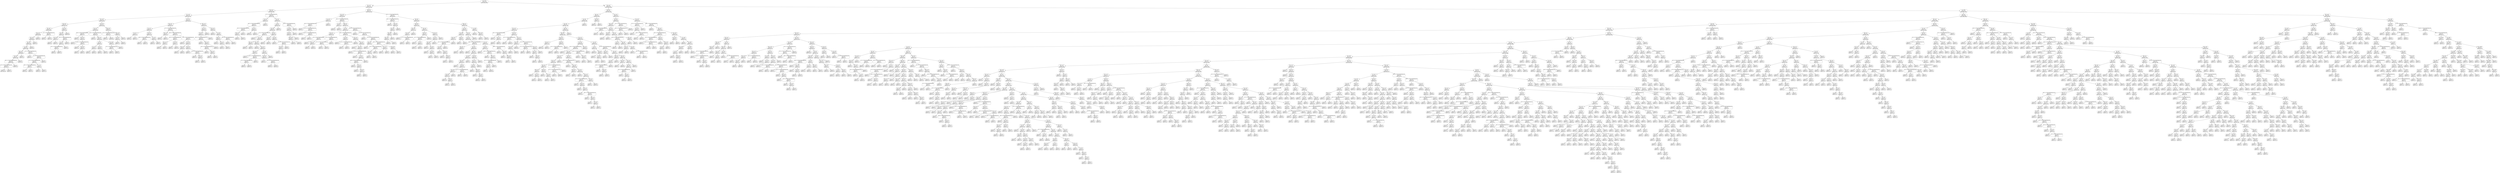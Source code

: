 digraph Tree {
node [shape=box, style="rounded", color="black", fontname=helvetica] ;
edge [fontname=helvetica] ;
0 [label="277 <= -5.4\ngini = 0.5\nsamples = 3435\nvalue = [2678, 2674]"] ;
1 [label="213 <= -0.7\ngini = 0.5\nsamples = 511\nvalue = [418, 346]"] ;
0 -> 1 [labeldistance=2.5, labelangle=45, headlabel="True"] ;
2 [label="310 <= -1.8\ngini = 0.5\nsamples = 299\nvalue = [264, 186]"] ;
1 -> 2 ;
3 [label="171 <= -5.3\ngini = 0.5\nsamples = 231\nvalue = [193, 153]"] ;
2 -> 3 ;
4 [label="347 <= -6.0\ngini = 0.5\nsamples = 164\nvalue = [154, 97]"] ;
3 -> 4 ;
5 [label="160 <= -6.1\ngini = 0.5\nsamples = 121\nvalue = [101, 79]"] ;
4 -> 5 ;
6 [label="397 <= 5.9\ngini = 0.5\nsamples = 104\nvalue = [96, 63]"] ;
5 -> 6 ;
7 [label="158 <= -0.4\ngini = 0.5\nsamples = 101\nvalue = [95, 58]"] ;
6 -> 7 ;
8 [label="337 <= -3.4\ngini = 0.5\nsamples = 97\nvalue = [86, 58]"] ;
7 -> 8 ;
9 [label="221 <= -3.1\ngini = 0.5\nsamples = 95\nvalue = [79, 58]"] ;
8 -> 9 ;
10 [label="17 <= -6.2\ngini = 0.5\nsamples = 93\nvalue = [76, 58]"] ;
9 -> 10 ;
11 [label="106 <= -4.4\ngini = 0.5\nsamples = 82\nvalue = [68, 49]"] ;
10 -> 11 ;
12 [label="34 <= -4.6\ngini = 0.5\nsamples = 81\nvalue = [67, 49]"] ;
11 -> 12 ;
13 [label="389 <= -1.7014117331926443e+38\ngini = 0.5\nsamples = 80\nvalue = [67, 48]"] ;
12 -> 13 ;
14 [label="29 <= -1.7014117331926443e+38\ngini = 0.5\nsamples = 78\nvalue = [65, 47]"] ;
13 -> 14 ;
15 [label="gini = 0.5\nsamples = 76\nvalue = [64, 46]"] ;
14 -> 15 ;
16 [label="gini = 0.5\nsamples = 2\nvalue = [1, 1]"] ;
14 -> 16 ;
17 [label="gini = 0.4\nsamples = 2\nvalue = [2, 1]"] ;
13 -> 17 ;
18 [label="gini = 0.0\nsamples = 1\nvalue = [0, 1]"] ;
12 -> 18 ;
19 [label="gini = 0.0\nsamples = 1\nvalue = [1, 0]"] ;
11 -> 19 ;
20 [label="16 <= -1.7014117331926443e+38\ngini = 0.5\nsamples = 11\nvalue = [8, 9]"] ;
10 -> 20 ;
21 [label="gini = 0.0\nsamples = 1\nvalue = [0, 1]"] ;
20 -> 21 ;
22 [label="142 <= -1.7014117331926443e+38\ngini = 0.5\nsamples = 10\nvalue = [8, 8]"] ;
20 -> 22 ;
23 [label="21 <= -1.7014117331926443e+38\ngini = 0.5\nsamples = 8\nvalue = [6, 6]"] ;
22 -> 23 ;
24 [label="392 <= -1.7014117331926443e+38\ngini = 0.5\nsamples = 4\nvalue = [4, 4]"] ;
23 -> 24 ;
25 [label="gini = 0.5\nsamples = 2\nvalue = [3, 3]"] ;
24 -> 25 ;
26 [label="gini = 0.5\nsamples = 2\nvalue = [1, 1]"] ;
24 -> 26 ;
27 [label="17 <= 7.6\ngini = 0.5\nsamples = 4\nvalue = [2, 2]"] ;
23 -> 27 ;
28 [label="gini = 0.5\nsamples = 2\nvalue = [1, 1]"] ;
27 -> 28 ;
29 [label="gini = 0.5\nsamples = 2\nvalue = [1, 1]"] ;
27 -> 29 ;
30 [label="gini = 0.5\nsamples = 2\nvalue = [2, 2]"] ;
22 -> 30 ;
31 [label="gini = 0.0\nsamples = 2\nvalue = [3, 0]"] ;
9 -> 31 ;
32 [label="gini = 0.0\nsamples = 2\nvalue = [7, 0]"] ;
8 -> 32 ;
33 [label="gini = 0.0\nsamples = 4\nvalue = [9, 0]"] ;
7 -> 33 ;
34 [label="11 <= -1.7014117331926443e+38\ngini = 0.3\nsamples = 3\nvalue = [1, 5]"] ;
6 -> 34 ;
35 [label="gini = 0.0\nsamples = 1\nvalue = [0, 2]"] ;
34 -> 35 ;
36 [label="gini = 0.4\nsamples = 2\nvalue = [1, 3]"] ;
34 -> 36 ;
37 [label="387 <= -6.2\ngini = 0.4\nsamples = 17\nvalue = [5, 16]"] ;
5 -> 37 ;
38 [label="48 <= -5.2\ngini = 0.5\nsamples = 11\nvalue = [5, 8]"] ;
37 -> 38 ;
39 [label="207 <= -5.8\ngini = 0.3\nsamples = 5\nvalue = [1, 5]"] ;
38 -> 39 ;
40 [label="gini = 0.0\nsamples = 3\nvalue = [0, 4]"] ;
39 -> 40 ;
41 [label="gini = 0.5\nsamples = 2\nvalue = [1, 1]"] ;
39 -> 41 ;
42 [label="325 <= -1.7014117331926443e+38\ngini = 0.5\nsamples = 6\nvalue = [4, 3]"] ;
38 -> 42 ;
43 [label="87 <= 3.4\ngini = 0.5\nsamples = 5\nvalue = [3, 3]"] ;
42 -> 43 ;
44 [label="379 <= -1.7014117331926443e+38\ngini = 0.5\nsamples = 4\nvalue = [2, 3]"] ;
43 -> 44 ;
45 [label="gini = 0.4\nsamples = 2\nvalue = [1, 2]"] ;
44 -> 45 ;
46 [label="gini = 0.5\nsamples = 2\nvalue = [1, 1]"] ;
44 -> 46 ;
47 [label="gini = 0.0\nsamples = 1\nvalue = [1, 0]"] ;
43 -> 47 ;
48 [label="gini = 0.0\nsamples = 1\nvalue = [1, 0]"] ;
42 -> 48 ;
49 [label="gini = 0.0\nsamples = 6\nvalue = [0, 8]"] ;
37 -> 49 ;
50 [label="275 <= -5.9\ngini = 0.4\nsamples = 43\nvalue = [53, 18]"] ;
4 -> 50 ;
51 [label="86 <= -5.7\ngini = 0.4\nsamples = 26\nvalue = [29, 15]"] ;
50 -> 51 ;
52 [label="285 <= -1.7014117331926443e+38\ngini = 0.5\nsamples = 10\nvalue = [7, 6]"] ;
51 -> 52 ;
53 [label="gini = 0.5\nsamples = 2\nvalue = [3, 2]"] ;
52 -> 53 ;
54 [label="200 <= -4.1\ngini = 0.5\nsamples = 8\nvalue = [4, 4]"] ;
52 -> 54 ;
55 [label="gini = 0.5\nsamples = 2\nvalue = [1, 1]"] ;
54 -> 55 ;
56 [label="319 <= -1.7014117331926443e+38\ngini = 0.5\nsamples = 6\nvalue = [3, 3]"] ;
54 -> 56 ;
57 [label="gini = 0.5\nsamples = 2\nvalue = [1, 1]"] ;
56 -> 57 ;
58 [label="159 <= -0.2\ngini = 0.5\nsamples = 4\nvalue = [2, 2]"] ;
56 -> 58 ;
59 [label="gini = 0.5\nsamples = 2\nvalue = [1, 1]"] ;
58 -> 59 ;
60 [label="gini = 0.5\nsamples = 2\nvalue = [1, 1]"] ;
58 -> 60 ;
61 [label="200 <= -1.7014117331926443e+38\ngini = 0.4\nsamples = 16\nvalue = [22, 9]"] ;
51 -> 61 ;
62 [label="gini = 0.0\nsamples = 2\nvalue = [4, 0]"] ;
61 -> 62 ;
63 [label="180 <= -0.2\ngini = 0.4\nsamples = 14\nvalue = [18, 9]"] ;
61 -> 63 ;
64 [label="8 <= -5.5\ngini = 0.4\nsamples = 8\nvalue = [12, 5]"] ;
63 -> 64 ;
65 [label="41 <= -5.7\ngini = 0.4\nsamples = 4\nvalue = [6, 3]"] ;
64 -> 65 ;
66 [label="gini = 0.4\nsamples = 2\nvalue = [2, 1]"] ;
65 -> 66 ;
67 [label="gini = 0.4\nsamples = 2\nvalue = [4, 2]"] ;
65 -> 67 ;
68 [label="26 <= -2.2\ngini = 0.4\nsamples = 4\nvalue = [6, 2]"] ;
64 -> 68 ;
69 [label="gini = 0.4\nsamples = 2\nvalue = [3, 1]"] ;
68 -> 69 ;
70 [label="gini = 0.4\nsamples = 2\nvalue = [3, 1]"] ;
68 -> 70 ;
71 [label="372 <= 64.2\ngini = 0.5\nsamples = 6\nvalue = [6, 4]"] ;
63 -> 71 ;
72 [label="29 <= -1.7014117331926443e+38\ngini = 0.5\nsamples = 4\nvalue = [2, 2]"] ;
71 -> 72 ;
73 [label="gini = 0.5\nsamples = 2\nvalue = [1, 1]"] ;
72 -> 73 ;
74 [label="gini = 0.5\nsamples = 2\nvalue = [1, 1]"] ;
72 -> 74 ;
75 [label="gini = 0.4\nsamples = 2\nvalue = [4, 2]"] ;
71 -> 75 ;
76 [label="368 <= -5.5\ngini = 0.2\nsamples = 17\nvalue = [24, 3]"] ;
50 -> 76 ;
77 [label="92 <= -1.7014117331926443e+38\ngini = 0.1\nsamples = 11\nvalue = [19, 1]"] ;
76 -> 77 ;
78 [label="gini = 0.3\nsamples = 2\nvalue = [4, 1]"] ;
77 -> 78 ;
79 [label="gini = 0.0\nsamples = 9\nvalue = [15, 0]"] ;
77 -> 79 ;
80 [label="386 <= -5.3\ngini = 0.4\nsamples = 6\nvalue = [5, 2]"] ;
76 -> 80 ;
81 [label="173 <= -5.7\ngini = 0.5\nsamples = 4\nvalue = [3, 2]"] ;
80 -> 81 ;
82 [label="gini = 0.5\nsamples = 2\nvalue = [1, 1]"] ;
81 -> 82 ;
83 [label="gini = 0.4\nsamples = 2\nvalue = [2, 1]"] ;
81 -> 83 ;
84 [label="gini = 0.0\nsamples = 2\nvalue = [2, 0]"] ;
80 -> 84 ;
85 [label="265 <= -3.0\ngini = 0.5\nsamples = 67\nvalue = [39, 56]"] ;
3 -> 85 ;
86 [label="302 <= -5.7\ngini = 0.4\nsamples = 41\nvalue = [20, 42]"] ;
85 -> 86 ;
87 [label="33 <= -2.7\ngini = 0.3\nsamples = 16\nvalue = [5, 22]"] ;
86 -> 87 ;
88 [label="72 <= -4.7\ngini = 0.1\nsamples = 6\nvalue = [1, 12]"] ;
87 -> 88 ;
89 [label="gini = 0.0\nsamples = 4\nvalue = [0, 9]"] ;
88 -> 89 ;
90 [label="gini = 0.4\nsamples = 2\nvalue = [1, 3]"] ;
88 -> 90 ;
91 [label="169 <= -0.4\ngini = 0.4\nsamples = 10\nvalue = [4, 10]"] ;
87 -> 91 ;
92 [label="338 <= -1.7014117331926443e+38\ngini = 0.4\nsamples = 4\nvalue = [2, 4]"] ;
91 -> 92 ;
93 [label="gini = 0.4\nsamples = 2\nvalue = [1, 2]"] ;
92 -> 93 ;
94 [label="gini = 0.4\nsamples = 2\nvalue = [1, 2]"] ;
92 -> 94 ;
95 [label="74 <= 0.6\ngini = 0.4\nsamples = 6\nvalue = [2, 6]"] ;
91 -> 95 ;
96 [label="gini = 0.4\nsamples = 3\nvalue = [1, 3]"] ;
95 -> 96 ;
97 [label="gini = 0.4\nsamples = 3\nvalue = [1, 3]"] ;
95 -> 97 ;
98 [label="87 <= -1.7014117331926443e+38\ngini = 0.5\nsamples = 25\nvalue = [15, 20]"] ;
86 -> 98 ;
99 [label="395 <= -2.2\ngini = 0.2\nsamples = 5\nvalue = [1, 6]"] ;
98 -> 99 ;
100 [label="gini = 0.0\nsamples = 3\nvalue = [0, 4]"] ;
99 -> 100 ;
101 [label="gini = 0.4\nsamples = 2\nvalue = [1, 2]"] ;
99 -> 101 ;
102 [label="396 <= -1.7014117331926443e+38\ngini = 0.5\nsamples = 20\nvalue = [14, 14]"] ;
98 -> 102 ;
103 [label="333 <= -1.7014117331926443e+38\ngini = 0.4\nsamples = 7\nvalue = [3, 7]"] ;
102 -> 103 ;
104 [label="386 <= -3.3\ngini = 0.3\nsamples = 3\nvalue = [1, 4]"] ;
103 -> 104 ;
105 [label="gini = 0.0\nsamples = 1\nvalue = [0, 1]"] ;
104 -> 105 ;
106 [label="gini = 0.4\nsamples = 2\nvalue = [1, 3]"] ;
104 -> 106 ;
107 [label="119 <= -2.8\ngini = 0.5\nsamples = 4\nvalue = [2, 3]"] ;
103 -> 107 ;
108 [label="gini = 0.4\nsamples = 2\nvalue = [1, 2]"] ;
107 -> 108 ;
109 [label="gini = 0.5\nsamples = 2\nvalue = [1, 1]"] ;
107 -> 109 ;
110 [label="71 <= -1.7014117331926443e+38\ngini = 0.5\nsamples = 13\nvalue = [11, 7]"] ;
102 -> 110 ;
111 [label="gini = 0.0\nsamples = 1\nvalue = [2, 0]"] ;
110 -> 111 ;
112 [label="275 <= -5.2\ngini = 0.5\nsamples = 12\nvalue = [9, 7]"] ;
110 -> 112 ;
113 [label="184 <= -3.2\ngini = 0.5\nsamples = 4\nvalue = [5, 3]"] ;
112 -> 113 ;
114 [label="gini = 0.4\nsamples = 2\nvalue = [2, 1]"] ;
113 -> 114 ;
115 [label="gini = 0.5\nsamples = 2\nvalue = [3, 2]"] ;
113 -> 115 ;
116 [label="159 <= -5.1\ngini = 0.5\nsamples = 8\nvalue = [4, 4]"] ;
112 -> 116 ;
117 [label="gini = 0.5\nsamples = 2\nvalue = [1, 1]"] ;
116 -> 117 ;
118 [label="85 <= -1.7014117331926443e+38\ngini = 0.5\nsamples = 6\nvalue = [3, 3]"] ;
116 -> 118 ;
119 [label="gini = 0.5\nsamples = 2\nvalue = [1, 1]"] ;
118 -> 119 ;
120 [label="261 <= -4.5\ngini = 0.5\nsamples = 4\nvalue = [2, 2]"] ;
118 -> 120 ;
121 [label="gini = 0.5\nsamples = 2\nvalue = [1, 1]"] ;
120 -> 121 ;
122 [label="gini = 0.5\nsamples = 2\nvalue = [1, 1]"] ;
120 -> 122 ;
123 [label="382 <= -1.3\ngini = 0.5\nsamples = 26\nvalue = [19, 14]"] ;
85 -> 123 ;
124 [label="313 <= -2.9\ngini = 0.4\nsamples = 14\nvalue = [13, 5]"] ;
123 -> 124 ;
125 [label="279 <= -2.7\ngini = 0.4\nsamples = 12\nvalue = [11, 5]"] ;
124 -> 125 ;
126 [label="194 <= -1.7014117331926443e+38\ngini = 0.4\nsamples = 11\nvalue = [10, 5]"] ;
125 -> 126 ;
127 [label="gini = 0.5\nsamples = 2\nvalue = [1, 1]"] ;
126 -> 127 ;
128 [label="308 <= -2.3\ngini = 0.4\nsamples = 9\nvalue = [9, 4]"] ;
126 -> 128 ;
129 [label="319 <= -1.7014117331926443e+38\ngini = 0.4\nsamples = 6\nvalue = [6, 3]"] ;
128 -> 129 ;
130 [label="gini = 0.4\nsamples = 2\nvalue = [2, 1]"] ;
129 -> 130 ;
131 [label="209 <= -2.5\ngini = 0.4\nsamples = 4\nvalue = [4, 2]"] ;
129 -> 131 ;
132 [label="gini = 0.4\nsamples = 2\nvalue = [2, 1]"] ;
131 -> 132 ;
133 [label="gini = 0.4\nsamples = 2\nvalue = [2, 1]"] ;
131 -> 133 ;
134 [label="gini = 0.4\nsamples = 3\nvalue = [3, 1]"] ;
128 -> 134 ;
135 [label="gini = 0.0\nsamples = 1\nvalue = [1, 0]"] ;
125 -> 135 ;
136 [label="gini = 0.0\nsamples = 2\nvalue = [2, 0]"] ;
124 -> 136 ;
137 [label="164 <= -0.1\ngini = 0.5\nsamples = 12\nvalue = [6, 9]"] ;
123 -> 137 ;
138 [label="gini = 0.0\nsamples = 4\nvalue = [0, 4]"] ;
137 -> 138 ;
139 [label="77 <= 0.4\ngini = 0.5\nsamples = 8\nvalue = [6, 5]"] ;
137 -> 139 ;
140 [label="188 <= 1.1\ngini = 0.4\nsamples = 5\nvalue = [2, 4]"] ;
139 -> 140 ;
141 [label="gini = 0.0\nsamples = 1\nvalue = [0, 1]"] ;
140 -> 141 ;
142 [label="144 <= 1.6\ngini = 0.5\nsamples = 4\nvalue = [2, 3]"] ;
140 -> 142 ;
143 [label="gini = 0.5\nsamples = 2\nvalue = [1, 1]"] ;
142 -> 143 ;
144 [label="gini = 0.4\nsamples = 2\nvalue = [1, 2]"] ;
142 -> 144 ;
145 [label="299 <= -1.7014117331926443e+38\ngini = 0.3\nsamples = 3\nvalue = [4, 1]"] ;
139 -> 145 ;
146 [label="gini = 0.0\nsamples = 1\nvalue = [2, 0]"] ;
145 -> 146 ;
147 [label="gini = 0.4\nsamples = 2\nvalue = [2, 1]"] ;
145 -> 147 ;
148 [label="12 <= -1.7014117331926443e+38\ngini = 0.4\nsamples = 68\nvalue = [71, 33]"] ;
2 -> 148 ;
149 [label="15 <= 2.1\ngini = 0.3\nsamples = 15\nvalue = [21, 4]"] ;
148 -> 149 ;
150 [label="353 <= -1.7014117331926443e+38\ngini = 0.2\nsamples = 14\nvalue = [21, 3]"] ;
149 -> 150 ;
151 [label="251 <= -1.7014117331926443e+38\ngini = 0.5\nsamples = 4\nvalue = [3, 2]"] ;
150 -> 151 ;
152 [label="180 <= 1.5\ngini = 0.4\nsamples = 3\nvalue = [3, 1]"] ;
151 -> 152 ;
153 [label="gini = 0.4\nsamples = 2\nvalue = [2, 1]"] ;
152 -> 153 ;
154 [label="gini = 0.0\nsamples = 1\nvalue = [1, 0]"] ;
152 -> 154 ;
155 [label="gini = 0.0\nsamples = 1\nvalue = [0, 1]"] ;
151 -> 155 ;
156 [label="187 <= 4.2\ngini = 0.1\nsamples = 10\nvalue = [18, 1]"] ;
150 -> 156 ;
157 [label="gini = 0.0\nsamples = 8\nvalue = [14, 0]"] ;
156 -> 157 ;
158 [label="gini = 0.3\nsamples = 2\nvalue = [4, 1]"] ;
156 -> 158 ;
159 [label="gini = 0.0\nsamples = 1\nvalue = [0, 1]"] ;
149 -> 159 ;
160 [label="82 <= 3.4\ngini = 0.5\nsamples = 53\nvalue = [50, 29]"] ;
148 -> 160 ;
161 [label="1 <= 1.4\ngini = 0.4\nsamples = 42\nvalue = [41, 20]"] ;
160 -> 161 ;
162 [label="223 <= 0.4\ngini = 0.5\nsamples = 39\nvalue = [34, 20]"] ;
161 -> 162 ;
163 [label="15 <= -1.7014117331926443e+38\ngini = 0.4\nsamples = 27\nvalue = [27, 11]"] ;
162 -> 163 ;
164 [label="gini = 0.0\nsamples = 1\nvalue = [0, 1]"] ;
163 -> 164 ;
165 [label="49 <= -1.7\ngini = 0.4\nsamples = 26\nvalue = [27, 10]"] ;
163 -> 165 ;
166 [label="365 <= -1.2\ngini = 0.5\nsamples = 4\nvalue = [2, 2]"] ;
165 -> 166 ;
167 [label="gini = 0.5\nsamples = 2\nvalue = [1, 1]"] ;
166 -> 167 ;
168 [label="gini = 0.5\nsamples = 2\nvalue = [1, 1]"] ;
166 -> 168 ;
169 [label="385 <= -1.5\ngini = 0.4\nsamples = 22\nvalue = [25, 8]"] ;
165 -> 169 ;
170 [label="gini = 0.0\nsamples = 3\nvalue = [3, 0]"] ;
169 -> 170 ;
171 [label="107 <= -1.0\ngini = 0.4\nsamples = 19\nvalue = [22, 8]"] ;
169 -> 171 ;
172 [label="383 <= -0.3\ngini = 0.5\nsamples = 8\nvalue = [7, 4]"] ;
171 -> 172 ;
173 [label="gini = 0.5\nsamples = 2\nvalue = [1, 1]"] ;
172 -> 173 ;
174 [label="120 <= -1.7014117331926443e+38\ngini = 0.4\nsamples = 6\nvalue = [6, 3]"] ;
172 -> 174 ;
175 [label="13 <= -1.7014117331926443e+38\ngini = 0.4\nsamples = 4\nvalue = [4, 2]"] ;
174 -> 175 ;
176 [label="gini = 0.4\nsamples = 2\nvalue = [2, 1]"] ;
175 -> 176 ;
177 [label="gini = 0.4\nsamples = 2\nvalue = [2, 1]"] ;
175 -> 177 ;
178 [label="gini = 0.4\nsamples = 2\nvalue = [2, 1]"] ;
174 -> 178 ;
179 [label="19 <= -0.7\ngini = 0.3\nsamples = 11\nvalue = [15, 4]"] ;
171 -> 179 ;
180 [label="326 <= -0.9\ngini = 0.4\nsamples = 9\nvalue = [13, 4]"] ;
179 -> 180 ;
181 [label="gini = 0.3\nsamples = 3\nvalue = [4, 1]"] ;
180 -> 181 ;
182 [label="154 <= -1.7014117331926443e+38\ngini = 0.4\nsamples = 6\nvalue = [9, 3]"] ;
180 -> 182 ;
183 [label="gini = 0.4\nsamples = 2\nvalue = [3, 1]"] ;
182 -> 183 ;
184 [label="gini = 0.4\nsamples = 4\nvalue = [6, 2]"] ;
182 -> 184 ;
185 [label="gini = 0.0\nsamples = 2\nvalue = [2, 0]"] ;
179 -> 185 ;
186 [label="85 <= 0.1\ngini = 0.5\nsamples = 12\nvalue = [7, 9]"] ;
162 -> 186 ;
187 [label="69 <= 0.7\ngini = 0.4\nsamples = 4\nvalue = [2, 5]"] ;
186 -> 187 ;
188 [label="gini = 0.0\nsamples = 2\nvalue = [0, 2]"] ;
187 -> 188 ;
189 [label="gini = 0.5\nsamples = 2\nvalue = [2, 3]"] ;
187 -> 189 ;
190 [label="49 <= -0.2\ngini = 0.5\nsamples = 8\nvalue = [5, 4]"] ;
186 -> 190 ;
191 [label="gini = 0.4\nsamples = 2\nvalue = [2, 1]"] ;
190 -> 191 ;
192 [label="220 <= -1.7014117331926443e+38\ngini = 0.5\nsamples = 6\nvalue = [3, 3]"] ;
190 -> 192 ;
193 [label="292 <= 1.1\ngini = 0.5\nsamples = 4\nvalue = [2, 2]"] ;
192 -> 193 ;
194 [label="gini = 0.5\nsamples = 2\nvalue = [1, 1]"] ;
193 -> 194 ;
195 [label="gini = 0.5\nsamples = 2\nvalue = [1, 1]"] ;
193 -> 195 ;
196 [label="gini = 0.5\nsamples = 2\nvalue = [1, 1]"] ;
192 -> 196 ;
197 [label="gini = 0.0\nsamples = 3\nvalue = [7, 0]"] ;
161 -> 197 ;
198 [label="341 <= -1.7014117331926443e+38\ngini = 0.5\nsamples = 11\nvalue = [9, 9]"] ;
160 -> 198 ;
199 [label="27 <= 12.6\ngini = 0.5\nsamples = 8\nvalue = [9, 6]"] ;
198 -> 199 ;
200 [label="169 <= 9.0\ngini = 0.5\nsamples = 6\nvalue = [8, 5]"] ;
199 -> 200 ;
201 [label="356 <= 16.8\ngini = 0.5\nsamples = 4\nvalue = [6, 4]"] ;
200 -> 201 ;
202 [label="gini = 0.5\nsamples = 2\nvalue = [3, 2]"] ;
201 -> 202 ;
203 [label="gini = 0.5\nsamples = 2\nvalue = [3, 2]"] ;
201 -> 203 ;
204 [label="gini = 0.4\nsamples = 2\nvalue = [2, 1]"] ;
200 -> 204 ;
205 [label="gini = 0.5\nsamples = 2\nvalue = [1, 1]"] ;
199 -> 205 ;
206 [label="gini = 0.0\nsamples = 3\nvalue = [0, 3]"] ;
198 -> 206 ;
207 [label="398 <= 0.3\ngini = 0.5\nsamples = 212\nvalue = [154, 160]"] ;
1 -> 207 ;
208 [label="202 <= -0.6\ngini = 0.5\nsamples = 75\nvalue = [46, 68]"] ;
207 -> 208 ;
209 [label="23 <= -0.8\ngini = 0.3\nsamples = 11\nvalue = [3, 16]"] ;
208 -> 209 ;
210 [label="234 <= -1.7014117331926443e+38\ngini = 0.4\nsamples = 7\nvalue = [3, 7]"] ;
209 -> 210 ;
211 [label="gini = 0.0\nsamples = 1\nvalue = [0, 1]"] ;
210 -> 211 ;
212 [label="157 <= -1.7014117331926443e+38\ngini = 0.4\nsamples = 6\nvalue = [3, 6]"] ;
210 -> 212 ;
213 [label="gini = 0.4\nsamples = 2\nvalue = [1, 2]"] ;
212 -> 213 ;
214 [label="357 <= -1.7014117331926443e+38\ngini = 0.4\nsamples = 4\nvalue = [2, 4]"] ;
212 -> 214 ;
215 [label="gini = 0.4\nsamples = 2\nvalue = [1, 2]"] ;
214 -> 215 ;
216 [label="gini = 0.4\nsamples = 2\nvalue = [1, 2]"] ;
214 -> 216 ;
217 [label="gini = 0.0\nsamples = 4\nvalue = [0, 9]"] ;
209 -> 217 ;
218 [label="284 <= -1.7014117331926443e+38\ngini = 0.5\nsamples = 64\nvalue = [43, 52]"] ;
208 -> 218 ;
219 [label="37 <= 1.4\ngini = 0.2\nsamples = 7\nvalue = [1, 10]"] ;
218 -> 219 ;
220 [label="gini = 0.0\nsamples = 5\nvalue = [0, 9]"] ;
219 -> 220 ;
221 [label="gini = 0.5\nsamples = 2\nvalue = [1, 1]"] ;
219 -> 221 ;
222 [label="300 <= 0.7\ngini = 0.5\nsamples = 57\nvalue = [42, 42]"] ;
218 -> 222 ;
223 [label="73 <= -0.3\ngini = 0.5\nsamples = 39\nvalue = [34, 24]"] ;
222 -> 223 ;
224 [label="109 <= 0.1\ngini = 0.5\nsamples = 14\nvalue = [9, 12]"] ;
223 -> 224 ;
225 [label="94 <= -1.7014117331926443e+38\ngini = 0.5\nsamples = 8\nvalue = [7, 6]"] ;
224 -> 225 ;
226 [label="gini = 0.4\nsamples = 2\nvalue = [2, 1]"] ;
225 -> 226 ;
227 [label="386 <= -0.1\ngini = 0.5\nsamples = 6\nvalue = [5, 5]"] ;
225 -> 227 ;
228 [label="gini = 0.5\nsamples = 2\nvalue = [2, 2]"] ;
227 -> 228 ;
229 [label="gini = 0.5\nsamples = 4\nvalue = [3, 3]"] ;
227 -> 229 ;
230 [label="20 <= -1.7014117331926443e+38\ngini = 0.4\nsamples = 6\nvalue = [2, 6]"] ;
224 -> 230 ;
231 [label="377 <= -1.7014117331926443e+38\ngini = 0.4\nsamples = 4\nvalue = [2, 4]"] ;
230 -> 231 ;
232 [label="gini = 0.4\nsamples = 2\nvalue = [1, 2]"] ;
231 -> 232 ;
233 [label="gini = 0.4\nsamples = 2\nvalue = [1, 2]"] ;
231 -> 233 ;
234 [label="gini = 0.0\nsamples = 2\nvalue = [0, 2]"] ;
230 -> 234 ;
235 [label="365 <= -1.7014117331926443e+38\ngini = 0.4\nsamples = 25\nvalue = [25, 12]"] ;
223 -> 235 ;
236 [label="157 <= 0.5\ngini = 0.5\nsamples = 5\nvalue = [3, 4]"] ;
235 -> 236 ;
237 [label="gini = 0.0\nsamples = 1\nvalue = [0, 2]"] ;
236 -> 237 ;
238 [label="61 <= -1.7014117331926443e+38\ngini = 0.5\nsamples = 4\nvalue = [3, 2]"] ;
236 -> 238 ;
239 [label="gini = 0.5\nsamples = 2\nvalue = [1, 1]"] ;
238 -> 239 ;
240 [label="gini = 0.4\nsamples = 2\nvalue = [2, 1]"] ;
238 -> 240 ;
241 [label="291 <= -0.1\ngini = 0.4\nsamples = 20\nvalue = [22, 8]"] ;
235 -> 241 ;
242 [label="gini = 0.0\nsamples = 5\nvalue = [6, 0]"] ;
241 -> 242 ;
243 [label="352 <= -0.2\ngini = 0.4\nsamples = 15\nvalue = [16, 8]"] ;
241 -> 243 ;
244 [label="gini = 0.0\nsamples = 1\nvalue = [0, 1]"] ;
243 -> 244 ;
245 [label="326 <= -0.1\ngini = 0.4\nsamples = 14\nvalue = [16, 7]"] ;
243 -> 245 ;
246 [label="gini = 0.0\nsamples = 2\nvalue = [3, 0]"] ;
245 -> 246 ;
247 [label="112 <= -1.7014117331926443e+38\ngini = 0.5\nsamples = 12\nvalue = [13, 7]"] ;
245 -> 247 ;
248 [label="gini = 0.5\nsamples = 2\nvalue = [1, 1]"] ;
247 -> 248 ;
249 [label="77 <= 0.6\ngini = 0.4\nsamples = 10\nvalue = [12, 6]"] ;
247 -> 249 ;
250 [label="349 <= -1.7014117331926443e+38\ngini = 0.5\nsamples = 8\nvalue = [9, 5]"] ;
249 -> 250 ;
251 [label="gini = 0.5\nsamples = 2\nvalue = [3, 2]"] ;
250 -> 251 ;
252 [label="122 <= 0.3\ngini = 0.4\nsamples = 6\nvalue = [6, 3]"] ;
250 -> 252 ;
253 [label="gini = 0.4\nsamples = 2\nvalue = [2, 1]"] ;
252 -> 253 ;
254 [label="161 <= 0.9\ngini = 0.4\nsamples = 4\nvalue = [4, 2]"] ;
252 -> 254 ;
255 [label="gini = 0.4\nsamples = 2\nvalue = [2, 1]"] ;
254 -> 255 ;
256 [label="gini = 0.4\nsamples = 2\nvalue = [2, 1]"] ;
254 -> 256 ;
257 [label="gini = 0.4\nsamples = 2\nvalue = [3, 1]"] ;
249 -> 257 ;
258 [label="203 <= -1.7014117331926443e+38\ngini = 0.4\nsamples = 18\nvalue = [8, 18]"] ;
222 -> 258 ;
259 [label="gini = 0.0\nsamples = 2\nvalue = [0, 4]"] ;
258 -> 259 ;
260 [label="118 <= -1.7014117331926443e+38\ngini = 0.5\nsamples = 16\nvalue = [8, 14]"] ;
258 -> 260 ;
261 [label="gini = 0.0\nsamples = 1\nvalue = [0, 2]"] ;
260 -> 261 ;
262 [label="279 <= -1.7014117331926443e+38\ngini = 0.5\nsamples = 15\nvalue = [8, 12]"] ;
260 -> 262 ;
263 [label="328 <= 0.7\ngini = 0.5\nsamples = 8\nvalue = [5, 5]"] ;
262 -> 263 ;
264 [label="gini = 0.5\nsamples = 2\nvalue = [1, 1]"] ;
263 -> 264 ;
265 [label="397 <= -1.7014117331926443e+38\ngini = 0.5\nsamples = 6\nvalue = [4, 4]"] ;
263 -> 265 ;
266 [label="361 <= 0.8\ngini = 0.5\nsamples = 4\nvalue = [3, 3]"] ;
265 -> 266 ;
267 [label="gini = 0.5\nsamples = 2\nvalue = [1, 1]"] ;
266 -> 267 ;
268 [label="gini = 0.5\nsamples = 2\nvalue = [2, 2]"] ;
266 -> 268 ;
269 [label="gini = 0.5\nsamples = 2\nvalue = [1, 1]"] ;
265 -> 269 ;
270 [label="338 <= -1.7014117331926443e+38\ngini = 0.4\nsamples = 7\nvalue = [3, 7]"] ;
262 -> 270 ;
271 [label="320 <= 0.7\ngini = 0.5\nsamples = 4\nvalue = [2, 3]"] ;
270 -> 271 ;
272 [label="gini = 0.4\nsamples = 2\nvalue = [1, 2]"] ;
271 -> 272 ;
273 [label="gini = 0.5\nsamples = 2\nvalue = [1, 1]"] ;
271 -> 273 ;
274 [label="358 <= 0.8\ngini = 0.3\nsamples = 3\nvalue = [1, 4]"] ;
270 -> 274 ;
275 [label="gini = 0.0\nsamples = 1\nvalue = [0, 1]"] ;
274 -> 275 ;
276 [label="gini = 0.4\nsamples = 2\nvalue = [1, 3]"] ;
274 -> 276 ;
277 [label="53 <= -1.7014117331926443e+38\ngini = 0.5\nsamples = 137\nvalue = [108, 92]"] ;
207 -> 277 ;
278 [label="188 <= -1.7014117331926443e+38\ngini = 0.3\nsamples = 14\nvalue = [18, 5]"] ;
277 -> 278 ;
279 [label="gini = 0.0\nsamples = 4\nvalue = [9, 0]"] ;
278 -> 279 ;
280 [label="112 <= 4.5\ngini = 0.5\nsamples = 10\nvalue = [9, 5]"] ;
278 -> 280 ;
281 [label="241 <= 0.7\ngini = 0.4\nsamples = 9\nvalue = [9, 4]"] ;
280 -> 281 ;
282 [label="291 <= 0.6\ngini = 0.5\nsamples = 7\nvalue = [6, 4]"] ;
281 -> 282 ;
283 [label="282 <= 1.5\ngini = 0.5\nsamples = 5\nvalue = [5, 3]"] ;
282 -> 283 ;
284 [label="gini = 0.5\nsamples = 3\nvalue = [3, 2]"] ;
283 -> 284 ;
285 [label="gini = 0.4\nsamples = 2\nvalue = [2, 1]"] ;
283 -> 285 ;
286 [label="gini = 0.5\nsamples = 2\nvalue = [1, 1]"] ;
282 -> 286 ;
287 [label="gini = 0.0\nsamples = 2\nvalue = [3, 0]"] ;
281 -> 287 ;
288 [label="gini = 0.0\nsamples = 1\nvalue = [0, 1]"] ;
280 -> 288 ;
289 [label="98 <= 0.2\ngini = 0.5\nsamples = 123\nvalue = [90, 87]"] ;
277 -> 289 ;
290 [label="246 <= 0.5\ngini = 0.5\nsamples = 29\nvalue = [13, 25]"] ;
289 -> 290 ;
291 [label="395 <= 0.4\ngini = 0.3\nsamples = 11\nvalue = [3, 14]"] ;
290 -> 291 ;
292 [label="36 <= -0.5\ngini = 0.4\nsamples = 6\nvalue = [3, 7]"] ;
291 -> 292 ;
293 [label="gini = 0.4\nsamples = 2\nvalue = [1, 3]"] ;
292 -> 293 ;
294 [label="4 <= -1.7014117331926443e+38\ngini = 0.4\nsamples = 4\nvalue = [2, 4]"] ;
292 -> 294 ;
295 [label="gini = 0.4\nsamples = 2\nvalue = [1, 2]"] ;
294 -> 295 ;
296 [label="gini = 0.4\nsamples = 2\nvalue = [1, 2]"] ;
294 -> 296 ;
297 [label="gini = 0.0\nsamples = 5\nvalue = [0, 7]"] ;
291 -> 297 ;
298 [label="118 <= 0.1\ngini = 0.5\nsamples = 18\nvalue = [10, 11]"] ;
290 -> 298 ;
299 [label="328 <= 1.6\ngini = 0.4\nsamples = 7\nvalue = [3, 6]"] ;
298 -> 299 ;
300 [label="44 <= -1.7014117331926443e+38\ngini = 0.5\nsamples = 6\nvalue = [3, 5]"] ;
299 -> 300 ;
301 [label="gini = 0.5\nsamples = 2\nvalue = [1, 1]"] ;
300 -> 301 ;
302 [label="10 <= 1.7\ngini = 0.4\nsamples = 4\nvalue = [2, 4]"] ;
300 -> 302 ;
303 [label="gini = 0.4\nsamples = 2\nvalue = [1, 2]"] ;
302 -> 303 ;
304 [label="gini = 0.4\nsamples = 2\nvalue = [1, 2]"] ;
302 -> 304 ;
305 [label="gini = 0.0\nsamples = 1\nvalue = [0, 1]"] ;
299 -> 305 ;
306 [label="110 <= 1.2\ngini = 0.5\nsamples = 11\nvalue = [7, 5]"] ;
298 -> 306 ;
307 [label="272 <= 1.1\ngini = 0.5\nsamples = 10\nvalue = [6, 5]"] ;
306 -> 307 ;
308 [label="190 <= 0.6\ngini = 0.5\nsamples = 8\nvalue = [4, 4]"] ;
307 -> 308 ;
309 [label="gini = 0.5\nsamples = 2\nvalue = [1, 1]"] ;
308 -> 309 ;
310 [label="57 <= 0.8\ngini = 0.5\nsamples = 6\nvalue = [3, 3]"] ;
308 -> 310 ;
311 [label="gini = 0.5\nsamples = 2\nvalue = [1, 1]"] ;
310 -> 311 ;
312 [label="219 <= 9.8\ngini = 0.5\nsamples = 4\nvalue = [2, 2]"] ;
310 -> 312 ;
313 [label="gini = 0.5\nsamples = 2\nvalue = [1, 1]"] ;
312 -> 313 ;
314 [label="gini = 0.5\nsamples = 2\nvalue = [1, 1]"] ;
312 -> 314 ;
315 [label="gini = 0.4\nsamples = 2\nvalue = [2, 1]"] ;
307 -> 315 ;
316 [label="gini = 0.0\nsamples = 1\nvalue = [1, 0]"] ;
306 -> 316 ;
317 [label="368 <= 7.1\ngini = 0.5\nsamples = 94\nvalue = [77, 62]"] ;
289 -> 317 ;
318 [label="121 <= -0.3\ngini = 0.5\nsamples = 87\nvalue = [74, 53]"] ;
317 -> 318 ;
319 [label="157 <= 0.8\ngini = 0.5\nsamples = 16\nvalue = [7, 13]"] ;
318 -> 319 ;
320 [label="384 <= 0.8\ngini = 0.4\nsamples = 12\nvalue = [4, 11]"] ;
319 -> 320 ;
321 [label="121 <= -1.7014117331926443e+38\ngini = 0.4\nsamples = 10\nvalue = [4, 9]"] ;
320 -> 321 ;
322 [label="97 <= 0.4\ngini = 0.4\nsamples = 9\nvalue = [4, 8]"] ;
321 -> 322 ;
323 [label="gini = 0.4\nsamples = 2\nvalue = [1, 2]"] ;
322 -> 323 ;
324 [label="230 <= 0.4\ngini = 0.4\nsamples = 7\nvalue = [3, 6]"] ;
322 -> 324 ;
325 [label="gini = 0.4\nsamples = 2\nvalue = [1, 2]"] ;
324 -> 325 ;
326 [label="230 <= 0.5\ngini = 0.4\nsamples = 5\nvalue = [2, 4]"] ;
324 -> 326 ;
327 [label="gini = 0.4\nsamples = 2\nvalue = [1, 2]"] ;
326 -> 327 ;
328 [label="gini = 0.4\nsamples = 3\nvalue = [1, 2]"] ;
326 -> 328 ;
329 [label="gini = 0.0\nsamples = 1\nvalue = [0, 1]"] ;
321 -> 329 ;
330 [label="gini = 0.0\nsamples = 2\nvalue = [0, 2]"] ;
320 -> 330 ;
331 [label="308 <= 1.3\ngini = 0.5\nsamples = 4\nvalue = [3, 2]"] ;
319 -> 331 ;
332 [label="gini = 0.5\nsamples = 2\nvalue = [1, 1]"] ;
331 -> 332 ;
333 [label="gini = 0.4\nsamples = 2\nvalue = [2, 1]"] ;
331 -> 333 ;
334 [label="16 <= 3.3\ngini = 0.5\nsamples = 71\nvalue = [67, 40]"] ;
318 -> 334 ;
335 [label="327 <= 1.2\ngini = 0.5\nsamples = 66\nvalue = [57, 40]"] ;
334 -> 335 ;
336 [label="386 <= -1.7014117331926443e+38\ngini = 0.4\nsamples = 43\nvalue = [44, 20]"] ;
335 -> 336 ;
337 [label="88 <= 0.5\ngini = 0.2\nsamples = 5\nvalue = [8, 1]"] ;
336 -> 337 ;
338 [label="gini = 0.3\nsamples = 2\nvalue = [4, 1]"] ;
337 -> 338 ;
339 [label="gini = 0.0\nsamples = 3\nvalue = [4, 0]"] ;
337 -> 339 ;
340 [label="28 <= -0.1\ngini = 0.5\nsamples = 38\nvalue = [36, 19]"] ;
336 -> 340 ;
341 [label="gini = 0.0\nsamples = 2\nvalue = [2, 0]"] ;
340 -> 341 ;
342 [label="368 <= 0.6\ngini = 0.5\nsamples = 36\nvalue = [34, 19]"] ;
340 -> 342 ;
343 [label="15 <= 0.4\ngini = 0.5\nsamples = 24\nvalue = [19, 13]"] ;
342 -> 343 ;
344 [label="397 <= 0.4\ngini = 0.5\nsamples = 22\nvalue = [18, 11]"] ;
343 -> 344 ;
345 [label="gini = 0.0\nsamples = 1\nvalue = [1, 0]"] ;
344 -> 345 ;
346 [label="153 <= 0.5\ngini = 0.5\nsamples = 21\nvalue = [17, 11]"] ;
344 -> 346 ;
347 [label="210 <= 0.8\ngini = 0.5\nsamples = 17\nvalue = [14, 8]"] ;
346 -> 347 ;
348 [label="103 <= 0.0\ngini = 0.5\nsamples = 14\nvalue = [11, 6]"] ;
347 -> 348 ;
349 [label="gini = 0.5\nsamples = 10\nvalue = [7, 4]"] ;
348 -> 349 ;
350 [label="69 <= 0.1\ngini = 0.4\nsamples = 4\nvalue = [4, 2]"] ;
348 -> 350 ;
351 [label="gini = 0.4\nsamples = 2\nvalue = [2, 1]"] ;
350 -> 351 ;
352 [label="gini = 0.4\nsamples = 2\nvalue = [2, 1]"] ;
350 -> 352 ;
353 [label="gini = 0.5\nsamples = 3\nvalue = [3, 2]"] ;
347 -> 353 ;
354 [label="57 <= -1.7014117331926443e+38\ngini = 0.5\nsamples = 4\nvalue = [3, 3]"] ;
346 -> 354 ;
355 [label="gini = 0.5\nsamples = 2\nvalue = [1, 1]"] ;
354 -> 355 ;
356 [label="gini = 0.5\nsamples = 2\nvalue = [2, 2]"] ;
354 -> 356 ;
357 [label="gini = 0.4\nsamples = 2\nvalue = [1, 2]"] ;
343 -> 357 ;
358 [label="321 <= 0.6\ngini = 0.4\nsamples = 12\nvalue = [15, 6]"] ;
342 -> 358 ;
359 [label="381 <= 1.2\ngini = 0.4\nsamples = 10\nvalue = [13, 6]"] ;
358 -> 359 ;
360 [label="89 <= 0.9\ngini = 0.4\nsamples = 8\nvalue = [10, 5]"] ;
359 -> 360 ;
361 [label="gini = 0.4\nsamples = 2\nvalue = [2, 1]"] ;
360 -> 361 ;
362 [label="399 <= 0.9\ngini = 0.4\nsamples = 6\nvalue = [8, 4]"] ;
360 -> 362 ;
363 [label="gini = 0.4\nsamples = 2\nvalue = [2, 1]"] ;
362 -> 363 ;
364 [label="183 <= 1.0\ngini = 0.4\nsamples = 4\nvalue = [6, 3]"] ;
362 -> 364 ;
365 [label="gini = 0.4\nsamples = 2\nvalue = [4, 2]"] ;
364 -> 365 ;
366 [label="gini = 0.4\nsamples = 2\nvalue = [2, 1]"] ;
364 -> 366 ;
367 [label="gini = 0.4\nsamples = 2\nvalue = [3, 1]"] ;
359 -> 367 ;
368 [label="gini = 0.0\nsamples = 2\nvalue = [2, 0]"] ;
358 -> 368 ;
369 [label="175 <= 2.6\ngini = 0.5\nsamples = 23\nvalue = [13, 20]"] ;
335 -> 369 ;
370 [label="213 <= 0.3\ngini = 0.5\nsamples = 15\nvalue = [11, 11]"] ;
369 -> 370 ;
371 [label="gini = 0.0\nsamples = 1\nvalue = [0, 2]"] ;
370 -> 371 ;
372 [label="239 <= -1.7014117331926443e+38\ngini = 0.5\nsamples = 14\nvalue = [11, 9]"] ;
370 -> 372 ;
373 [label="gini = 0.0\nsamples = 1\nvalue = [1, 0]"] ;
372 -> 373 ;
374 [label="348 <= 2.8\ngini = 0.5\nsamples = 13\nvalue = [10, 9]"] ;
372 -> 374 ;
375 [label="257 <= -1.7014117331926443e+38\ngini = 0.5\nsamples = 11\nvalue = [8, 8]"] ;
374 -> 375 ;
376 [label="154 <= 1.2\ngini = 0.5\nsamples = 9\nvalue = [7, 7]"] ;
375 -> 376 ;
377 [label="gini = 0.5\nsamples = 2\nvalue = [1, 1]"] ;
376 -> 377 ;
378 [label="gini = 0.5\nsamples = 7\nvalue = [6, 6]"] ;
376 -> 378 ;
379 [label="gini = 0.5\nsamples = 2\nvalue = [1, 1]"] ;
375 -> 379 ;
380 [label="gini = 0.4\nsamples = 2\nvalue = [2, 1]"] ;
374 -> 380 ;
381 [label="259 <= -1.7014117331926443e+38\ngini = 0.3\nsamples = 8\nvalue = [2, 9]"] ;
369 -> 381 ;
382 [label="gini = 0.0\nsamples = 3\nvalue = [0, 6]"] ;
381 -> 382 ;
383 [label="263 <= 3.6\ngini = 0.5\nsamples = 5\nvalue = [2, 3]"] ;
381 -> 383 ;
384 [label="gini = 0.0\nsamples = 1\nvalue = [0, 1]"] ;
383 -> 384 ;
385 [label="329 <= 12.3\ngini = 0.5\nsamples = 4\nvalue = [2, 2]"] ;
383 -> 385 ;
386 [label="gini = 0.5\nsamples = 2\nvalue = [1, 1]"] ;
385 -> 386 ;
387 [label="gini = 0.5\nsamples = 2\nvalue = [1, 1]"] ;
385 -> 387 ;
388 [label="gini = 0.0\nsamples = 5\nvalue = [10, 0]"] ;
334 -> 388 ;
389 [label="2 <= 15.6\ngini = 0.4\nsamples = 7\nvalue = [3, 9]"] ;
317 -> 389 ;
390 [label="gini = 0.0\nsamples = 4\nvalue = [0, 8]"] ;
389 -> 390 ;
391 [label="248 <= 21.6\ngini = 0.4\nsamples = 3\nvalue = [3, 1]"] ;
389 -> 391 ;
392 [label="gini = 0.5\nsamples = 2\nvalue = [1, 1]"] ;
391 -> 392 ;
393 [label="gini = 0.0\nsamples = 1\nvalue = [2, 0]"] ;
391 -> 393 ;
394 [label="159 <= -5.0\ngini = 0.5\nsamples = 2924\nvalue = [2260, 2328]"] ;
0 -> 394 [labeldistance=2.5, labelangle=-45, headlabel="False"] ;
395 [label="391 <= 0.5\ngini = 0.5\nsamples = 250\nvalue = [163, 224]"] ;
394 -> 395 ;
396 [label="180 <= 2.7\ngini = 0.5\nsamples = 164\nvalue = [93, 152]"] ;
395 -> 396 ;
397 [label="10 <= 2.0\ngini = 0.5\nsamples = 158\nvalue = [92, 142]"] ;
396 -> 397 ;
398 [label="46 <= -5.4\ngini = 0.5\nsamples = 154\nvalue = [87, 142]"] ;
397 -> 398 ;
399 [label="152 <= -6.1\ngini = 0.5\nsamples = 29\nvalue = [23, 18]"] ;
398 -> 399 ;
400 [label="361 <= -1.7014117331926443e+38\ngini = 0.4\nsamples = 6\nvalue = [2, 6]"] ;
399 -> 400 ;
401 [label="gini = 0.0\nsamples = 1\nvalue = [1, 0]"] ;
400 -> 401 ;
402 [label="242 <= -1.7\ngini = 0.2\nsamples = 5\nvalue = [1, 6]"] ;
400 -> 402 ;
403 [label="gini = 0.0\nsamples = 2\nvalue = [0, 4]"] ;
402 -> 403 ;
404 [label="gini = 0.4\nsamples = 3\nvalue = [1, 2]"] ;
402 -> 404 ;
405 [label="218 <= -5.6\ngini = 0.5\nsamples = 23\nvalue = [21, 12]"] ;
399 -> 405 ;
406 [label="147 <= -1.7014117331926443e+38\ngini = 0.4\nsamples = 3\nvalue = [1, 3]"] ;
405 -> 406 ;
407 [label="gini = 0.5\nsamples = 2\nvalue = [1, 1]"] ;
406 -> 407 ;
408 [label="gini = 0.0\nsamples = 1\nvalue = [0, 2]"] ;
406 -> 408 ;
409 [label="175 <= -1.2\ngini = 0.4\nsamples = 20\nvalue = [20, 9]"] ;
405 -> 409 ;
410 [label="209 <= -5.2\ngini = 0.3\nsamples = 8\nvalue = [11, 2]"] ;
409 -> 410 ;
411 [label="275 <= -5.4\ngini = 0.4\nsamples = 4\nvalue = [5, 2]"] ;
410 -> 411 ;
412 [label="gini = 0.4\nsamples = 2\nvalue = [2, 1]"] ;
411 -> 412 ;
413 [label="gini = 0.4\nsamples = 2\nvalue = [3, 1]"] ;
411 -> 413 ;
414 [label="gini = 0.0\nsamples = 4\nvalue = [6, 0]"] ;
410 -> 414 ;
415 [label="118 <= -1.7014117331926443e+38\ngini = 0.5\nsamples = 12\nvalue = [9, 7]"] ;
409 -> 415 ;
416 [label="27 <= -1.7014117331926443e+38\ngini = 0.4\nsamples = 4\nvalue = [1, 3]"] ;
415 -> 416 ;
417 [label="gini = 0.5\nsamples = 2\nvalue = [1, 1]"] ;
416 -> 417 ;
418 [label="gini = 0.0\nsamples = 2\nvalue = [0, 2]"] ;
416 -> 418 ;
419 [label="246 <= -0.3\ngini = 0.4\nsamples = 8\nvalue = [8, 4]"] ;
415 -> 419 ;
420 [label="241 <= -0.2\ngini = 0.4\nsamples = 6\nvalue = [7, 3]"] ;
419 -> 420 ;
421 [label="gini = 0.4\nsamples = 2\nvalue = [3, 1]"] ;
420 -> 421 ;
422 [label="212 <= 0.3\ngini = 0.4\nsamples = 4\nvalue = [4, 2]"] ;
420 -> 422 ;
423 [label="gini = 0.4\nsamples = 2\nvalue = [2, 1]"] ;
422 -> 423 ;
424 [label="gini = 0.4\nsamples = 2\nvalue = [2, 1]"] ;
422 -> 424 ;
425 [label="gini = 0.5\nsamples = 2\nvalue = [1, 1]"] ;
419 -> 425 ;
426 [label="166 <= 1.0\ngini = 0.4\nsamples = 125\nvalue = [64, 124]"] ;
398 -> 426 ;
427 [label="309 <= -5.2\ngini = 0.4\nsamples = 123\nvalue = [61, 124]"] ;
426 -> 427 ;
428 [label="380 <= -0.7\ngini = 0.2\nsamples = 20\nvalue = [4, 27]"] ;
427 -> 428 ;
429 [label="128 <= 0.2\ngini = 0.1\nsamples = 14\nvalue = [1, 22]"] ;
428 -> 429 ;
430 [label="gini = 0.0\nsamples = 12\nvalue = [0, 18]"] ;
429 -> 430 ;
431 [label="gini = 0.3\nsamples = 2\nvalue = [1, 4]"] ;
429 -> 431 ;
432 [label="366 <= 0.6\ngini = 0.5\nsamples = 6\nvalue = [3, 5]"] ;
428 -> 432 ;
433 [label="373 <= -1.7014117331926443e+38\ngini = 0.4\nsamples = 4\nvalue = [2, 4]"] ;
432 -> 433 ;
434 [label="gini = 0.4\nsamples = 2\nvalue = [1, 2]"] ;
433 -> 434 ;
435 [label="gini = 0.4\nsamples = 2\nvalue = [1, 2]"] ;
433 -> 435 ;
436 [label="gini = 0.5\nsamples = 2\nvalue = [1, 1]"] ;
432 -> 436 ;
437 [label="142 <= -1.4\ngini = 0.5\nsamples = 103\nvalue = [57, 97]"] ;
427 -> 437 ;
438 [label="371 <= -0.6\ngini = 0.5\nsamples = 58\nvalue = [38, 46]"] ;
437 -> 438 ;
439 [label="100 <= -1.7014117331926443e+38\ngini = 0.5\nsamples = 50\nvalue = [30, 42]"] ;
438 -> 439 ;
440 [label="gini = 0.0\nsamples = 1\nvalue = [1, 0]"] ;
439 -> 440 ;
441 [label="342 <= -5.1\ngini = 0.5\nsamples = 49\nvalue = [29, 42]"] ;
439 -> 441 ;
442 [label="220 <= -2.0\ngini = 0.4\nsamples = 22\nvalue = [9, 20]"] ;
441 -> 442 ;
443 [label="333 <= -5.1\ngini = 0.4\nsamples = 21\nvalue = [9, 18]"] ;
442 -> 443 ;
444 [label="166 <= -5.2\ngini = 0.5\nsamples = 14\nvalue = [7, 11]"] ;
443 -> 444 ;
445 [label="380 <= -5.2\ngini = 0.4\nsamples = 8\nvalue = [4, 8]"] ;
444 -> 445 ;
446 [label="gini = 0.4\nsamples = 2\nvalue = [1, 2]"] ;
445 -> 446 ;
447 [label="232 <= -5.2\ngini = 0.4\nsamples = 6\nvalue = [3, 6]"] ;
445 -> 447 ;
448 [label="gini = 0.4\nsamples = 4\nvalue = [2, 4]"] ;
447 -> 448 ;
449 [label="gini = 0.4\nsamples = 2\nvalue = [1, 2]"] ;
447 -> 449 ;
450 [label="238 <= -5.2\ngini = 0.5\nsamples = 6\nvalue = [3, 3]"] ;
444 -> 450 ;
451 [label="gini = 0.5\nsamples = 2\nvalue = [1, 1]"] ;
450 -> 451 ;
452 [label="174 <= -3.3\ngini = 0.5\nsamples = 4\nvalue = [2, 2]"] ;
450 -> 452 ;
453 [label="gini = 0.5\nsamples = 2\nvalue = [1, 1]"] ;
452 -> 453 ;
454 [label="gini = 0.5\nsamples = 2\nvalue = [1, 1]"] ;
452 -> 454 ;
455 [label="114 <= -1.7014117331926443e+38\ngini = 0.3\nsamples = 7\nvalue = [2, 7]"] ;
443 -> 455 ;
456 [label="207 <= -1.7014117331926443e+38\ngini = 0.4\nsamples = 4\nvalue = [2, 4]"] ;
455 -> 456 ;
457 [label="gini = 0.4\nsamples = 2\nvalue = [1, 2]"] ;
456 -> 457 ;
458 [label="gini = 0.4\nsamples = 2\nvalue = [1, 2]"] ;
456 -> 458 ;
459 [label="gini = 0.0\nsamples = 3\nvalue = [0, 3]"] ;
455 -> 459 ;
460 [label="gini = 0.0\nsamples = 1\nvalue = [0, 2]"] ;
442 -> 460 ;
461 [label="120 <= -1.5\ngini = 0.5\nsamples = 27\nvalue = [20, 22]"] ;
441 -> 461 ;
462 [label="87 <= -1.7014117331926443e+38\ngini = 0.5\nsamples = 25\nvalue = [20, 19]"] ;
461 -> 462 ;
463 [label="gini = 0.0\nsamples = 1\nvalue = [0, 1]"] ;
462 -> 463 ;
464 [label="226 <= -5.0\ngini = 0.5\nsamples = 24\nvalue = [20, 18]"] ;
462 -> 464 ;
465 [label="269 <= -3.3\ngini = 0.4\nsamples = 4\nvalue = [4, 2]"] ;
464 -> 465 ;
466 [label="gini = 0.4\nsamples = 2\nvalue = [2, 1]"] ;
465 -> 466 ;
467 [label="gini = 0.4\nsamples = 2\nvalue = [2, 1]"] ;
465 -> 467 ;
468 [label="22 <= -5.2\ngini = 0.5\nsamples = 20\nvalue = [16, 16]"] ;
464 -> 468 ;
469 [label="gini = 0.5\nsamples = 2\nvalue = [2, 3]"] ;
468 -> 469 ;
470 [label="139 <= -4.7\ngini = 0.5\nsamples = 18\nvalue = [14, 13]"] ;
468 -> 470 ;
471 [label="287 <= -1.7014117331926443e+38\ngini = 0.5\nsamples = 14\nvalue = [11, 11]"] ;
470 -> 471 ;
472 [label="gini = 0.5\nsamples = 2\nvalue = [3, 3]"] ;
471 -> 472 ;
473 [label="350 <= -5.1\ngini = 0.5\nsamples = 12\nvalue = [8, 8]"] ;
471 -> 473 ;
474 [label="gini = 0.5\nsamples = 2\nvalue = [1, 1]"] ;
473 -> 474 ;
475 [label="299 <= -5.1\ngini = 0.5\nsamples = 10\nvalue = [7, 7]"] ;
473 -> 475 ;
476 [label="gini = 0.5\nsamples = 2\nvalue = [3, 3]"] ;
475 -> 476 ;
477 [label="356 <= -1.7014117331926443e+38\ngini = 0.5\nsamples = 8\nvalue = [4, 4]"] ;
475 -> 477 ;
478 [label="gini = 0.5\nsamples = 2\nvalue = [1, 1]"] ;
477 -> 478 ;
479 [label="388 <= -4.4\ngini = 0.5\nsamples = 6\nvalue = [3, 3]"] ;
477 -> 479 ;
480 [label="gini = 0.5\nsamples = 2\nvalue = [1, 1]"] ;
479 -> 480 ;
481 [label="171 <= -3.7\ngini = 0.5\nsamples = 4\nvalue = [2, 2]"] ;
479 -> 481 ;
482 [label="gini = 0.5\nsamples = 2\nvalue = [1, 1]"] ;
481 -> 482 ;
483 [label="gini = 0.5\nsamples = 2\nvalue = [1, 1]"] ;
481 -> 483 ;
484 [label="34 <= -2.1\ngini = 0.5\nsamples = 4\nvalue = [3, 2]"] ;
470 -> 484 ;
485 [label="gini = 0.0\nsamples = 1\nvalue = [1, 0]"] ;
484 -> 485 ;
486 [label="gini = 0.5\nsamples = 3\nvalue = [2, 2]"] ;
484 -> 486 ;
487 [label="gini = 0.0\nsamples = 2\nvalue = [0, 3]"] ;
461 -> 487 ;
488 [label="190 <= 0.2\ngini = 0.4\nsamples = 8\nvalue = [8, 4]"] ;
438 -> 488 ;
489 [label="393 <= -1.7014117331926443e+38\ngini = 0.4\nsamples = 6\nvalue = [7, 3]"] ;
488 -> 489 ;
490 [label="gini = 0.4\nsamples = 2\nvalue = [3, 1]"] ;
489 -> 490 ;
491 [label="264 <= -0.9\ngini = 0.4\nsamples = 4\nvalue = [4, 2]"] ;
489 -> 491 ;
492 [label="gini = 0.4\nsamples = 2\nvalue = [2, 1]"] ;
491 -> 492 ;
493 [label="gini = 0.4\nsamples = 2\nvalue = [2, 1]"] ;
491 -> 493 ;
494 [label="gini = 0.5\nsamples = 2\nvalue = [1, 1]"] ;
488 -> 494 ;
495 [label="73 <= -0.8\ngini = 0.4\nsamples = 45\nvalue = [19, 51]"] ;
437 -> 495 ;
496 [label="9 <= 0.1\ngini = 0.2\nsamples = 14\nvalue = [2, 19]"] ;
495 -> 496 ;
497 [label="gini = 0.0\nsamples = 10\nvalue = [0, 17]"] ;
496 -> 497 ;
498 [label="329 <= 0.2\ngini = 0.5\nsamples = 4\nvalue = [2, 2]"] ;
496 -> 498 ;
499 [label="gini = 0.0\nsamples = 1\nvalue = [1, 0]"] ;
498 -> 499 ;
500 [label="49 <= 0.7\ngini = 0.4\nsamples = 3\nvalue = [1, 2]"] ;
498 -> 500 ;
501 [label="gini = 0.0\nsamples = 1\nvalue = [0, 1]"] ;
500 -> 501 ;
502 [label="gini = 0.5\nsamples = 2\nvalue = [1, 1]"] ;
500 -> 502 ;
503 [label="223 <= -1.7014117331926443e+38\ngini = 0.5\nsamples = 31\nvalue = [17, 32]"] ;
495 -> 503 ;
504 [label="150 <= -0.4\ngini = 0.3\nsamples = 4\nvalue = [4, 1]"] ;
503 -> 504 ;
505 [label="gini = 0.0\nsamples = 2\nvalue = [3, 0]"] ;
504 -> 505 ;
506 [label="gini = 0.5\nsamples = 2\nvalue = [1, 1]"] ;
504 -> 506 ;
507 [label="83 <= -0.5\ngini = 0.4\nsamples = 27\nvalue = [13, 31]"] ;
503 -> 507 ;
508 [label="183 <= 0.5\ngini = 0.5\nsamples = 9\nvalue = [6, 6]"] ;
507 -> 508 ;
509 [label="14 <= 0.2\ngini = 0.5\nsamples = 8\nvalue = [5, 6]"] ;
508 -> 509 ;
510 [label="128 <= -1.7014117331926443e+38\ngini = 0.5\nsamples = 6\nvalue = [4, 4]"] ;
509 -> 510 ;
511 [label="gini = 0.5\nsamples = 2\nvalue = [1, 1]"] ;
510 -> 511 ;
512 [label="223 <= -0.5\ngini = 0.5\nsamples = 4\nvalue = [3, 3]"] ;
510 -> 512 ;
513 [label="gini = 0.5\nsamples = 2\nvalue = [2, 2]"] ;
512 -> 513 ;
514 [label="gini = 0.5\nsamples = 2\nvalue = [1, 1]"] ;
512 -> 514 ;
515 [label="gini = 0.4\nsamples = 2\nvalue = [1, 2]"] ;
509 -> 515 ;
516 [label="gini = 0.0\nsamples = 1\nvalue = [1, 0]"] ;
508 -> 516 ;
517 [label="104 <= 0.4\ngini = 0.3\nsamples = 18\nvalue = [7, 25]"] ;
507 -> 517 ;
518 [label="361 <= -0.5\ngini = 0.2\nsamples = 7\nvalue = [1, 11]"] ;
517 -> 518 ;
519 [label="gini = 0.4\nsamples = 2\nvalue = [1, 2]"] ;
518 -> 519 ;
520 [label="gini = 0.0\nsamples = 5\nvalue = [0, 9]"] ;
518 -> 520 ;
521 [label="347 <= 1.1\ngini = 0.4\nsamples = 11\nvalue = [6, 14]"] ;
517 -> 521 ;
522 [label="269 <= 0.5\ngini = 0.4\nsamples = 10\nvalue = [6, 12]"] ;
521 -> 522 ;
523 [label="229 <= -1.7014117331926443e+38\ngini = 0.4\nsamples = 8\nvalue = [5, 11]"] ;
522 -> 523 ;
524 [label="gini = 0.4\nsamples = 2\nvalue = [1, 3]"] ;
523 -> 524 ;
525 [label="201 <= 0.7\ngini = 0.4\nsamples = 6\nvalue = [4, 8]"] ;
523 -> 525 ;
526 [label="gini = 0.4\nsamples = 4\nvalue = [3, 6]"] ;
525 -> 526 ;
527 [label="gini = 0.4\nsamples = 2\nvalue = [1, 2]"] ;
525 -> 527 ;
528 [label="gini = 0.5\nsamples = 2\nvalue = [1, 1]"] ;
522 -> 528 ;
529 [label="gini = 0.0\nsamples = 1\nvalue = [0, 2]"] ;
521 -> 529 ;
530 [label="gini = 0.0\nsamples = 2\nvalue = [3, 0]"] ;
426 -> 530 ;
531 [label="gini = 0.0\nsamples = 4\nvalue = [5, 0]"] ;
397 -> 531 ;
532 [label="184 <= 12.9\ngini = 0.2\nsamples = 6\nvalue = [1, 10]"] ;
396 -> 532 ;
533 [label="gini = 0.0\nsamples = 4\nvalue = [0, 8]"] ;
532 -> 533 ;
534 [label="gini = 0.4\nsamples = 2\nvalue = [1, 2]"] ;
532 -> 534 ;
535 [label="221 <= 0.7\ngini = 0.5\nsamples = 86\nvalue = [70, 72]"] ;
395 -> 535 ;
536 [label="157 <= 0.6\ngini = 0.5\nsamples = 40\nvalue = [40, 24]"] ;
535 -> 536 ;
537 [label="283 <= -0.4\ngini = 0.5\nsamples = 30\nvalue = [24, 22]"] ;
536 -> 537 ;
538 [label="90 <= -1.7014117331926443e+38\ngini = 0.2\nsamples = 7\nvalue = [1, 6]"] ;
537 -> 538 ;
539 [label="gini = 0.5\nsamples = 2\nvalue = [1, 1]"] ;
538 -> 539 ;
540 [label="gini = 0.0\nsamples = 5\nvalue = [0, 5]"] ;
538 -> 540 ;
541 [label="287 <= 0.6\ngini = 0.5\nsamples = 23\nvalue = [23, 16]"] ;
537 -> 541 ;
542 [label="305 <= 0.6\ngini = 0.2\nsamples = 5\nvalue = [6, 1]"] ;
541 -> 542 ;
543 [label="gini = 0.0\nsamples = 3\nvalue = [5, 0]"] ;
542 -> 543 ;
544 [label="gini = 0.5\nsamples = 2\nvalue = [1, 1]"] ;
542 -> 544 ;
545 [label="16 <= 2.4\ngini = 0.5\nsamples = 18\nvalue = [17, 15]"] ;
541 -> 545 ;
546 [label="376 <= -1.7014117331926443e+38\ngini = 0.5\nsamples = 15\nvalue = [16, 12]"] ;
545 -> 546 ;
547 [label="31 <= 7.6\ngini = 0.4\nsamples = 4\nvalue = [4, 2]"] ;
546 -> 547 ;
548 [label="gini = 0.4\nsamples = 2\nvalue = [2, 1]"] ;
547 -> 548 ;
549 [label="gini = 0.4\nsamples = 2\nvalue = [2, 1]"] ;
547 -> 549 ;
550 [label="245 <= 0.6\ngini = 0.5\nsamples = 11\nvalue = [12, 10]"] ;
546 -> 550 ;
551 [label="131 <= 0.3\ngini = 0.5\nsamples = 5\nvalue = [6, 4]"] ;
550 -> 551 ;
552 [label="gini = 0.5\nsamples = 3\nvalue = [3, 2]"] ;
551 -> 552 ;
553 [label="gini = 0.5\nsamples = 2\nvalue = [3, 2]"] ;
551 -> 553 ;
554 [label="82 <= 0.6\ngini = 0.5\nsamples = 6\nvalue = [6, 6]"] ;
550 -> 554 ;
555 [label="gini = 0.5\nsamples = 2\nvalue = [1, 1]"] ;
554 -> 555 ;
556 [label="68 <= -1.7014117331926443e+38\ngini = 0.5\nsamples = 4\nvalue = [5, 5]"] ;
554 -> 556 ;
557 [label="gini = 0.5\nsamples = 2\nvalue = [1, 1]"] ;
556 -> 557 ;
558 [label="gini = 0.5\nsamples = 2\nvalue = [4, 4]"] ;
556 -> 558 ;
559 [label="346 <= 4.0\ngini = 0.4\nsamples = 3\nvalue = [1, 3]"] ;
545 -> 559 ;
560 [label="gini = 0.4\nsamples = 2\nvalue = [1, 2]"] ;
559 -> 560 ;
561 [label="gini = 0.0\nsamples = 1\nvalue = [0, 1]"] ;
559 -> 561 ;
562 [label="85 <= -1.7014117331926443e+38\ngini = 0.2\nsamples = 10\nvalue = [16, 2]"] ;
536 -> 562 ;
563 [label="399 <= -1.7014117331926443e+38\ngini = 0.4\nsamples = 4\nvalue = [4, 2]"] ;
562 -> 563 ;
564 [label="gini = 0.4\nsamples = 2\nvalue = [2, 1]"] ;
563 -> 564 ;
565 [label="gini = 0.4\nsamples = 2\nvalue = [2, 1]"] ;
563 -> 565 ;
566 [label="gini = 0.0\nsamples = 6\nvalue = [12, 0]"] ;
562 -> 566 ;
567 [label="227 <= 0.9\ngini = 0.5\nsamples = 46\nvalue = [30, 48]"] ;
535 -> 567 ;
568 [label="179 <= -1.7014117331926443e+38\ngini = 0.3\nsamples = 10\nvalue = [3, 12]"] ;
567 -> 568 ;
569 [label="316 <= 0.8\ngini = 0.2\nsamples = 9\nvalue = [2, 12]"] ;
568 -> 569 ;
570 [label="gini = 0.5\nsamples = 2\nvalue = [1, 1]"] ;
569 -> 570 ;
571 [label="286 <= -1.7014117331926443e+38\ngini = 0.2\nsamples = 7\nvalue = [1, 11]"] ;
569 -> 571 ;
572 [label="gini = 0.4\nsamples = 2\nvalue = [1, 3]"] ;
571 -> 572 ;
573 [label="gini = 0.0\nsamples = 5\nvalue = [0, 8]"] ;
571 -> 573 ;
574 [label="gini = 0.0\nsamples = 1\nvalue = [1, 0]"] ;
568 -> 574 ;
575 [label="162 <= -1.7014117331926443e+38\ngini = 0.5\nsamples = 36\nvalue = [27, 36]"] ;
567 -> 575 ;
576 [label="gini = 0.0\nsamples = 3\nvalue = [0, 4]"] ;
575 -> 576 ;
577 [label="350 <= 4.2\ngini = 0.5\nsamples = 33\nvalue = [27, 32]"] ;
575 -> 577 ;
578 [label="343 <= -1.7014117331926443e+38\ngini = 0.5\nsamples = 15\nvalue = [13, 10]"] ;
577 -> 578 ;
579 [label="40 <= -1.7014117331926443e+38\ngini = 0.5\nsamples = 7\nvalue = [5, 6]"] ;
578 -> 579 ;
580 [label="gini = 0.4\nsamples = 2\nvalue = [1, 2]"] ;
579 -> 580 ;
581 [label="215 <= -1.7014117331926443e+38\ngini = 0.5\nsamples = 5\nvalue = [4, 4]"] ;
579 -> 581 ;
582 [label="gini = 0.5\nsamples = 3\nvalue = [3, 3]"] ;
581 -> 582 ;
583 [label="gini = 0.5\nsamples = 2\nvalue = [1, 1]"] ;
581 -> 583 ;
584 [label="305 <= 1.2\ngini = 0.4\nsamples = 8\nvalue = [8, 4]"] ;
578 -> 584 ;
585 [label="gini = 0.0\nsamples = 2\nvalue = [2, 0]"] ;
584 -> 585 ;
586 [label="304 <= 3.8\ngini = 0.5\nsamples = 6\nvalue = [6, 4]"] ;
584 -> 586 ;
587 [label="45 <= 3.3\ngini = 0.5\nsamples = 4\nvalue = [5, 3]"] ;
586 -> 587 ;
588 [label="gini = 0.5\nsamples = 2\nvalue = [3, 2]"] ;
587 -> 588 ;
589 [label="gini = 0.4\nsamples = 2\nvalue = [2, 1]"] ;
587 -> 589 ;
590 [label="gini = 0.5\nsamples = 2\nvalue = [1, 1]"] ;
586 -> 590 ;
591 [label="332 <= 13.2\ngini = 0.5\nsamples = 18\nvalue = [14, 22]"] ;
577 -> 591 ;
592 [label="201 <= 11.7\ngini = 0.2\nsamples = 5\nvalue = [1, 7]"] ;
591 -> 592 ;
593 [label="gini = 0.0\nsamples = 3\nvalue = [0, 3]"] ;
592 -> 593 ;
594 [label="gini = 0.3\nsamples = 2\nvalue = [1, 4]"] ;
592 -> 594 ;
595 [label="87 <= 14.0\ngini = 0.5\nsamples = 13\nvalue = [13, 15]"] ;
591 -> 595 ;
596 [label="gini = 0.0\nsamples = 2\nvalue = [3, 0]"] ;
595 -> 596 ;
597 [label="93 <= 39.2\ngini = 0.5\nsamples = 11\nvalue = [10, 15]"] ;
595 -> 597 ;
598 [label="348 <= 63.8\ngini = 0.5\nsamples = 8\nvalue = [8, 9]"] ;
597 -> 598 ;
599 [label="3 <= 17.4\ngini = 0.5\nsamples = 6\nvalue = [6, 8]"] ;
598 -> 599 ;
600 [label="gini = 0.4\nsamples = 2\nvalue = [1, 2]"] ;
599 -> 600 ;
601 [label="129 <= 21.2\ngini = 0.5\nsamples = 4\nvalue = [5, 6]"] ;
599 -> 601 ;
602 [label="gini = 0.5\nsamples = 2\nvalue = [2, 2]"] ;
601 -> 602 ;
603 [label="gini = 0.5\nsamples = 2\nvalue = [3, 4]"] ;
601 -> 603 ;
604 [label="gini = 0.4\nsamples = 2\nvalue = [2, 1]"] ;
598 -> 604 ;
605 [label="13 <= 68.4\ngini = 0.4\nsamples = 3\nvalue = [2, 6]"] ;
597 -> 605 ;
606 [label="gini = 0.0\nsamples = 1\nvalue = [0, 2]"] ;
605 -> 606 ;
607 [label="gini = 0.4\nsamples = 2\nvalue = [2, 4]"] ;
605 -> 607 ;
608 [label="27 <= 19.6\ngini = 0.5\nsamples = 2674\nvalue = [2097, 2104]"] ;
394 -> 608 ;
609 [label="195 <= 3.5\ngini = 0.5\nsamples = 2386\nvalue = [1889, 1850]"] ;
608 -> 609 ;
610 [label="155 <= 1.0\ngini = 0.5\nsamples = 1848\nvalue = [1429, 1476]"] ;
609 -> 610 ;
611 [label="179 <= 3.6\ngini = 0.5\nsamples = 1504\nvalue = [1196, 1153]"] ;
610 -> 611 ;
612 [label="393 <= -4.9\ngini = 0.5\nsamples = 1496\nvalue = [1184, 1150]"] ;
611 -> 612 ;
613 [label="240 <= -5.2\ngini = 0.5\nsamples = 128\nvalue = [125, 77]"] ;
612 -> 613 ;
614 [label="320 <= -5.1\ngini = 0.5\nsamples = 25\nvalue = [18, 22]"] ;
613 -> 614 ;
615 [label="398 <= -3.9\ngini = 0.5\nsamples = 11\nvalue = [11, 7]"] ;
614 -> 615 ;
616 [label="203 <= -2.3\ngini = 0.5\nsamples = 8\nvalue = [7, 7]"] ;
615 -> 616 ;
617 [label="317 <= -1.7014117331926443e+38\ngini = 0.5\nsamples = 7\nvalue = [7, 6]"] ;
616 -> 617 ;
618 [label="gini = 0.0\nsamples = 1\nvalue = [1, 0]"] ;
617 -> 618 ;
619 [label="330 <= -1.7014117331926443e+38\ngini = 0.5\nsamples = 6\nvalue = [6, 6]"] ;
617 -> 619 ;
620 [label="gini = 0.5\nsamples = 2\nvalue = [3, 3]"] ;
619 -> 620 ;
621 [label="190 <= -2.4\ngini = 0.5\nsamples = 4\nvalue = [3, 3]"] ;
619 -> 621 ;
622 [label="gini = 0.5\nsamples = 2\nvalue = [1, 1]"] ;
621 -> 622 ;
623 [label="gini = 0.5\nsamples = 2\nvalue = [2, 2]"] ;
621 -> 623 ;
624 [label="gini = 0.0\nsamples = 1\nvalue = [0, 1]"] ;
616 -> 624 ;
625 [label="gini = 0.0\nsamples = 3\nvalue = [4, 0]"] ;
615 -> 625 ;
626 [label="64 <= 0.7\ngini = 0.4\nsamples = 14\nvalue = [7, 15]"] ;
614 -> 626 ;
627 [label="366 <= -0.1\ngini = 0.4\nsamples = 13\nvalue = [6, 15]"] ;
626 -> 627 ;
628 [label="154 <= -2.3\ngini = 0.5\nsamples = 6\nvalue = [4, 5]"] ;
627 -> 628 ;
629 [label="gini = 0.4\nsamples = 2\nvalue = [1, 2]"] ;
628 -> 629 ;
630 [label="14 <= 0.3\ngini = 0.5\nsamples = 4\nvalue = [3, 3]"] ;
628 -> 630 ;
631 [label="gini = 0.5\nsamples = 2\nvalue = [2, 2]"] ;
630 -> 631 ;
632 [label="gini = 0.5\nsamples = 2\nvalue = [1, 1]"] ;
630 -> 632 ;
633 [label="175 <= 0.3\ngini = 0.3\nsamples = 7\nvalue = [2, 10]"] ;
627 -> 633 ;
634 [label="gini = 0.0\nsamples = 2\nvalue = [0, 3]"] ;
633 -> 634 ;
635 [label="392 <= -1.7014117331926443e+38\ngini = 0.3\nsamples = 5\nvalue = [2, 7]"] ;
633 -> 635 ;
636 [label="gini = 0.3\nsamples = 2\nvalue = [1, 4]"] ;
635 -> 636 ;
637 [label="gini = 0.4\nsamples = 3\nvalue = [1, 3]"] ;
635 -> 637 ;
638 [label="gini = 0.0\nsamples = 1\nvalue = [1, 0]"] ;
626 -> 638 ;
639 [label="307 <= -0.4\ngini = 0.4\nsamples = 103\nvalue = [107, 55]"] ;
613 -> 639 ;
640 [label="279 <= -0.6\ngini = 0.5\nsamples = 49\nvalue = [43, 33]"] ;
639 -> 640 ;
641 [label="365 <= -3.8\ngini = 0.5\nsamples = 39\nvalue = [40, 21]"] ;
640 -> 641 ;
642 [label="394 <= -5.1\ngini = 0.3\nsamples = 19\nvalue = [25, 6]"] ;
641 -> 642 ;
643 [label="249 <= -3.0\ngini = 0.5\nsamples = 6\nvalue = [5, 5]"] ;
642 -> 643 ;
644 [label="39 <= -4.9\ngini = 0.5\nsamples = 4\nvalue = [4, 3]"] ;
643 -> 644 ;
645 [label="gini = 0.5\nsamples = 2\nvalue = [3, 2]"] ;
644 -> 645 ;
646 [label="gini = 0.5\nsamples = 2\nvalue = [1, 1]"] ;
644 -> 646 ;
647 [label="gini = 0.4\nsamples = 2\nvalue = [1, 2]"] ;
643 -> 647 ;
648 [label="122 <= -1.7014117331926443e+38\ngini = 0.1\nsamples = 13\nvalue = [20, 1]"] ;
642 -> 648 ;
649 [label="gini = 0.3\nsamples = 2\nvalue = [4, 1]"] ;
648 -> 649 ;
650 [label="gini = 0.0\nsamples = 11\nvalue = [16, 0]"] ;
648 -> 650 ;
651 [label="399 <= -5.2\ngini = 0.5\nsamples = 20\nvalue = [15, 15]"] ;
641 -> 651 ;
652 [label="371 <= -2.6\ngini = 0.4\nsamples = 6\nvalue = [8, 3]"] ;
651 -> 652 ;
653 [label="gini = 0.5\nsamples = 2\nvalue = [3, 2]"] ;
652 -> 653 ;
654 [label="44 <= -0.9\ngini = 0.3\nsamples = 4\nvalue = [5, 1]"] ;
652 -> 654 ;
655 [label="gini = 0.0\nsamples = 2\nvalue = [2, 0]"] ;
654 -> 655 ;
656 [label="gini = 0.4\nsamples = 2\nvalue = [3, 1]"] ;
654 -> 656 ;
657 [label="357 <= -0.5\ngini = 0.5\nsamples = 14\nvalue = [7, 12]"] ;
651 -> 657 ;
658 [label="111 <= -3.9\ngini = 0.4\nsamples = 13\nvalue = [6, 12]"] ;
657 -> 658 ;
659 [label="221 <= -1.7014117331926443e+38\ngini = 0.3\nsamples = 3\nvalue = [1, 5]"] ;
658 -> 659 ;
660 [label="gini = 0.0\nsamples = 1\nvalue = [0, 1]"] ;
659 -> 660 ;
661 [label="gini = 0.3\nsamples = 2\nvalue = [1, 4]"] ;
659 -> 661 ;
662 [label="215 <= -1.7014117331926443e+38\ngini = 0.5\nsamples = 10\nvalue = [5, 7]"] ;
658 -> 662 ;
663 [label="gini = 0.0\nsamples = 1\nvalue = [0, 1]"] ;
662 -> 663 ;
664 [label="256 <= -1.7014117331926443e+38\ngini = 0.5\nsamples = 9\nvalue = [5, 6]"] ;
662 -> 664 ;
665 [label="gini = 0.0\nsamples = 1\nvalue = [0, 1]"] ;
664 -> 665 ;
666 [label="398 <= -3.0\ngini = 0.5\nsamples = 8\nvalue = [5, 5]"] ;
664 -> 666 ;
667 [label="gini = 0.5\nsamples = 2\nvalue = [1, 1]"] ;
666 -> 667 ;
668 [label="192 <= -1.7014117331926443e+38\ngini = 0.5\nsamples = 6\nvalue = [4, 4]"] ;
666 -> 668 ;
669 [label="gini = 0.5\nsamples = 2\nvalue = [1, 1]"] ;
668 -> 669 ;
670 [label="170 <= -1.5\ngini = 0.5\nsamples = 4\nvalue = [3, 3]"] ;
668 -> 670 ;
671 [label="gini = 0.5\nsamples = 2\nvalue = [2, 2]"] ;
670 -> 671 ;
672 [label="gini = 0.5\nsamples = 2\nvalue = [1, 1]"] ;
670 -> 672 ;
673 [label="gini = 0.0\nsamples = 1\nvalue = [1, 0]"] ;
657 -> 673 ;
674 [label="270 <= -1.7014117331926443e+38\ngini = 0.3\nsamples = 10\nvalue = [3, 12]"] ;
640 -> 674 ;
675 [label="120 <= -1.7014117331926443e+38\ngini = 0.5\nsamples = 5\nvalue = [3, 4]"] ;
674 -> 675 ;
676 [label="gini = 0.0\nsamples = 1\nvalue = [0, 1]"] ;
675 -> 676 ;
677 [label="303 <= -1.7014117331926443e+38\ngini = 0.5\nsamples = 4\nvalue = [3, 3]"] ;
675 -> 677 ;
678 [label="gini = 0.5\nsamples = 2\nvalue = [1, 1]"] ;
677 -> 678 ;
679 [label="gini = 0.5\nsamples = 2\nvalue = [2, 2]"] ;
677 -> 679 ;
680 [label="gini = 0.0\nsamples = 5\nvalue = [0, 8]"] ;
674 -> 680 ;
681 [label="385 <= 0.8\ngini = 0.4\nsamples = 54\nvalue = [64, 22]"] ;
639 -> 681 ;
682 [label="298 <= -0.0\ngini = 0.3\nsamples = 44\nvalue = [58, 14]"] ;
681 -> 682 ;
683 [label="gini = 0.0\nsamples = 12\nvalue = [18, 0]"] ;
682 -> 683 ;
684 [label="10 <= 0.4\ngini = 0.4\nsamples = 32\nvalue = [40, 14]"] ;
682 -> 684 ;
685 [label="309 <= 0.3\ngini = 0.5\nsamples = 15\nvalue = [15, 9]"] ;
684 -> 685 ;
686 [label="208 <= -1.7014117331926443e+38\ngini = 0.5\nsamples = 8\nvalue = [6, 6]"] ;
685 -> 686 ;
687 [label="gini = 0.5\nsamples = 2\nvalue = [1, 1]"] ;
686 -> 687 ;
688 [label="304 <= -0.2\ngini = 0.5\nsamples = 6\nvalue = [5, 5]"] ;
686 -> 688 ;
689 [label="gini = 0.5\nsamples = 2\nvalue = [1, 1]"] ;
688 -> 689 ;
690 [label="210 <= 0.2\ngini = 0.5\nsamples = 4\nvalue = [4, 4]"] ;
688 -> 690 ;
691 [label="gini = 0.5\nsamples = 2\nvalue = [2, 2]"] ;
690 -> 691 ;
692 [label="gini = 0.5\nsamples = 2\nvalue = [2, 2]"] ;
690 -> 692 ;
693 [label="76 <= 0.4\ngini = 0.4\nsamples = 7\nvalue = [9, 3]"] ;
685 -> 693 ;
694 [label="26 <= -1.1\ngini = 0.3\nsamples = 3\nvalue = [5, 1]"] ;
693 -> 694 ;
695 [label="gini = 0.3\nsamples = 2\nvalue = [4, 1]"] ;
694 -> 695 ;
696 [label="gini = 0.0\nsamples = 1\nvalue = [1, 0]"] ;
694 -> 696 ;
697 [label="365 <= 0.5\ngini = 0.4\nsamples = 4\nvalue = [4, 2]"] ;
693 -> 697 ;
698 [label="gini = 0.4\nsamples = 2\nvalue = [2, 1]"] ;
697 -> 698 ;
699 [label="gini = 0.4\nsamples = 2\nvalue = [2, 1]"] ;
697 -> 699 ;
700 [label="11 <= 0.8\ngini = 0.3\nsamples = 17\nvalue = [25, 5]"] ;
684 -> 700 ;
701 [label="237 <= -0.3\ngini = 0.3\nsamples = 13\nvalue = [18, 5]"] ;
700 -> 701 ;
702 [label="138 <= 0.9\ngini = 0.2\nsamples = 4\nvalue = [8, 1]"] ;
701 -> 702 ;
703 [label="gini = 0.0\nsamples = 2\nvalue = [3, 0]"] ;
702 -> 703 ;
704 [label="gini = 0.3\nsamples = 2\nvalue = [5, 1]"] ;
702 -> 704 ;
705 [label="104 <= 0.0\ngini = 0.4\nsamples = 9\nvalue = [10, 4]"] ;
701 -> 705 ;
706 [label="2 <= 0.4\ngini = 0.4\nsamples = 5\nvalue = [6, 2]"] ;
705 -> 706 ;
707 [label="gini = 0.4\nsamples = 3\nvalue = [3, 1]"] ;
706 -> 707 ;
708 [label="gini = 0.4\nsamples = 2\nvalue = [3, 1]"] ;
706 -> 708 ;
709 [label="236 <= 0.7\ngini = 0.4\nsamples = 4\nvalue = [4, 2]"] ;
705 -> 709 ;
710 [label="gini = 0.4\nsamples = 2\nvalue = [2, 1]"] ;
709 -> 710 ;
711 [label="gini = 0.4\nsamples = 2\nvalue = [2, 1]"] ;
709 -> 711 ;
712 [label="gini = 0.0\nsamples = 4\nvalue = [7, 0]"] ;
700 -> 712 ;
713 [label="179 <= 0.7\ngini = 0.5\nsamples = 10\nvalue = [6, 8]"] ;
681 -> 713 ;
714 [label="166 <= 0.6\ngini = 0.2\nsamples = 5\nvalue = [1, 6]"] ;
713 -> 714 ;
715 [label="gini = 0.5\nsamples = 2\nvalue = [1, 1]"] ;
714 -> 715 ;
716 [label="gini = 0.0\nsamples = 3\nvalue = [0, 5]"] ;
714 -> 716 ;
717 [label="147 <= 0.8\ngini = 0.4\nsamples = 5\nvalue = [5, 2]"] ;
713 -> 717 ;
718 [label="gini = 0.0\nsamples = 1\nvalue = [1, 0]"] ;
717 -> 718 ;
719 [label="13 <= -1.7014117331926443e+38\ngini = 0.4\nsamples = 4\nvalue = [4, 2]"] ;
717 -> 719 ;
720 [label="gini = 0.4\nsamples = 2\nvalue = [2, 1]"] ;
719 -> 720 ;
721 [label="gini = 0.4\nsamples = 2\nvalue = [2, 1]"] ;
719 -> 721 ;
722 [label="359 <= 1.3\ngini = 0.5\nsamples = 1368\nvalue = [1059, 1073]"] ;
612 -> 722 ;
723 [label="285 <= 1.4\ngini = 0.5\nsamples = 1316\nvalue = [1028, 1021]"] ;
722 -> 723 ;
724 [label="74 <= -4.7\ngini = 0.5\nsamples = 1288\nvalue = [995, 1006]"] ;
723 -> 724 ;
725 [label="10 <= -5.7\ngini = 0.5\nsamples = 134\nvalue = [93, 133]"] ;
724 -> 725 ;
726 [label="38 <= -3.1\ngini = 0.5\nsamples = 23\nvalue = [22, 14]"] ;
725 -> 726 ;
727 [label="94 <= -4.8\ngini = 0.5\nsamples = 13\nvalue = [7, 11]"] ;
726 -> 727 ;
728 [label="253 <= -3.5\ngini = 0.5\nsamples = 11\nvalue = [7, 9]"] ;
727 -> 728 ;
729 [label="gini = 0.4\nsamples = 2\nvalue = [2, 1]"] ;
728 -> 729 ;
730 [label="175 <= 0.3\ngini = 0.5\nsamples = 9\nvalue = [5, 8]"] ;
728 -> 730 ;
731 [label="80 <= -1.7014117331926443e+38\ngini = 0.5\nsamples = 7\nvalue = [4, 7]"] ;
730 -> 731 ;
732 [label="gini = 0.5\nsamples = 3\nvalue = [2, 3]"] ;
731 -> 732 ;
733 [label="1 <= -0.8\ngini = 0.4\nsamples = 4\nvalue = [2, 4]"] ;
731 -> 733 ;
734 [label="gini = 0.4\nsamples = 2\nvalue = [1, 2]"] ;
733 -> 734 ;
735 [label="gini = 0.4\nsamples = 2\nvalue = [1, 2]"] ;
733 -> 735 ;
736 [label="gini = 0.5\nsamples = 2\nvalue = [1, 1]"] ;
730 -> 736 ;
737 [label="gini = 0.0\nsamples = 2\nvalue = [0, 2]"] ;
727 -> 737 ;
738 [label="340 <= 0.9\ngini = 0.3\nsamples = 10\nvalue = [15, 3]"] ;
726 -> 738 ;
739 [label="13 <= -1.7014117331926443e+38\ngini = 0.1\nsamples = 6\nvalue = [13, 1]"] ;
738 -> 739 ;
740 [label="gini = 0.3\nsamples = 2\nvalue = [5, 1]"] ;
739 -> 740 ;
741 [label="gini = 0.0\nsamples = 4\nvalue = [8, 0]"] ;
739 -> 741 ;
742 [label="153 <= -1.7014117331926443e+38\ngini = 0.5\nsamples = 4\nvalue = [2, 2]"] ;
738 -> 742 ;
743 [label="gini = 0.5\nsamples = 2\nvalue = [1, 1]"] ;
742 -> 743 ;
744 [label="gini = 0.5\nsamples = 2\nvalue = [1, 1]"] ;
742 -> 744 ;
745 [label="184 <= -1.9\ngini = 0.5\nsamples = 111\nvalue = [71, 119]"] ;
725 -> 745 ;
746 [label="196 <= -4.8\ngini = 0.5\nsamples = 60\nvalue = [46, 56]"] ;
745 -> 746 ;
747 [label="333 <= -4.8\ngini = 0.3\nsamples = 14\nvalue = [4, 18]"] ;
746 -> 747 ;
748 [label="gini = 0.0\nsamples = 5\nvalue = [0, 8]"] ;
747 -> 748 ;
749 [label="157 <= -1.7\ngini = 0.4\nsamples = 9\nvalue = [4, 10]"] ;
747 -> 749 ;
750 [label="27 <= -1.7014117331926443e+38\ngini = 0.4\nsamples = 8\nvalue = [4, 8]"] ;
749 -> 750 ;
751 [label="gini = 0.5\nsamples = 2\nvalue = [1, 1]"] ;
750 -> 751 ;
752 [label="148 <= -1.7014117331926443e+38\ngini = 0.4\nsamples = 6\nvalue = [3, 7]"] ;
750 -> 752 ;
753 [label="gini = 0.4\nsamples = 2\nvalue = [1, 3]"] ;
752 -> 753 ;
754 [label="336 <= -4.4\ngini = 0.4\nsamples = 4\nvalue = [2, 4]"] ;
752 -> 754 ;
755 [label="gini = 0.4\nsamples = 2\nvalue = [1, 2]"] ;
754 -> 755 ;
756 [label="gini = 0.4\nsamples = 2\nvalue = [1, 2]"] ;
754 -> 756 ;
757 [label="gini = 0.0\nsamples = 1\nvalue = [0, 2]"] ;
749 -> 757 ;
758 [label="398 <= -4.8\ngini = 0.5\nsamples = 46\nvalue = [42, 38]"] ;
746 -> 758 ;
759 [label="138 <= -4.2\ngini = 0.3\nsamples = 9\nvalue = [14, 4]"] ;
758 -> 759 ;
760 [label="gini = 0.0\nsamples = 4\nvalue = [7, 0]"] ;
759 -> 760 ;
761 [label="347 <= -4.1\ngini = 0.5\nsamples = 5\nvalue = [7, 4]"] ;
759 -> 761 ;
762 [label="gini = 0.5\nsamples = 3\nvalue = [4, 3]"] ;
761 -> 762 ;
763 [label="gini = 0.4\nsamples = 2\nvalue = [3, 1]"] ;
761 -> 763 ;
764 [label="321 <= -1.2\ngini = 0.5\nsamples = 37\nvalue = [28, 34]"] ;
758 -> 764 ;
765 [label="304 <= -5.2\ngini = 0.5\nsamples = 27\nvalue = [16, 29]"] ;
764 -> 765 ;
766 [label="120 <= -2.9\ngini = 0.5\nsamples = 6\nvalue = [5, 4]"] ;
765 -> 766 ;
767 [label="382 <= -4.7\ngini = 0.5\nsamples = 4\nvalue = [3, 3]"] ;
766 -> 767 ;
768 [label="gini = 0.5\nsamples = 2\nvalue = [1, 1]"] ;
767 -> 768 ;
769 [label="gini = 0.5\nsamples = 2\nvalue = [2, 2]"] ;
767 -> 769 ;
770 [label="gini = 0.4\nsamples = 2\nvalue = [2, 1]"] ;
766 -> 770 ;
771 [label="155 <= -4.9\ngini = 0.4\nsamples = 21\nvalue = [11, 25]"] ;
765 -> 771 ;
772 [label="326 <= -3.9\ngini = 0.2\nsamples = 4\nvalue = [1, 6]"] ;
771 -> 772 ;
773 [label="gini = 0.0\nsamples = 2\nvalue = [0, 4]"] ;
772 -> 773 ;
774 [label="gini = 0.4\nsamples = 2\nvalue = [1, 2]"] ;
772 -> 774 ;
775 [label="109 <= -4.6\ngini = 0.5\nsamples = 17\nvalue = [10, 19]"] ;
771 -> 775 ;
776 [label="68 <= -4.6\ngini = 0.4\nsamples = 6\nvalue = [3, 9]"] ;
775 -> 776 ;
777 [label="112 <= -4.8\ngini = 0.4\nsamples = 4\nvalue = [3, 7]"] ;
776 -> 777 ;
778 [label="gini = 0.4\nsamples = 2\nvalue = [1, 3]"] ;
777 -> 778 ;
779 [label="gini = 0.4\nsamples = 2\nvalue = [2, 4]"] ;
777 -> 779 ;
780 [label="gini = 0.0\nsamples = 2\nvalue = [0, 2]"] ;
776 -> 780 ;
781 [label="268 <= -0.7\ngini = 0.5\nsamples = 11\nvalue = [7, 10]"] ;
775 -> 781 ;
782 [label="23 <= -4.5\ngini = 0.5\nsamples = 10\nvalue = [7, 9]"] ;
781 -> 782 ;
783 [label="187 <= -3.3\ngini = 0.5\nsamples = 4\nvalue = [3, 5]"] ;
782 -> 783 ;
784 [label="gini = 0.5\nsamples = 2\nvalue = [2, 3]"] ;
783 -> 784 ;
785 [label="gini = 0.4\nsamples = 2\nvalue = [1, 2]"] ;
783 -> 785 ;
786 [label="303 <= -3.7\ngini = 0.5\nsamples = 6\nvalue = [4, 4]"] ;
782 -> 786 ;
787 [label="gini = 0.5\nsamples = 2\nvalue = [1, 1]"] ;
786 -> 787 ;
788 [label="236 <= -2.3\ngini = 0.5\nsamples = 4\nvalue = [3, 3]"] ;
786 -> 788 ;
789 [label="gini = 0.5\nsamples = 2\nvalue = [2, 2]"] ;
788 -> 789 ;
790 [label="gini = 0.5\nsamples = 2\nvalue = [1, 1]"] ;
788 -> 790 ;
791 [label="gini = 0.0\nsamples = 1\nvalue = [0, 1]"] ;
781 -> 791 ;
792 [label="200 <= -0.3\ngini = 0.4\nsamples = 10\nvalue = [12, 5]"] ;
764 -> 792 ;
793 [label="41 <= -0.5\ngini = 0.2\nsamples = 4\nvalue = [6, 1]"] ;
792 -> 793 ;
794 [label="gini = 0.0\nsamples = 2\nvalue = [2, 0]"] ;
793 -> 794 ;
795 [label="gini = 0.3\nsamples = 2\nvalue = [4, 1]"] ;
793 -> 795 ;
796 [label="309 <= 0.4\ngini = 0.5\nsamples = 6\nvalue = [6, 4]"] ;
792 -> 796 ;
797 [label="gini = 0.5\nsamples = 3\nvalue = [3, 2]"] ;
796 -> 797 ;
798 [label="gini = 0.5\nsamples = 3\nvalue = [3, 2]"] ;
796 -> 798 ;
799 [label="16 <= -0.5\ngini = 0.4\nsamples = 51\nvalue = [25, 63]"] ;
745 -> 799 ;
800 [label="143 <= -1.7014117331926443e+38\ngini = 0.2\nsamples = 19\nvalue = [5, 31]"] ;
799 -> 800 ;
801 [label="gini = 0.0\nsamples = 1\nvalue = [1, 0]"] ;
800 -> 801 ;
802 [label="221 <= -1.7014117331926443e+38\ngini = 0.2\nsamples = 18\nvalue = [4, 31]"] ;
800 -> 802 ;
803 [label="gini = 0.5\nsamples = 2\nvalue = [1, 1]"] ;
802 -> 803 ;
804 [label="268 <= -0.9\ngini = 0.2\nsamples = 16\nvalue = [3, 30]"] ;
802 -> 804 ;
805 [label="gini = 0.0\nsamples = 7\nvalue = [0, 19]"] ;
804 -> 805 ;
806 [label="394 <= -1.7014117331926443e+38\ngini = 0.3\nsamples = 9\nvalue = [3, 11]"] ;
804 -> 806 ;
807 [label="gini = 0.0\nsamples = 1\nvalue = [1, 0]"] ;
806 -> 807 ;
808 [label="207 <= 0.0\ngini = 0.3\nsamples = 8\nvalue = [2, 11]"] ;
806 -> 808 ;
809 [label="75 <= -1.7014117331926443e+38\ngini = 0.4\nsamples = 4\nvalue = [2, 4]"] ;
808 -> 809 ;
810 [label="gini = 0.4\nsamples = 2\nvalue = [1, 3]"] ;
809 -> 810 ;
811 [label="gini = 0.5\nsamples = 2\nvalue = [1, 1]"] ;
809 -> 811 ;
812 [label="gini = 0.0\nsamples = 4\nvalue = [0, 7]"] ;
808 -> 812 ;
813 [label="215 <= -0.3\ngini = 0.5\nsamples = 32\nvalue = [20, 32]"] ;
799 -> 813 ;
814 [label="162 <= -0.4\ngini = 0.5\nsamples = 8\nvalue = [10, 7]"] ;
813 -> 814 ;
815 [label="gini = 0.5\nsamples = 2\nvalue = [3, 3]"] ;
814 -> 815 ;
816 [label="26 <= -0.3\ngini = 0.5\nsamples = 6\nvalue = [7, 4]"] ;
814 -> 816 ;
817 [label="gini = 0.5\nsamples = 2\nvalue = [3, 2]"] ;
816 -> 817 ;
818 [label="71 <= -1.7014117331926443e+38\ngini = 0.4\nsamples = 4\nvalue = [4, 2]"] ;
816 -> 818 ;
819 [label="gini = 0.4\nsamples = 2\nvalue = [2, 1]"] ;
818 -> 819 ;
820 [label="gini = 0.4\nsamples = 2\nvalue = [2, 1]"] ;
818 -> 820 ;
821 [label="322 <= -1.7014117331926443e+38\ngini = 0.4\nsamples = 24\nvalue = [10, 25]"] ;
813 -> 821 ;
822 [label="gini = 0.0\nsamples = 1\nvalue = [1, 0]"] ;
821 -> 822 ;
823 [label="228 <= -0.1\ngini = 0.4\nsamples = 23\nvalue = [9, 25]"] ;
821 -> 823 ;
824 [label="110 <= 0.5\ngini = 0.5\nsamples = 4\nvalue = [3, 2]"] ;
823 -> 824 ;
825 [label="gini = 0.0\nsamples = 2\nvalue = [2, 0]"] ;
824 -> 825 ;
826 [label="gini = 0.4\nsamples = 2\nvalue = [1, 2]"] ;
824 -> 826 ;
827 [label="265 <= 0.3\ngini = 0.3\nsamples = 19\nvalue = [6, 23]"] ;
823 -> 827 ;
828 [label="gini = 0.0\nsamples = 5\nvalue = [0, 8]"] ;
827 -> 828 ;
829 [label="255 <= 0.7\ngini = 0.4\nsamples = 14\nvalue = [6, 15]"] ;
827 -> 829 ;
830 [label="158 <= 0.8\ngini = 0.4\nsamples = 12\nvalue = [6, 12]"] ;
829 -> 830 ;
831 [label="219 <= -1.7014117331926443e+38\ngini = 0.4\nsamples = 10\nvalue = [5, 11]"] ;
830 -> 831 ;
832 [label="gini = 0.4\nsamples = 4\nvalue = [2, 5]"] ;
831 -> 832 ;
833 [label="89 <= 0.9\ngini = 0.4\nsamples = 6\nvalue = [3, 6]"] ;
831 -> 833 ;
834 [label="gini = 0.4\nsamples = 2\nvalue = [1, 2]"] ;
833 -> 834 ;
835 [label="243 <= 0.9\ngini = 0.4\nsamples = 4\nvalue = [2, 4]"] ;
833 -> 835 ;
836 [label="gini = 0.4\nsamples = 2\nvalue = [1, 2]"] ;
835 -> 836 ;
837 [label="gini = 0.4\nsamples = 2\nvalue = [1, 2]"] ;
835 -> 837 ;
838 [label="gini = 0.5\nsamples = 2\nvalue = [1, 1]"] ;
830 -> 838 ;
839 [label="gini = 0.0\nsamples = 2\nvalue = [0, 3]"] ;
829 -> 839 ;
840 [label="199 <= 0.9\ngini = 0.5\nsamples = 1154\nvalue = [902, 873]"] ;
724 -> 840 ;
841 [label="293 <= 1.0\ngini = 0.5\nsamples = 1122\nvalue = [870, 858]"] ;
840 -> 841 ;
842 [label="84 <= -0.8\ngini = 0.5\nsamples = 1101\nvalue = [859, 830]"] ;
841 -> 842 ;
843 [label="176 <= -1.8\ngini = 0.5\nsamples = 501\nvalue = [378, 405]"] ;
842 -> 843 ;
844 [label="302 <= -1.6\ngini = 0.5\nsamples = 235\nvalue = [202, 182]"] ;
843 -> 844 ;
845 [label="224 <= -4.8\ngini = 0.5\nsamples = 215\nvalue = [183, 177]"] ;
844 -> 845 ;
846 [label="345 <= -5.1\ngini = 0.4\nsamples = 20\nvalue = [10, 22]"] ;
845 -> 846 ;
847 [label="gini = 0.0\nsamples = 4\nvalue = [0, 5]"] ;
846 -> 847 ;
848 [label="121 <= -4.2\ngini = 0.5\nsamples = 16\nvalue = [10, 17]"] ;
846 -> 848 ;
849 [label="gini = 0.0\nsamples = 3\nvalue = [3, 0]"] ;
848 -> 849 ;
850 [label="220 <= -4.2\ngini = 0.4\nsamples = 13\nvalue = [7, 17]"] ;
848 -> 850 ;
851 [label="204 <= -4.4\ngini = 0.5\nsamples = 6\nvalue = [5, 6]"] ;
850 -> 851 ;
852 [label="55 <= -2.9\ngini = 0.5\nsamples = 4\nvalue = [3, 3]"] ;
851 -> 852 ;
853 [label="gini = 0.5\nsamples = 2\nvalue = [1, 1]"] ;
852 -> 853 ;
854 [label="gini = 0.5\nsamples = 2\nvalue = [2, 2]"] ;
852 -> 854 ;
855 [label="gini = 0.5\nsamples = 2\nvalue = [2, 3]"] ;
851 -> 855 ;
856 [label="265 <= -3.2\ngini = 0.3\nsamples = 7\nvalue = [2, 11]"] ;
850 -> 856 ;
857 [label="gini = 0.0\nsamples = 2\nvalue = [0, 3]"] ;
856 -> 857 ;
858 [label="327 <= -1.9\ngini = 0.3\nsamples = 5\nvalue = [2, 8]"] ;
856 -> 858 ;
859 [label="gini = 0.3\nsamples = 2\nvalue = [1, 5]"] ;
858 -> 859 ;
860 [label="gini = 0.4\nsamples = 3\nvalue = [1, 3]"] ;
858 -> 860 ;
861 [label="96 <= -4.7\ngini = 0.5\nsamples = 195\nvalue = [173, 155]"] ;
845 -> 861 ;
862 [label="205 <= -3.3\ngini = 0.3\nsamples = 7\nvalue = [3, 11]"] ;
861 -> 862 ;
863 [label="gini = 0.0\nsamples = 3\nvalue = [0, 6]"] ;
862 -> 863 ;
864 [label="266 <= -2.3\ngini = 0.5\nsamples = 4\nvalue = [3, 5]"] ;
862 -> 864 ;
865 [label="gini = 0.5\nsamples = 2\nvalue = [2, 3]"] ;
864 -> 865 ;
866 [label="gini = 0.4\nsamples = 2\nvalue = [1, 2]"] ;
864 -> 866 ;
867 [label="219 <= -1.8\ngini = 0.5\nsamples = 188\nvalue = [170, 144]"] ;
861 -> 867 ;
868 [label="145 <= -4.0\ngini = 0.5\nsamples = 173\nvalue = [150, 138]"] ;
867 -> 868 ;
869 [label="300 <= -4.9\ngini = 0.5\nsamples = 45\nvalue = [47, 28]"] ;
868 -> 869 ;
870 [label="380 <= -4.7\ngini = 0.3\nsamples = 6\nvalue = [9, 2]"] ;
869 -> 870 ;
871 [label="gini = 0.0\nsamples = 1\nvalue = [3, 0]"] ;
870 -> 871 ;
872 [label="220 <= -4.3\ngini = 0.4\nsamples = 5\nvalue = [6, 2]"] ;
870 -> 872 ;
873 [label="336 <= -4.1\ngini = 0.4\nsamples = 4\nvalue = [4, 2]"] ;
872 -> 873 ;
874 [label="gini = 0.4\nsamples = 2\nvalue = [2, 1]"] ;
873 -> 874 ;
875 [label="gini = 0.4\nsamples = 2\nvalue = [2, 1]"] ;
873 -> 875 ;
876 [label="gini = 0.0\nsamples = 1\nvalue = [2, 0]"] ;
872 -> 876 ;
877 [label="128 <= -4.2\ngini = 0.5\nsamples = 39\nvalue = [38, 26]"] ;
869 -> 877 ;
878 [label="381 <= -4.4\ngini = 0.5\nsamples = 23\nvalue = [18, 17]"] ;
877 -> 878 ;
879 [label="47 <= -4.6\ngini = 0.5\nsamples = 13\nvalue = [14, 9]"] ;
878 -> 879 ;
880 [label="303 <= -4.6\ngini = 0.5\nsamples = 4\nvalue = [5, 5]"] ;
879 -> 880 ;
881 [label="gini = 0.5\nsamples = 2\nvalue = [4, 4]"] ;
880 -> 881 ;
882 [label="gini = 0.5\nsamples = 2\nvalue = [1, 1]"] ;
880 -> 882 ;
883 [label="150 <= -4.2\ngini = 0.4\nsamples = 9\nvalue = [9, 4]"] ;
879 -> 883 ;
884 [label="119 <= -4.5\ngini = 0.4\nsamples = 8\nvalue = [8, 4]"] ;
883 -> 884 ;
885 [label="gini = 0.4\nsamples = 2\nvalue = [2, 1]"] ;
884 -> 885 ;
886 [label="380 <= -1.7014117331926443e+38\ngini = 0.4\nsamples = 6\nvalue = [6, 3]"] ;
884 -> 886 ;
887 [label="gini = 0.4\nsamples = 2\nvalue = [2, 1]"] ;
886 -> 887 ;
888 [label="282 <= -4.7\ngini = 0.4\nsamples = 4\nvalue = [4, 2]"] ;
886 -> 888 ;
889 [label="gini = 0.4\nsamples = 2\nvalue = [2, 1]"] ;
888 -> 889 ;
890 [label="gini = 0.4\nsamples = 2\nvalue = [2, 1]"] ;
888 -> 890 ;
891 [label="gini = 0.0\nsamples = 1\nvalue = [1, 0]"] ;
883 -> 891 ;
892 [label="116 <= -4.1\ngini = 0.4\nsamples = 10\nvalue = [4, 8]"] ;
878 -> 892 ;
893 [label="gini = 0.0\nsamples = 4\nvalue = [0, 5]"] ;
892 -> 893 ;
894 [label="139 <= -1.7014117331926443e+38\ngini = 0.5\nsamples = 6\nvalue = [4, 3]"] ;
892 -> 894 ;
895 [label="gini = 0.4\nsamples = 2\nvalue = [2, 1]"] ;
894 -> 895 ;
896 [label="27 <= -1.7014117331926443e+38\ngini = 0.5\nsamples = 4\nvalue = [2, 2]"] ;
894 -> 896 ;
897 [label="gini = 0.5\nsamples = 2\nvalue = [1, 1]"] ;
896 -> 897 ;
898 [label="gini = 0.5\nsamples = 2\nvalue = [1, 1]"] ;
896 -> 898 ;
899 [label="372 <= -3.9\ngini = 0.4\nsamples = 16\nvalue = [20, 9]"] ;
877 -> 899 ;
900 [label="gini = 0.0\nsamples = 2\nvalue = [3, 0]"] ;
899 -> 900 ;
901 [label="33 <= -1.7014117331926443e+38\ngini = 0.5\nsamples = 14\nvalue = [17, 9]"] ;
899 -> 901 ;
902 [label="332 <= -2.6\ngini = 0.5\nsamples = 4\nvalue = [5, 4]"] ;
901 -> 902 ;
903 [label="gini = 0.5\nsamples = 2\nvalue = [3, 2]"] ;
902 -> 903 ;
904 [label="gini = 0.5\nsamples = 2\nvalue = [2, 2]"] ;
902 -> 904 ;
905 [label="254 <= -4.0\ngini = 0.4\nsamples = 10\nvalue = [12, 5]"] ;
901 -> 905 ;
906 [label="213 <= -1.7014117331926443e+38\ngini = 0.4\nsamples = 4\nvalue = [6, 2]"] ;
905 -> 906 ;
907 [label="gini = 0.4\nsamples = 2\nvalue = [3, 1]"] ;
906 -> 907 ;
908 [label="gini = 0.4\nsamples = 2\nvalue = [3, 1]"] ;
906 -> 908 ;
909 [label="187 <= -4.1\ngini = 0.4\nsamples = 6\nvalue = [6, 3]"] ;
905 -> 909 ;
910 [label="gini = 0.4\nsamples = 2\nvalue = [2, 1]"] ;
909 -> 910 ;
911 [label="382 <= -1.7014117331926443e+38\ngini = 0.4\nsamples = 4\nvalue = [4, 2]"] ;
909 -> 911 ;
912 [label="gini = 0.4\nsamples = 2\nvalue = [2, 1]"] ;
911 -> 912 ;
913 [label="gini = 0.4\nsamples = 2\nvalue = [2, 1]"] ;
911 -> 913 ;
914 [label="75 <= -4.4\ngini = 0.5\nsamples = 128\nvalue = [103, 110]"] ;
868 -> 914 ;
915 [label="273 <= -3.6\ngini = 0.2\nsamples = 5\nvalue = [1, 8]"] ;
914 -> 915 ;
916 [label="gini = 0.0\nsamples = 2\nvalue = [0, 5]"] ;
915 -> 916 ;
917 [label="225 <= -2.7\ngini = 0.4\nsamples = 3\nvalue = [1, 3]"] ;
915 -> 917 ;
918 [label="gini = 0.4\nsamples = 2\nvalue = [1, 2]"] ;
917 -> 918 ;
919 [label="gini = 0.0\nsamples = 1\nvalue = [0, 1]"] ;
917 -> 919 ;
920 [label="5 <= -1.9\ngini = 0.5\nsamples = 123\nvalue = [102, 102]"] ;
914 -> 920 ;
921 [label="292 <= -2.1\ngini = 0.5\nsamples = 100\nvalue = [75, 87]"] ;
920 -> 921 ;
922 [label="58 <= -3.9\ngini = 0.5\nsamples = 78\nvalue = [65, 63]"] ;
921 -> 922 ;
923 [label="214 <= -4.2\ngini = 0.4\nsamples = 16\nvalue = [8, 19]"] ;
922 -> 923 ;
924 [label="gini = 0.0\nsamples = 1\nvalue = [2, 0]"] ;
923 -> 924 ;
925 [label="189 <= -3.7\ngini = 0.4\nsamples = 15\nvalue = [6, 19]"] ;
923 -> 925 ;
926 [label="106 <= -1.7014117331926443e+38\ngini = 0.4\nsamples = 12\nvalue = [6, 13]"] ;
925 -> 926 ;
927 [label="gini = 0.0\nsamples = 2\nvalue = [0, 3]"] ;
926 -> 927 ;
928 [label="232 <= -3.9\ngini = 0.5\nsamples = 10\nvalue = [6, 10]"] ;
926 -> 928 ;
929 [label="240 <= -4.1\ngini = 0.5\nsamples = 6\nvalue = [4, 5]"] ;
928 -> 929 ;
930 [label="gini = 0.4\nsamples = 2\nvalue = [1, 2]"] ;
929 -> 930 ;
931 [label="130 <= -3.9\ngini = 0.5\nsamples = 4\nvalue = [3, 3]"] ;
929 -> 931 ;
932 [label="gini = 0.5\nsamples = 2\nvalue = [1, 1]"] ;
931 -> 932 ;
933 [label="gini = 0.5\nsamples = 2\nvalue = [2, 2]"] ;
931 -> 933 ;
934 [label="340 <= -3.8\ngini = 0.4\nsamples = 4\nvalue = [2, 5]"] ;
928 -> 934 ;
935 [label="gini = 0.4\nsamples = 2\nvalue = [1, 3]"] ;
934 -> 935 ;
936 [label="gini = 0.4\nsamples = 2\nvalue = [1, 2]"] ;
934 -> 936 ;
937 [label="gini = 0.0\nsamples = 3\nvalue = [0, 6]"] ;
925 -> 937 ;
938 [label="230 <= -1.7014117331926443e+38\ngini = 0.5\nsamples = 62\nvalue = [57, 44]"] ;
922 -> 938 ;
939 [label="gini = 0.0\nsamples = 4\nvalue = [6, 0]"] ;
938 -> 939 ;
940 [label="92 <= -4.0\ngini = 0.5\nsamples = 58\nvalue = [51, 44]"] ;
938 -> 940 ;
941 [label="gini = 0.0\nsamples = 1\nvalue = [0, 3]"] ;
940 -> 941 ;
942 [label="219 <= -3.6\ngini = 0.5\nsamples = 57\nvalue = [51, 41]"] ;
940 -> 942 ;
943 [label="354 <= -3.5\ngini = 0.5\nsamples = 21\nvalue = [15, 19]"] ;
942 -> 943 ;
944 [label="57 <= -3.7\ngini = 0.5\nsamples = 16\nvalue = [14, 12]"] ;
943 -> 944 ;
945 [label="gini = 0.0\nsamples = 2\nvalue = [3, 0]"] ;
944 -> 945 ;
946 [label="131 <= -3.8\ngini = 0.5\nsamples = 14\nvalue = [11, 12]"] ;
944 -> 946 ;
947 [label="125 <= -3.8\ngini = 0.4\nsamples = 4\nvalue = [2, 5]"] ;
946 -> 947 ;
948 [label="gini = 0.4\nsamples = 2\nvalue = [1, 3]"] ;
947 -> 948 ;
949 [label="gini = 0.4\nsamples = 2\nvalue = [1, 2]"] ;
947 -> 949 ;
950 [label="264 <= -3.7\ngini = 0.5\nsamples = 10\nvalue = [9, 7]"] ;
946 -> 950 ;
951 [label="317 <= -4.6\ngini = 0.5\nsamples = 6\nvalue = [5, 5]"] ;
950 -> 951 ;
952 [label="gini = 0.5\nsamples = 2\nvalue = [1, 1]"] ;
951 -> 952 ;
953 [label="267 <= -3.9\ngini = 0.5\nsamples = 4\nvalue = [4, 4]"] ;
951 -> 953 ;
954 [label="gini = 0.5\nsamples = 2\nvalue = [3, 3]"] ;
953 -> 954 ;
955 [label="gini = 0.5\nsamples = 2\nvalue = [1, 1]"] ;
953 -> 955 ;
956 [label="274 <= -3.6\ngini = 0.4\nsamples = 4\nvalue = [4, 2]"] ;
950 -> 956 ;
957 [label="gini = 0.4\nsamples = 2\nvalue = [2, 1]"] ;
956 -> 957 ;
958 [label="gini = 0.4\nsamples = 2\nvalue = [2, 1]"] ;
956 -> 958 ;
959 [label="29 <= -3.6\ngini = 0.2\nsamples = 5\nvalue = [1, 7]"] ;
943 -> 959 ;
960 [label="gini = 0.3\nsamples = 2\nvalue = [1, 4]"] ;
959 -> 960 ;
961 [label="gini = 0.0\nsamples = 3\nvalue = [0, 3]"] ;
959 -> 961 ;
962 [label="170 <= -2.2\ngini = 0.5\nsamples = 36\nvalue = [36, 22]"] ;
942 -> 962 ;
963 [label="282 <= -3.2\ngini = 0.5\nsamples = 29\nvalue = [26, 20]"] ;
962 -> 963 ;
964 [label="83 <= -1.7014117331926443e+38\ngini = 0.3\nsamples = 6\nvalue = [8, 2]"] ;
963 -> 964 ;
965 [label="gini = 0.5\nsamples = 2\nvalue = [1, 1]"] ;
964 -> 965 ;
966 [label="94 <= -3.9\ngini = 0.2\nsamples = 4\nvalue = [7, 1]"] ;
964 -> 966 ;
967 [label="gini = 0.3\nsamples = 2\nvalue = [4, 1]"] ;
966 -> 967 ;
968 [label="gini = 0.0\nsamples = 2\nvalue = [3, 0]"] ;
966 -> 968 ;
969 [label="94 <= -3.1\ngini = 0.5\nsamples = 23\nvalue = [18, 18]"] ;
963 -> 969 ;
970 [label="gini = 0.0\nsamples = 1\nvalue = [0, 1]"] ;
969 -> 970 ;
971 [label="24 <= -2.6\ngini = 0.5\nsamples = 22\nvalue = [18, 17]"] ;
969 -> 971 ;
972 [label="66 <= -2.8\ngini = 0.5\nsamples = 8\nvalue = [8, 5]"] ;
971 -> 972 ;
973 [label="182 <= -3.0\ngini = 0.5\nsamples = 5\nvalue = [5, 4]"] ;
972 -> 973 ;
974 [label="gini = 0.5\nsamples = 3\nvalue = [2, 2]"] ;
973 -> 974 ;
975 [label="gini = 0.5\nsamples = 2\nvalue = [3, 2]"] ;
973 -> 975 ;
976 [label="19 <= -2.7\ngini = 0.4\nsamples = 3\nvalue = [3, 1]"] ;
972 -> 976 ;
977 [label="gini = 0.0\nsamples = 1\nvalue = [1, 0]"] ;
976 -> 977 ;
978 [label="gini = 0.4\nsamples = 2\nvalue = [2, 1]"] ;
976 -> 978 ;
979 [label="150 <= -2.6\ngini = 0.5\nsamples = 14\nvalue = [10, 12]"] ;
971 -> 979 ;
980 [label="113 <= -2.4\ngini = 0.4\nsamples = 4\nvalue = [2, 4]"] ;
979 -> 980 ;
981 [label="gini = 0.4\nsamples = 2\nvalue = [1, 2]"] ;
980 -> 981 ;
982 [label="gini = 0.4\nsamples = 2\nvalue = [1, 2]"] ;
980 -> 982 ;
983 [label="193 <= -2.3\ngini = 0.5\nsamples = 10\nvalue = [8, 8]"] ;
979 -> 983 ;
984 [label="gini = 0.5\nsamples = 2\nvalue = [2, 2]"] ;
983 -> 984 ;
985 [label="7 <= -2.3\ngini = 0.5\nsamples = 8\nvalue = [6, 6]"] ;
983 -> 985 ;
986 [label="gini = 0.5\nsamples = 2\nvalue = [2, 2]"] ;
985 -> 986 ;
987 [label="306 <= -2.6\ngini = 0.5\nsamples = 6\nvalue = [4, 4]"] ;
985 -> 987 ;
988 [label="gini = 0.5\nsamples = 2\nvalue = [1, 1]"] ;
987 -> 988 ;
989 [label="82 <= -2.4\ngini = 0.5\nsamples = 4\nvalue = [3, 3]"] ;
987 -> 989 ;
990 [label="gini = 0.5\nsamples = 2\nvalue = [2, 2]"] ;
989 -> 990 ;
991 [label="gini = 0.5\nsamples = 2\nvalue = [1, 1]"] ;
989 -> 991 ;
992 [label="194 <= -2.1\ngini = 0.3\nsamples = 7\nvalue = [10, 2]"] ;
962 -> 992 ;
993 [label="gini = 0.0\nsamples = 3\nvalue = [7, 0]"] ;
992 -> 993 ;
994 [label="44 <= -2.0\ngini = 0.5\nsamples = 4\nvalue = [3, 2]"] ;
992 -> 994 ;
995 [label="gini = 0.5\nsamples = 2\nvalue = [1, 1]"] ;
994 -> 995 ;
996 [label="gini = 0.4\nsamples = 2\nvalue = [2, 1]"] ;
994 -> 996 ;
997 [label="306 <= -1.9\ngini = 0.4\nsamples = 22\nvalue = [10, 24]"] ;
921 -> 997 ;
998 [label="12 <= -2.4\ngini = 0.1\nsamples = 8\nvalue = [1, 14]"] ;
997 -> 998 ;
999 [label="gini = 0.3\nsamples = 2\nvalue = [1, 4]"] ;
998 -> 999 ;
1000 [label="gini = 0.0\nsamples = 6\nvalue = [0, 10]"] ;
998 -> 1000 ;
1001 [label="345 <= -1.9\ngini = 0.5\nsamples = 14\nvalue = [9, 10]"] ;
997 -> 1001 ;
1002 [label="180 <= -2.5\ngini = 0.5\nsamples = 10\nvalue = [8, 6]"] ;
1001 -> 1002 ;
1003 [label="gini = 0.4\nsamples = 2\nvalue = [2, 1]"] ;
1002 -> 1003 ;
1004 [label="gini = 0.5\nsamples = 8\nvalue = [6, 5]"] ;
1002 -> 1004 ;
1005 [label="181 <= -1.9\ngini = 0.3\nsamples = 4\nvalue = [1, 4]"] ;
1001 -> 1005 ;
1006 [label="gini = 0.4\nsamples = 2\nvalue = [1, 2]"] ;
1005 -> 1006 ;
1007 [label="gini = 0.0\nsamples = 2\nvalue = [0, 2]"] ;
1005 -> 1007 ;
1008 [label="66 <= -2.0\ngini = 0.5\nsamples = 23\nvalue = [27, 15]"] ;
920 -> 1008 ;
1009 [label="155 <= -4.0\ngini = 0.5\nsamples = 10\nvalue = [9, 7]"] ;
1008 -> 1009 ;
1010 [label="283 <= -3.3\ngini = 0.5\nsamples = 4\nvalue = [4, 4]"] ;
1009 -> 1010 ;
1011 [label="gini = 0.5\nsamples = 2\nvalue = [2, 2]"] ;
1010 -> 1011 ;
1012 [label="gini = 0.5\nsamples = 2\nvalue = [2, 2]"] ;
1010 -> 1012 ;
1013 [label="387 <= -2.0\ngini = 0.5\nsamples = 6\nvalue = [5, 3]"] ;
1009 -> 1013 ;
1014 [label="245 <= -3.1\ngini = 0.4\nsamples = 4\nvalue = [4, 2]"] ;
1013 -> 1014 ;
1015 [label="gini = 0.4\nsamples = 2\nvalue = [2, 1]"] ;
1014 -> 1015 ;
1016 [label="gini = 0.4\nsamples = 2\nvalue = [2, 1]"] ;
1014 -> 1016 ;
1017 [label="gini = 0.5\nsamples = 2\nvalue = [1, 1]"] ;
1013 -> 1017 ;
1018 [label="205 <= -2.1\ngini = 0.4\nsamples = 13\nvalue = [18, 8]"] ;
1008 -> 1018 ;
1019 [label="291 <= -2.3\ngini = 0.4\nsamples = 4\nvalue = [9, 3]"] ;
1018 -> 1019 ;
1020 [label="gini = 0.4\nsamples = 2\nvalue = [3, 1]"] ;
1019 -> 1020 ;
1021 [label="gini = 0.4\nsamples = 2\nvalue = [6, 2]"] ;
1019 -> 1021 ;
1022 [label="167 <= -2.0\ngini = 0.5\nsamples = 9\nvalue = [9, 5]"] ;
1018 -> 1022 ;
1023 [label="gini = 0.5\nsamples = 2\nvalue = [1, 1]"] ;
1022 -> 1023 ;
1024 [label="176 <= -1.7014117331926443e+38\ngini = 0.4\nsamples = 7\nvalue = [8, 4]"] ;
1022 -> 1024 ;
1025 [label="gini = 0.4\nsamples = 2\nvalue = [2, 1]"] ;
1024 -> 1025 ;
1026 [label="304 <= -2.2\ngini = 0.4\nsamples = 5\nvalue = [6, 3]"] ;
1024 -> 1026 ;
1027 [label="gini = 0.4\nsamples = 2\nvalue = [2, 1]"] ;
1026 -> 1027 ;
1028 [label="gini = 0.4\nsamples = 3\nvalue = [4, 2]"] ;
1026 -> 1028 ;
1029 [label="20 <= -1.9\ngini = 0.4\nsamples = 15\nvalue = [20, 6]"] ;
867 -> 1029 ;
1030 [label="152 <= -2.0\ngini = 0.4\nsamples = 12\nvalue = [14, 6]"] ;
1029 -> 1030 ;
1031 [label="gini = 0.0\nsamples = 3\nvalue = [4, 0]"] ;
1030 -> 1031 ;
1032 [label="354 <= -1.8\ngini = 0.5\nsamples = 9\nvalue = [10, 6]"] ;
1030 -> 1032 ;
1033 [label="gini = 0.0\nsamples = 1\nvalue = [0, 1]"] ;
1032 -> 1033 ;
1034 [label="238 <= -2.2\ngini = 0.4\nsamples = 8\nvalue = [10, 5]"] ;
1032 -> 1034 ;
1035 [label="gini = 0.3\nsamples = 2\nvalue = [4, 1]"] ;
1034 -> 1035 ;
1036 [label="315 <= -1.9\ngini = 0.5\nsamples = 6\nvalue = [6, 4]"] ;
1034 -> 1036 ;
1037 [label="gini = 0.5\nsamples = 2\nvalue = [1, 1]"] ;
1036 -> 1037 ;
1038 [label="100 <= -1.3\ngini = 0.5\nsamples = 4\nvalue = [5, 3]"] ;
1036 -> 1038 ;
1039 [label="gini = 0.4\nsamples = 2\nvalue = [2, 1]"] ;
1038 -> 1039 ;
1040 [label="gini = 0.5\nsamples = 2\nvalue = [3, 2]"] ;
1038 -> 1040 ;
1041 [label="gini = 0.0\nsamples = 3\nvalue = [6, 0]"] ;
1029 -> 1041 ;
1042 [label="207 <= -1.4\ngini = 0.3\nsamples = 20\nvalue = [19, 5]"] ;
844 -> 1042 ;
1043 [label="gini = 0.0\nsamples = 9\nvalue = [12, 0]"] ;
1042 -> 1043 ;
1044 [label="174 <= -1.7\ngini = 0.5\nsamples = 11\nvalue = [7, 5]"] ;
1042 -> 1044 ;
1045 [label="16 <= -0.6\ngini = 0.5\nsamples = 7\nvalue = [3, 4]"] ;
1044 -> 1045 ;
1046 [label="193 <= -1.8\ngini = 0.5\nsamples = 6\nvalue = [3, 3]"] ;
1045 -> 1046 ;
1047 [label="gini = 0.5\nsamples = 2\nvalue = [1, 1]"] ;
1046 -> 1047 ;
1048 [label="384 <= -1.6\ngini = 0.5\nsamples = 4\nvalue = [2, 2]"] ;
1046 -> 1048 ;
1049 [label="gini = 0.5\nsamples = 2\nvalue = [1, 1]"] ;
1048 -> 1049 ;
1050 [label="gini = 0.5\nsamples = 2\nvalue = [1, 1]"] ;
1048 -> 1050 ;
1051 [label="gini = 0.0\nsamples = 1\nvalue = [0, 1]"] ;
1045 -> 1051 ;
1052 [label="313 <= -1.4\ngini = 0.3\nsamples = 4\nvalue = [4, 1]"] ;
1044 -> 1052 ;
1053 [label="gini = 0.0\nsamples = 1\nvalue = [1, 0]"] ;
1052 -> 1053 ;
1054 [label="gini = 0.4\nsamples = 3\nvalue = [3, 1]"] ;
1052 -> 1054 ;
1055 [label="13 <= 0.7\ngini = 0.5\nsamples = 266\nvalue = [176, 223]"] ;
843 -> 1055 ;
1056 [label="399 <= -1.5\ngini = 0.5\nsamples = 256\nvalue = [164, 220]"] ;
1055 -> 1056 ;
1057 [label="155 <= -1.9\ngini = 0.4\nsamples = 74\nvalue = [32, 73]"] ;
1056 -> 1057 ;
1058 [label="3 <= -1.6\ngini = 0.5\nsamples = 10\nvalue = [8, 5]"] ;
1057 -> 1058 ;
1059 [label="234 <= -1.9\ngini = 0.4\nsamples = 6\nvalue = [6, 2]"] ;
1058 -> 1059 ;
1060 [label="gini = 0.0\nsamples = 2\nvalue = [2, 0]"] ;
1059 -> 1060 ;
1061 [label="351 <= -1.8\ngini = 0.4\nsamples = 4\nvalue = [4, 2]"] ;
1059 -> 1061 ;
1062 [label="gini = 0.4\nsamples = 2\nvalue = [2, 1]"] ;
1061 -> 1062 ;
1063 [label="gini = 0.4\nsamples = 2\nvalue = [2, 1]"] ;
1061 -> 1063 ;
1064 [label="290 <= -1.7014117331926443e+38\ngini = 0.5\nsamples = 4\nvalue = [2, 3]"] ;
1058 -> 1064 ;
1065 [label="gini = 0.5\nsamples = 2\nvalue = [1, 1]"] ;
1064 -> 1065 ;
1066 [label="gini = 0.4\nsamples = 2\nvalue = [1, 2]"] ;
1064 -> 1066 ;
1067 [label="183 <= -1.8\ngini = 0.4\nsamples = 64\nvalue = [24, 68]"] ;
1057 -> 1067 ;
1068 [label="268 <= -1.7\ngini = 0.2\nsamples = 16\nvalue = [3, 24]"] ;
1067 -> 1068 ;
1069 [label="gini = 0.0\nsamples = 8\nvalue = [0, 13]"] ;
1068 -> 1069 ;
1070 [label="310 <= -1.3\ngini = 0.3\nsamples = 8\nvalue = [3, 11]"] ;
1068 -> 1070 ;
1071 [label="353 <= -1.7\ngini = 0.4\nsamples = 7\nvalue = [3, 9]"] ;
1070 -> 1071 ;
1072 [label="gini = 0.4\nsamples = 2\nvalue = [1, 3]"] ;
1071 -> 1072 ;
1073 [label="293 <= -1.6\ngini = 0.4\nsamples = 5\nvalue = [2, 6]"] ;
1071 -> 1073 ;
1074 [label="gini = 0.4\nsamples = 2\nvalue = [1, 3]"] ;
1073 -> 1074 ;
1075 [label="gini = 0.4\nsamples = 3\nvalue = [1, 3]"] ;
1073 -> 1075 ;
1076 [label="gini = 0.0\nsamples = 1\nvalue = [0, 2]"] ;
1070 -> 1076 ;
1077 [label="360 <= -1.7\ngini = 0.4\nsamples = 48\nvalue = [21, 44]"] ;
1067 -> 1077 ;
1078 [label="208 <= -1.7\ngini = 0.5\nsamples = 8\nvalue = [7, 4]"] ;
1077 -> 1078 ;
1079 [label="gini = 0.0\nsamples = 2\nvalue = [2, 0]"] ;
1078 -> 1079 ;
1080 [label="43 <= -1.8\ngini = 0.5\nsamples = 6\nvalue = [5, 4]"] ;
1078 -> 1080 ;
1081 [label="gini = 0.4\nsamples = 2\nvalue = [2, 1]"] ;
1080 -> 1081 ;
1082 [label="153 <= -1.2\ngini = 0.5\nsamples = 4\nvalue = [3, 3]"] ;
1080 -> 1082 ;
1083 [label="gini = 0.5\nsamples = 2\nvalue = [1, 1]"] ;
1082 -> 1083 ;
1084 [label="gini = 0.5\nsamples = 2\nvalue = [2, 2]"] ;
1082 -> 1084 ;
1085 [label="207 <= -1.7014117331926443e+38\ngini = 0.4\nsamples = 40\nvalue = [14, 40]"] ;
1077 -> 1085 ;
1086 [label="179 <= -0.5\ngini = 0.5\nsamples = 3\nvalue = [3, 2]"] ;
1085 -> 1086 ;
1087 [label="gini = 0.4\nsamples = 2\nvalue = [3, 1]"] ;
1086 -> 1087 ;
1088 [label="gini = 0.0\nsamples = 1\nvalue = [0, 1]"] ;
1086 -> 1088 ;
1089 [label="317 <= -1.6\ngini = 0.3\nsamples = 37\nvalue = [11, 38]"] ;
1085 -> 1089 ;
1090 [label="240 <= -0.9\ngini = 0.1\nsamples = 13\nvalue = [1, 17]"] ;
1089 -> 1090 ;
1091 [label="gini = 0.0\nsamples = 10\nvalue = [0, 14]"] ;
1090 -> 1091 ;
1092 [label="gini = 0.4\nsamples = 3\nvalue = [1, 3]"] ;
1090 -> 1092 ;
1093 [label="25 <= -1.3\ngini = 0.4\nsamples = 24\nvalue = [10, 21]"] ;
1089 -> 1093 ;
1094 [label="293 <= -1.6\ngini = 0.5\nsamples = 12\nvalue = [7, 10]"] ;
1093 -> 1094 ;
1095 [label="146 <= -1.7\ngini = 0.5\nsamples = 6\nvalue = [4, 7]"] ;
1094 -> 1095 ;
1096 [label="gini = 0.5\nsamples = 2\nvalue = [2, 3]"] ;
1095 -> 1096 ;
1097 [label="198 <= -1.7\ngini = 0.4\nsamples = 4\nvalue = [2, 4]"] ;
1095 -> 1097 ;
1098 [label="gini = 0.4\nsamples = 2\nvalue = [1, 2]"] ;
1097 -> 1098 ;
1099 [label="gini = 0.4\nsamples = 2\nvalue = [1, 2]"] ;
1097 -> 1099 ;
1100 [label="103 <= -1.3\ngini = 0.5\nsamples = 6\nvalue = [3, 3]"] ;
1094 -> 1100 ;
1101 [label="gini = 0.5\nsamples = 2\nvalue = [1, 1]"] ;
1100 -> 1101 ;
1102 [label="303 <= -0.6\ngini = 0.5\nsamples = 4\nvalue = [2, 2]"] ;
1100 -> 1102 ;
1103 [label="gini = 0.5\nsamples = 2\nvalue = [1, 1]"] ;
1102 -> 1103 ;
1104 [label="gini = 0.5\nsamples = 2\nvalue = [1, 1]"] ;
1102 -> 1104 ;
1105 [label="279 <= -1.2\ngini = 0.3\nsamples = 12\nvalue = [3, 11]"] ;
1093 -> 1105 ;
1106 [label="329 <= -1.5\ngini = 0.2\nsamples = 7\nvalue = [1, 8]"] ;
1105 -> 1106 ;
1107 [label="gini = 0.3\nsamples = 3\nvalue = [1, 4]"] ;
1106 -> 1107 ;
1108 [label="gini = 0.0\nsamples = 4\nvalue = [0, 4]"] ;
1106 -> 1108 ;
1109 [label="391 <= -1.3\ngini = 0.5\nsamples = 5\nvalue = [2, 3]"] ;
1105 -> 1109 ;
1110 [label="203 <= -0.2\ngini = 0.5\nsamples = 4\nvalue = [2, 2]"] ;
1109 -> 1110 ;
1111 [label="gini = 0.5\nsamples = 2\nvalue = [1, 1]"] ;
1110 -> 1111 ;
1112 [label="gini = 0.5\nsamples = 2\nvalue = [1, 1]"] ;
1110 -> 1112 ;
1113 [label="gini = 0.0\nsamples = 1\nvalue = [0, 1]"] ;
1109 -> 1113 ;
1114 [label="137 <= -1.2\ngini = 0.5\nsamples = 182\nvalue = [132, 147]"] ;
1056 -> 1114 ;
1115 [label="47 <= -1.4\ngini = 0.5\nsamples = 56\nvalue = [48, 32]"] ;
1114 -> 1115 ;
1116 [label="115 <= -1.6\ngini = 0.5\nsamples = 33\nvalue = [24, 25]"] ;
1115 -> 1116 ;
1117 [label="287 <= -1.4\ngini = 0.3\nsamples = 9\nvalue = [3, 12]"] ;
1116 -> 1117 ;
1118 [label="gini = 0.0\nsamples = 3\nvalue = [0, 6]"] ;
1117 -> 1118 ;
1119 [label="70 <= -1.4\ngini = 0.4\nsamples = 6\nvalue = [3, 6]"] ;
1117 -> 1119 ;
1120 [label="gini = 0.5\nsamples = 2\nvalue = [1, 1]"] ;
1119 -> 1120 ;
1121 [label="257 <= -1.0\ngini = 0.4\nsamples = 4\nvalue = [2, 5]"] ;
1119 -> 1121 ;
1122 [label="gini = 0.4\nsamples = 2\nvalue = [1, 3]"] ;
1121 -> 1122 ;
1123 [label="gini = 0.4\nsamples = 2\nvalue = [1, 2]"] ;
1121 -> 1123 ;
1124 [label="150 <= -1.6\ngini = 0.5\nsamples = 24\nvalue = [21, 13]"] ;
1116 -> 1124 ;
1125 [label="257 <= -1.3\ngini = 0.4\nsamples = 5\nvalue = [2, 5]"] ;
1124 -> 1125 ;
1126 [label="gini = 0.0\nsamples = 1\nvalue = [0, 2]"] ;
1125 -> 1126 ;
1127 [label="318 <= -1.5\ngini = 0.5\nsamples = 4\nvalue = [2, 3]"] ;
1125 -> 1127 ;
1128 [label="gini = 0.5\nsamples = 2\nvalue = [1, 1]"] ;
1127 -> 1128 ;
1129 [label="gini = 0.4\nsamples = 2\nvalue = [1, 2]"] ;
1127 -> 1129 ;
1130 [label="8 <= -1.6\ngini = 0.4\nsamples = 19\nvalue = [19, 8]"] ;
1124 -> 1130 ;
1131 [label="gini = 0.0\nsamples = 3\nvalue = [4, 0]"] ;
1130 -> 1131 ;
1132 [label="308 <= -1.3\ngini = 0.5\nsamples = 16\nvalue = [15, 8]"] ;
1130 -> 1132 ;
1133 [label="294 <= -1.3\ngini = 0.5\nsamples = 12\nvalue = [9, 7]"] ;
1132 -> 1133 ;
1134 [label="167 <= -1.6\ngini = 0.5\nsamples = 11\nvalue = [9, 6]"] ;
1133 -> 1134 ;
1135 [label="gini = 0.0\nsamples = 1\nvalue = [1, 0]"] ;
1134 -> 1135 ;
1136 [label="385 <= -1.7014117331926443e+38\ngini = 0.5\nsamples = 10\nvalue = [8, 6]"] ;
1134 -> 1136 ;
1137 [label="38 <= -1.3\ngini = 0.5\nsamples = 4\nvalue = [5, 3]"] ;
1136 -> 1137 ;
1138 [label="gini = 0.4\nsamples = 2\nvalue = [2, 1]"] ;
1137 -> 1138 ;
1139 [label="gini = 0.5\nsamples = 2\nvalue = [3, 2]"] ;
1137 -> 1139 ;
1140 [label="96 <= -1.5\ngini = 0.5\nsamples = 6\nvalue = [3, 3]"] ;
1136 -> 1140 ;
1141 [label="gini = 0.5\nsamples = 2\nvalue = [1, 1]"] ;
1140 -> 1141 ;
1142 [label="138 <= -1.4\ngini = 0.5\nsamples = 4\nvalue = [2, 2]"] ;
1140 -> 1142 ;
1143 [label="gini = 0.5\nsamples = 2\nvalue = [1, 1]"] ;
1142 -> 1143 ;
1144 [label="gini = 0.5\nsamples = 2\nvalue = [1, 1]"] ;
1142 -> 1144 ;
1145 [label="gini = 0.0\nsamples = 1\nvalue = [0, 1]"] ;
1133 -> 1145 ;
1146 [label="398 <= -1.5\ngini = 0.2\nsamples = 4\nvalue = [6, 1]"] ;
1132 -> 1146 ;
1147 [label="gini = 0.3\nsamples = 2\nvalue = [4, 1]"] ;
1146 -> 1147 ;
1148 [label="gini = 0.0\nsamples = 2\nvalue = [2, 0]"] ;
1146 -> 1148 ;
1149 [label="389 <= -0.4\ngini = 0.3\nsamples = 23\nvalue = [24, 7]"] ;
1115 -> 1149 ;
1150 [label="369 <= -1.2\ngini = 0.3\nsamples = 22\nvalue = [24, 6]"] ;
1149 -> 1150 ;
1151 [label="251 <= -1.2\ngini = 0.4\nsamples = 15\nvalue = [13, 6]"] ;
1150 -> 1151 ;
1152 [label="312 <= -1.5\ngini = 0.4\nsamples = 14\nvalue = [13, 5]"] ;
1151 -> 1152 ;
1153 [label="gini = 0.0\nsamples = 2\nvalue = [3, 0]"] ;
1152 -> 1153 ;
1154 [label="336 <= -1.4\ngini = 0.4\nsamples = 12\nvalue = [10, 5]"] ;
1152 -> 1154 ;
1155 [label="55 <= -1.4\ngini = 0.5\nsamples = 4\nvalue = [2, 2]"] ;
1154 -> 1155 ;
1156 [label="gini = 0.5\nsamples = 2\nvalue = [1, 1]"] ;
1155 -> 1156 ;
1157 [label="gini = 0.5\nsamples = 2\nvalue = [1, 1]"] ;
1155 -> 1157 ;
1158 [label="349 <= -1.3\ngini = 0.4\nsamples = 8\nvalue = [8, 3]"] ;
1154 -> 1158 ;
1159 [label="370 <= -1.3\ngini = 0.4\nsamples = 7\nvalue = [7, 3]"] ;
1158 -> 1159 ;
1160 [label="69 <= -1.5\ngini = 0.4\nsamples = 5\nvalue = [4, 2]"] ;
1159 -> 1160 ;
1161 [label="gini = 0.4\nsamples = 3\nvalue = [2, 1]"] ;
1160 -> 1161 ;
1162 [label="gini = 0.4\nsamples = 2\nvalue = [2, 1]"] ;
1160 -> 1162 ;
1163 [label="gini = 0.4\nsamples = 2\nvalue = [3, 1]"] ;
1159 -> 1163 ;
1164 [label="gini = 0.0\nsamples = 1\nvalue = [1, 0]"] ;
1158 -> 1164 ;
1165 [label="gini = 0.0\nsamples = 1\nvalue = [0, 1]"] ;
1151 -> 1165 ;
1166 [label="gini = 0.0\nsamples = 7\nvalue = [11, 0]"] ;
1150 -> 1166 ;
1167 [label="gini = 0.0\nsamples = 1\nvalue = [0, 1]"] ;
1149 -> 1167 ;
1168 [label="61 <= -1.2\ngini = 0.5\nsamples = 126\nvalue = [84, 115]"] ;
1114 -> 1168 ;
1169 [label="103 <= -1.3\ngini = 0.5\nsamples = 37\nvalue = [34, 23]"] ;
1168 -> 1169 ;
1170 [label="53 <= -1.7014117331926443e+38\ngini = 0.5\nsamples = 24\nvalue = [16, 18]"] ;
1169 -> 1170 ;
1171 [label="gini = 0.0\nsamples = 1\nvalue = [2, 0]"] ;
1170 -> 1171 ;
1172 [label="54 <= -0.6\ngini = 0.5\nsamples = 23\nvalue = [14, 18]"] ;
1170 -> 1172 ;
1173 [label="81 <= -1.4\ngini = 0.4\nsamples = 7\nvalue = [2, 5]"] ;
1172 -> 1173 ;
1174 [label="gini = 0.0\nsamples = 3\nvalue = [0, 3]"] ;
1173 -> 1174 ;
1175 [label="111 <= -1.2\ngini = 0.5\nsamples = 4\nvalue = [2, 2]"] ;
1173 -> 1175 ;
1176 [label="gini = 0.5\nsamples = 2\nvalue = [1, 1]"] ;
1175 -> 1176 ;
1177 [label="gini = 0.5\nsamples = 2\nvalue = [1, 1]"] ;
1175 -> 1177 ;
1178 [label="275 <= -1.1\ngini = 0.5\nsamples = 16\nvalue = [12, 13]"] ;
1172 -> 1178 ;
1179 [label="gini = 0.5\nsamples = 2\nvalue = [3, 2]"] ;
1178 -> 1179 ;
1180 [label="374 <= -0.4\ngini = 0.5\nsamples = 14\nvalue = [9, 11]"] ;
1178 -> 1180 ;
1181 [label="12 <= -0.6\ngini = 0.5\nsamples = 6\nvalue = [5, 7]"] ;
1180 -> 1181 ;
1182 [label="gini = 0.5\nsamples = 3\nvalue = [3, 4]"] ;
1181 -> 1182 ;
1183 [label="gini = 0.5\nsamples = 3\nvalue = [2, 3]"] ;
1181 -> 1183 ;
1184 [label="283 <= -1.7014117331926443e+38\ngini = 0.5\nsamples = 8\nvalue = [4, 4]"] ;
1180 -> 1184 ;
1185 [label="gini = 0.5\nsamples = 2\nvalue = [1, 1]"] ;
1184 -> 1185 ;
1186 [label="77 <= 0.1\ngini = 0.5\nsamples = 6\nvalue = [3, 3]"] ;
1184 -> 1186 ;
1187 [label="gini = 0.5\nsamples = 2\nvalue = [1, 1]"] ;
1186 -> 1187 ;
1188 [label="100 <= -1.7014117331926443e+38\ngini = 0.5\nsamples = 4\nvalue = [2, 2]"] ;
1186 -> 1188 ;
1189 [label="gini = 0.5\nsamples = 2\nvalue = [1, 1]"] ;
1188 -> 1189 ;
1190 [label="gini = 0.5\nsamples = 2\nvalue = [1, 1]"] ;
1188 -> 1190 ;
1191 [label="215 <= -0.8\ngini = 0.3\nsamples = 13\nvalue = [18, 5]"] ;
1169 -> 1191 ;
1192 [label="285 <= -0.8\ngini = 0.5\nsamples = 9\nvalue = [8, 5]"] ;
1191 -> 1192 ;
1193 [label="313 <= -0.8\ngini = 0.4\nsamples = 4\nvalue = [5, 2]"] ;
1192 -> 1193 ;
1194 [label="gini = 0.4\nsamples = 2\nvalue = [2, 1]"] ;
1193 -> 1194 ;
1195 [label="gini = 0.4\nsamples = 2\nvalue = [3, 1]"] ;
1193 -> 1195 ;
1196 [label="gini = 0.5\nsamples = 5\nvalue = [3, 3]"] ;
1192 -> 1196 ;
1197 [label="gini = 0.0\nsamples = 4\nvalue = [10, 0]"] ;
1191 -> 1197 ;
1198 [label="395 <= -1.2\ngini = 0.5\nsamples = 89\nvalue = [50, 92]"] ;
1168 -> 1198 ;
1199 [label="120 <= -1.0\ngini = 0.3\nsamples = 13\nvalue = [5, 25]"] ;
1198 -> 1199 ;
1200 [label="125 <= -0.7\ngini = 0.5\nsamples = 6\nvalue = [5, 9]"] ;
1199 -> 1200 ;
1201 [label="45 <= -1.3\ngini = 0.4\nsamples = 4\nvalue = [4, 8]"] ;
1200 -> 1201 ;
1202 [label="gini = 0.4\nsamples = 2\nvalue = [1, 2]"] ;
1201 -> 1202 ;
1203 [label="gini = 0.4\nsamples = 2\nvalue = [3, 6]"] ;
1201 -> 1203 ;
1204 [label="gini = 0.5\nsamples = 2\nvalue = [1, 1]"] ;
1200 -> 1204 ;
1205 [label="gini = 0.0\nsamples = 7\nvalue = [0, 16]"] ;
1199 -> 1205 ;
1206 [label="133 <= -0.8\ngini = 0.5\nsamples = 76\nvalue = [45, 67]"] ;
1198 -> 1206 ;
1207 [label="139 <= -1.2\ngini = 0.5\nsamples = 35\nvalue = [23, 24]"] ;
1206 -> 1207 ;
1208 [label="193 <= -1.2\ngini = 0.3\nsamples = 6\nvalue = [2, 7]"] ;
1207 -> 1208 ;
1209 [label="gini = 0.0\nsamples = 2\nvalue = [0, 3]"] ;
1208 -> 1209 ;
1210 [label="324 <= -1.1\ngini = 0.4\nsamples = 4\nvalue = [2, 4]"] ;
1208 -> 1210 ;
1211 [label="gini = 0.4\nsamples = 2\nvalue = [1, 2]"] ;
1210 -> 1211 ;
1212 [label="gini = 0.4\nsamples = 2\nvalue = [1, 2]"] ;
1210 -> 1212 ;
1213 [label="70 <= -1.7014117331926443e+38\ngini = 0.5\nsamples = 29\nvalue = [21, 17]"] ;
1207 -> 1213 ;
1214 [label="gini = 0.0\nsamples = 1\nvalue = [2, 0]"] ;
1213 -> 1214 ;
1215 [label="120 <= 0.2\ngini = 0.5\nsamples = 28\nvalue = [19, 17]"] ;
1213 -> 1215 ;
1216 [label="210 <= -0.8\ngini = 0.5\nsamples = 27\nvalue = [18, 17]"] ;
1215 -> 1216 ;
1217 [label="382 <= -1.1\ngini = 0.5\nsamples = 26\nvalue = [18, 16]"] ;
1216 -> 1217 ;
1218 [label="145 <= -1.1\ngini = 0.5\nsamples = 12\nvalue = [10, 7]"] ;
1217 -> 1218 ;
1219 [label="252 <= -1.1\ngini = 0.5\nsamples = 6\nvalue = [3, 3]"] ;
1218 -> 1219 ;
1220 [label="gini = 0.5\nsamples = 2\nvalue = [1, 1]"] ;
1219 -> 1220 ;
1221 [label="359 <= -1.1\ngini = 0.5\nsamples = 4\nvalue = [2, 2]"] ;
1219 -> 1221 ;
1222 [label="gini = 0.5\nsamples = 2\nvalue = [1, 1]"] ;
1221 -> 1222 ;
1223 [label="gini = 0.5\nsamples = 2\nvalue = [1, 1]"] ;
1221 -> 1223 ;
1224 [label="234 <= -0.8\ngini = 0.5\nsamples = 6\nvalue = [7, 4]"] ;
1218 -> 1224 ;
1225 [label="373 <= -1.1\ngini = 0.4\nsamples = 4\nvalue = [4, 2]"] ;
1224 -> 1225 ;
1226 [label="gini = 0.4\nsamples = 2\nvalue = [2, 1]"] ;
1225 -> 1226 ;
1227 [label="gini = 0.4\nsamples = 2\nvalue = [2, 1]"] ;
1225 -> 1227 ;
1228 [label="gini = 0.5\nsamples = 2\nvalue = [3, 2]"] ;
1224 -> 1228 ;
1229 [label="206 <= -1.0\ngini = 0.5\nsamples = 14\nvalue = [8, 9]"] ;
1217 -> 1229 ;
1230 [label="378 <= -1.1\ngini = 0.5\nsamples = 8\nvalue = [5, 5]"] ;
1229 -> 1230 ;
1231 [label="gini = 0.5\nsamples = 2\nvalue = [1, 1]"] ;
1230 -> 1231 ;
1232 [label="230 <= -1.2\ngini = 0.5\nsamples = 6\nvalue = [4, 4]"] ;
1230 -> 1232 ;
1233 [label="gini = 0.5\nsamples = 2\nvalue = [2, 2]"] ;
1232 -> 1233 ;
1234 [label="45 <= -1.2\ngini = 0.5\nsamples = 4\nvalue = [2, 2]"] ;
1232 -> 1234 ;
1235 [label="gini = 0.5\nsamples = 2\nvalue = [1, 1]"] ;
1234 -> 1235 ;
1236 [label="gini = 0.5\nsamples = 2\nvalue = [1, 1]"] ;
1234 -> 1236 ;
1237 [label="245 <= -0.9\ngini = 0.5\nsamples = 6\nvalue = [3, 4]"] ;
1229 -> 1237 ;
1238 [label="gini = 0.4\nsamples = 2\nvalue = [1, 2]"] ;
1237 -> 1238 ;
1239 [label="136 <= -0.4\ngini = 0.5\nsamples = 4\nvalue = [2, 2]"] ;
1237 -> 1239 ;
1240 [label="gini = 0.5\nsamples = 2\nvalue = [1, 1]"] ;
1239 -> 1240 ;
1241 [label="gini = 0.5\nsamples = 2\nvalue = [1, 1]"] ;
1239 -> 1241 ;
1242 [label="gini = 0.0\nsamples = 1\nvalue = [0, 1]"] ;
1216 -> 1242 ;
1243 [label="gini = 0.0\nsamples = 1\nvalue = [1, 0]"] ;
1215 -> 1243 ;
1244 [label="94 <= -0.0\ngini = 0.4\nsamples = 41\nvalue = [22, 43]"] ;
1206 -> 1244 ;
1245 [label="168 <= -0.8\ngini = 0.3\nsamples = 18\nvalue = [5, 23]"] ;
1244 -> 1245 ;
1246 [label="255 <= -0.9\ngini = 0.4\nsamples = 11\nvalue = [5, 10]"] ;
1245 -> 1246 ;
1247 [label="245 <= -0.8\ngini = 0.5\nsamples = 4\nvalue = [2, 2]"] ;
1246 -> 1247 ;
1248 [label="gini = 0.5\nsamples = 2\nvalue = [1, 1]"] ;
1247 -> 1248 ;
1249 [label="gini = 0.5\nsamples = 2\nvalue = [1, 1]"] ;
1247 -> 1249 ;
1250 [label="322 <= 0.2\ngini = 0.4\nsamples = 7\nvalue = [3, 8]"] ;
1246 -> 1250 ;
1251 [label="56 <= -0.6\ngini = 0.4\nsamples = 6\nvalue = [3, 7]"] ;
1250 -> 1251 ;
1252 [label="219 <= -0.6\ngini = 0.4\nsamples = 4\nvalue = [2, 4]"] ;
1251 -> 1252 ;
1253 [label="gini = 0.4\nsamples = 2\nvalue = [1, 2]"] ;
1252 -> 1253 ;
1254 [label="gini = 0.4\nsamples = 2\nvalue = [1, 2]"] ;
1252 -> 1254 ;
1255 [label="gini = 0.4\nsamples = 2\nvalue = [1, 3]"] ;
1251 -> 1255 ;
1256 [label="gini = 0.0\nsamples = 1\nvalue = [0, 1]"] ;
1250 -> 1256 ;
1257 [label="gini = 0.0\nsamples = 7\nvalue = [0, 13]"] ;
1245 -> 1257 ;
1258 [label="151 <= -0.1\ngini = 0.5\nsamples = 23\nvalue = [17, 20]"] ;
1244 -> 1258 ;
1259 [label="104 <= 0.6\ngini = 0.5\nsamples = 7\nvalue = [7, 4]"] ;
1258 -> 1259 ;
1260 [label="93 <= -0.2\ngini = 0.5\nsamples = 6\nvalue = [6, 4]"] ;
1259 -> 1260 ;
1261 [label="gini = 0.5\nsamples = 2\nvalue = [1, 1]"] ;
1260 -> 1261 ;
1262 [label="292 <= 0.1\ngini = 0.5\nsamples = 4\nvalue = [5, 3]"] ;
1260 -> 1262 ;
1263 [label="gini = 0.4\nsamples = 2\nvalue = [2, 1]"] ;
1262 -> 1263 ;
1264 [label="gini = 0.5\nsamples = 2\nvalue = [3, 2]"] ;
1262 -> 1264 ;
1265 [label="gini = 0.0\nsamples = 1\nvalue = [1, 0]"] ;
1259 -> 1265 ;
1266 [label="277 <= 0.3\ngini = 0.5\nsamples = 16\nvalue = [10, 16]"] ;
1258 -> 1266 ;
1267 [label="323 <= -0.6\ngini = 0.4\nsamples = 8\nvalue = [3, 9]"] ;
1266 -> 1267 ;
1268 [label="gini = 0.0\nsamples = 2\nvalue = [0, 2]"] ;
1267 -> 1268 ;
1269 [label="43 <= -1.7014117331926443e+38\ngini = 0.4\nsamples = 6\nvalue = [3, 7]"] ;
1267 -> 1269 ;
1270 [label="gini = 0.4\nsamples = 2\nvalue = [1, 3]"] ;
1269 -> 1270 ;
1271 [label="383 <= 0.3\ngini = 0.4\nsamples = 4\nvalue = [2, 4]"] ;
1269 -> 1271 ;
1272 [label="gini = 0.4\nsamples = 2\nvalue = [1, 2]"] ;
1271 -> 1272 ;
1273 [label="gini = 0.4\nsamples = 2\nvalue = [1, 2]"] ;
1271 -> 1273 ;
1274 [label="53 <= 0.1\ngini = 0.5\nsamples = 8\nvalue = [7, 7]"] ;
1266 -> 1274 ;
1275 [label="gini = 0.5\nsamples = 2\nvalue = [2, 2]"] ;
1274 -> 1275 ;
1276 [label="312 <= 0.6\ngini = 0.5\nsamples = 6\nvalue = [5, 5]"] ;
1274 -> 1276 ;
1277 [label="gini = 0.5\nsamples = 2\nvalue = [2, 2]"] ;
1276 -> 1277 ;
1278 [label="48 <= -1.7014117331926443e+38\ngini = 0.5\nsamples = 4\nvalue = [3, 3]"] ;
1276 -> 1278 ;
1279 [label="gini = 0.5\nsamples = 2\nvalue = [2, 2]"] ;
1278 -> 1279 ;
1280 [label="gini = 0.5\nsamples = 2\nvalue = [1, 1]"] ;
1278 -> 1280 ;
1281 [label="290 <= -0.3\ngini = 0.3\nsamples = 10\nvalue = [12, 3]"] ;
1055 -> 1281 ;
1282 [label="20 <= -1.7014117331926443e+38\ngini = 0.5\nsamples = 6\nvalue = [5, 3]"] ;
1281 -> 1282 ;
1283 [label="gini = 0.4\nsamples = 2\nvalue = [3, 1]"] ;
1282 -> 1283 ;
1284 [label="7 <= 0.8\ngini = 0.5\nsamples = 4\nvalue = [2, 2]"] ;
1282 -> 1284 ;
1285 [label="gini = 0.5\nsamples = 2\nvalue = [1, 1]"] ;
1284 -> 1285 ;
1286 [label="gini = 0.5\nsamples = 2\nvalue = [1, 1]"] ;
1284 -> 1286 ;
1287 [label="gini = 0.0\nsamples = 4\nvalue = [7, 0]"] ;
1281 -> 1287 ;
1288 [label="257 <= -1.1\ngini = 0.5\nsamples = 600\nvalue = [481, 425]"] ;
842 -> 1288 ;
1289 [label="221 <= -1.5\ngini = 0.4\nsamples = 52\nvalue = [59, 28]"] ;
1288 -> 1289 ;
1290 [label="gini = 0.0\nsamples = 2\nvalue = [0, 3]"] ;
1289 -> 1290 ;
1291 [label="133 <= -1.6\ngini = 0.4\nsamples = 50\nvalue = [59, 25]"] ;
1289 -> 1291 ;
1292 [label="gini = 0.0\nsamples = 6\nvalue = [9, 0]"] ;
1291 -> 1292 ;
1293 [label="396 <= -1.8\ngini = 0.4\nsamples = 44\nvalue = [50, 25]"] ;
1291 -> 1293 ;
1294 [label="316 <= -1.7\ngini = 0.4\nsamples = 5\nvalue = [2, 6]"] ;
1293 -> 1294 ;
1295 [label="gini = 0.0\nsamples = 3\nvalue = [0, 3]"] ;
1294 -> 1295 ;
1296 [label="gini = 0.5\nsamples = 2\nvalue = [2, 3]"] ;
1294 -> 1296 ;
1297 [label="100 <= -0.8\ngini = 0.4\nsamples = 39\nvalue = [48, 19]"] ;
1293 -> 1297 ;
1298 [label="170 <= -0.9\ngini = 0.5\nsamples = 11\nvalue = [10, 8]"] ;
1297 -> 1298 ;
1299 [label="235 <= -1.7014117331926443e+38\ngini = 0.4\nsamples = 3\nvalue = [1, 3]"] ;
1298 -> 1299 ;
1300 [label="gini = 0.4\nsamples = 2\nvalue = [1, 2]"] ;
1299 -> 1300 ;
1301 [label="gini = 0.0\nsamples = 1\nvalue = [0, 1]"] ;
1299 -> 1301 ;
1302 [label="54 <= -1.0\ngini = 0.5\nsamples = 8\nvalue = [9, 5]"] ;
1298 -> 1302 ;
1303 [label="177 <= -1.7\ngini = 0.4\nsamples = 4\nvalue = [7, 3]"] ;
1302 -> 1303 ;
1304 [label="gini = 0.4\nsamples = 2\nvalue = [4, 2]"] ;
1303 -> 1304 ;
1305 [label="gini = 0.4\nsamples = 2\nvalue = [3, 1]"] ;
1303 -> 1305 ;
1306 [label="93 <= -0.8\ngini = 0.5\nsamples = 4\nvalue = [2, 2]"] ;
1302 -> 1306 ;
1307 [label="gini = 0.5\nsamples = 2\nvalue = [1, 1]"] ;
1306 -> 1307 ;
1308 [label="gini = 0.5\nsamples = 2\nvalue = [1, 1]"] ;
1306 -> 1308 ;
1309 [label="92 <= -1.0\ngini = 0.3\nsamples = 28\nvalue = [38, 11]"] ;
1297 -> 1309 ;
1310 [label="165 <= -1.1\ngini = 0.1\nsamples = 7\nvalue = [14, 1]"] ;
1309 -> 1310 ;
1311 [label="gini = 0.2\nsamples = 3\nvalue = [8, 1]"] ;
1310 -> 1311 ;
1312 [label="gini = 0.0\nsamples = 4\nvalue = [6, 0]"] ;
1310 -> 1312 ;
1313 [label="349 <= -0.9\ngini = 0.4\nsamples = 21\nvalue = [24, 10]"] ;
1309 -> 1313 ;
1314 [label="182 <= -1.1\ngini = 0.3\nsamples = 7\nvalue = [11, 3]"] ;
1313 -> 1314 ;
1315 [label="gini = 0.0\nsamples = 1\nvalue = [1, 0]"] ;
1314 -> 1315 ;
1316 [label="147 <= 0.4\ngini = 0.4\nsamples = 6\nvalue = [10, 3]"] ;
1314 -> 1316 ;
1317 [label="180 <= -0.2\ngini = 0.4\nsamples = 4\nvalue = [6, 2]"] ;
1316 -> 1317 ;
1318 [label="gini = 0.4\nsamples = 2\nvalue = [3, 1]"] ;
1317 -> 1318 ;
1319 [label="gini = 0.4\nsamples = 2\nvalue = [3, 1]"] ;
1317 -> 1319 ;
1320 [label="gini = 0.3\nsamples = 2\nvalue = [4, 1]"] ;
1316 -> 1320 ;
1321 [label="30 <= -0.9\ngini = 0.5\nsamples = 14\nvalue = [13, 7]"] ;
1313 -> 1321 ;
1322 [label="gini = 0.5\nsamples = 2\nvalue = [1, 1]"] ;
1321 -> 1322 ;
1323 [label="156 <= 0.8\ngini = 0.4\nsamples = 12\nvalue = [12, 6]"] ;
1321 -> 1323 ;
1324 [label="256 <= 0.2\ngini = 0.4\nsamples = 10\nvalue = [11, 5]"] ;
1323 -> 1324 ;
1325 [label="244 <= -1.7014117331926443e+38\ngini = 0.4\nsamples = 8\nvalue = [8, 4]"] ;
1324 -> 1325 ;
1326 [label="gini = 0.4\nsamples = 2\nvalue = [2, 1]"] ;
1325 -> 1326 ;
1327 [label="250 <= -0.5\ngini = 0.4\nsamples = 6\nvalue = [6, 3]"] ;
1325 -> 1327 ;
1328 [label="gini = 0.4\nsamples = 2\nvalue = [2, 1]"] ;
1327 -> 1328 ;
1329 [label="257 <= -1.7014117331926443e+38\ngini = 0.4\nsamples = 4\nvalue = [4, 2]"] ;
1327 -> 1329 ;
1330 [label="gini = 0.4\nsamples = 2\nvalue = [2, 1]"] ;
1329 -> 1330 ;
1331 [label="gini = 0.4\nsamples = 2\nvalue = [2, 1]"] ;
1329 -> 1331 ;
1332 [label="gini = 0.4\nsamples = 2\nvalue = [3, 1]"] ;
1324 -> 1332 ;
1333 [label="gini = 0.5\nsamples = 2\nvalue = [1, 1]"] ;
1323 -> 1333 ;
1334 [label="365 <= -0.5\ngini = 0.5\nsamples = 548\nvalue = [422, 397]"] ;
1288 -> 1334 ;
1335 [label="272 <= -0.5\ngini = 0.5\nsamples = 127\nvalue = [108, 75]"] ;
1334 -> 1335 ;
1336 [label="57 <= -0.6\ngini = 0.5\nsamples = 88\nvalue = [64, 60]"] ;
1335 -> 1336 ;
1337 [label="23 <= -0.0\ngini = 0.5\nsamples = 35\nvalue = [18, 33]"] ;
1336 -> 1337 ;
1338 [label="46 <= -0.6\ngini = 0.5\nsamples = 29\nvalue = [17, 23]"] ;
1337 -> 1338 ;
1339 [label="266 <= -0.8\ngini = 0.5\nsamples = 22\nvalue = [15, 15]"] ;
1338 -> 1339 ;
1340 [label="368 <= -1.7\ngini = 0.4\nsamples = 5\nvalue = [2, 5]"] ;
1339 -> 1340 ;
1341 [label="gini = 0.0\nsamples = 1\nvalue = [0, 1]"] ;
1340 -> 1341 ;
1342 [label="23 <= -0.5\ngini = 0.4\nsamples = 4\nvalue = [2, 4]"] ;
1340 -> 1342 ;
1343 [label="gini = 0.4\nsamples = 2\nvalue = [1, 2]"] ;
1342 -> 1343 ;
1344 [label="gini = 0.4\nsamples = 2\nvalue = [1, 2]"] ;
1342 -> 1344 ;
1345 [label="248 <= -0.6\ngini = 0.5\nsamples = 17\nvalue = [13, 10]"] ;
1339 -> 1345 ;
1346 [label="328 <= -1.7014117331926443e+38\ngini = 0.4\nsamples = 12\nvalue = [10, 5]"] ;
1345 -> 1346 ;
1347 [label="28 <= -0.7\ngini = 0.5\nsamples = 4\nvalue = [2, 2]"] ;
1346 -> 1347 ;
1348 [label="gini = 0.5\nsamples = 2\nvalue = [1, 1]"] ;
1347 -> 1348 ;
1349 [label="gini = 0.5\nsamples = 2\nvalue = [1, 1]"] ;
1347 -> 1349 ;
1350 [label="5 <= -0.9\ngini = 0.4\nsamples = 8\nvalue = [8, 3]"] ;
1346 -> 1350 ;
1351 [label="30 <= -1.0\ngini = 0.4\nsamples = 6\nvalue = [6, 3]"] ;
1350 -> 1351 ;
1352 [label="gini = 0.4\nsamples = 2\nvalue = [2, 1]"] ;
1351 -> 1352 ;
1353 [label="352 <= -1.0\ngini = 0.4\nsamples = 4\nvalue = [4, 2]"] ;
1351 -> 1353 ;
1354 [label="gini = 0.4\nsamples = 2\nvalue = [2, 1]"] ;
1353 -> 1354 ;
1355 [label="gini = 0.4\nsamples = 2\nvalue = [2, 1]"] ;
1353 -> 1355 ;
1356 [label="gini = 0.0\nsamples = 2\nvalue = [2, 0]"] ;
1350 -> 1356 ;
1357 [label="20 <= -0.7\ngini = 0.5\nsamples = 5\nvalue = [3, 5]"] ;
1345 -> 1357 ;
1358 [label="gini = 0.0\nsamples = 1\nvalue = [0, 1]"] ;
1357 -> 1358 ;
1359 [label="187 <= -0.7\ngini = 0.5\nsamples = 4\nvalue = [3, 4]"] ;
1357 -> 1359 ;
1360 [label="gini = 0.5\nsamples = 2\nvalue = [1, 1]"] ;
1359 -> 1360 ;
1361 [label="gini = 0.5\nsamples = 2\nvalue = [2, 3]"] ;
1359 -> 1361 ;
1362 [label="181 <= -0.6\ngini = 0.3\nsamples = 7\nvalue = [2, 8]"] ;
1338 -> 1362 ;
1363 [label="gini = 0.0\nsamples = 3\nvalue = [0, 3]"] ;
1362 -> 1363 ;
1364 [label="144 <= -0.4\ngini = 0.4\nsamples = 4\nvalue = [2, 5]"] ;
1362 -> 1364 ;
1365 [label="gini = 0.4\nsamples = 2\nvalue = [1, 2]"] ;
1364 -> 1365 ;
1366 [label="gini = 0.4\nsamples = 2\nvalue = [1, 3]"] ;
1364 -> 1366 ;
1367 [label="389 <= -1.3\ngini = 0.2\nsamples = 6\nvalue = [1, 10]"] ;
1337 -> 1367 ;
1368 [label="gini = 0.4\nsamples = 2\nvalue = [1, 2]"] ;
1367 -> 1368 ;
1369 [label="gini = 0.0\nsamples = 4\nvalue = [0, 8]"] ;
1367 -> 1369 ;
1370 [label="162 <= -0.5\ngini = 0.5\nsamples = 53\nvalue = [46, 27]"] ;
1336 -> 1370 ;
1371 [label="257 <= -0.6\ngini = 0.3\nsamples = 12\nvalue = [16, 3]"] ;
1370 -> 1371 ;
1372 [label="gini = 0.0\nsamples = 4\nvalue = [7, 0]"] ;
1371 -> 1372 ;
1373 [label="209 <= -0.5\ngini = 0.4\nsamples = 8\nvalue = [9, 3]"] ;
1371 -> 1373 ;
1374 [label="360 <= -0.8\ngini = 0.4\nsamples = 6\nvalue = [6, 3]"] ;
1373 -> 1374 ;
1375 [label="gini = 0.5\nsamples = 2\nvalue = [1, 1]"] ;
1374 -> 1375 ;
1376 [label="52 <= -0.6\ngini = 0.4\nsamples = 4\nvalue = [5, 2]"] ;
1374 -> 1376 ;
1377 [label="gini = 0.4\nsamples = 2\nvalue = [2, 1]"] ;
1376 -> 1377 ;
1378 [label="gini = 0.4\nsamples = 2\nvalue = [3, 1]"] ;
1376 -> 1378 ;
1379 [label="gini = 0.0\nsamples = 2\nvalue = [3, 0]"] ;
1373 -> 1379 ;
1380 [label="174 <= -0.5\ngini = 0.5\nsamples = 41\nvalue = [30, 24]"] ;
1370 -> 1380 ;
1381 [label="144 <= -0.6\ngini = 0.5\nsamples = 25\nvalue = [13, 18]"] ;
1380 -> 1381 ;
1382 [label="gini = 0.0\nsamples = 1\nvalue = [1, 0]"] ;
1381 -> 1382 ;
1383 [label="57 <= -0.6\ngini = 0.5\nsamples = 24\nvalue = [12, 18]"] ;
1381 -> 1383 ;
1384 [label="gini = 0.0\nsamples = 1\nvalue = [0, 1]"] ;
1383 -> 1384 ;
1385 [label="52 <= -0.6\ngini = 0.5\nsamples = 23\nvalue = [12, 17]"] ;
1383 -> 1385 ;
1386 [label="202 <= -0.5\ngini = 0.5\nsamples = 6\nvalue = [3, 3]"] ;
1385 -> 1386 ;
1387 [label="gini = 0.5\nsamples = 2\nvalue = [1, 1]"] ;
1386 -> 1387 ;
1388 [label="147 <= -0.8\ngini = 0.5\nsamples = 4\nvalue = [2, 2]"] ;
1386 -> 1388 ;
1389 [label="gini = 0.5\nsamples = 2\nvalue = [1, 1]"] ;
1388 -> 1389 ;
1390 [label="gini = 0.5\nsamples = 2\nvalue = [1, 1]"] ;
1388 -> 1390 ;
1391 [label="370 <= -0.5\ngini = 0.5\nsamples = 17\nvalue = [9, 14]"] ;
1385 -> 1391 ;
1392 [label="97 <= -0.1\ngini = 0.5\nsamples = 13\nvalue = [7, 12]"] ;
1391 -> 1392 ;
1393 [label="250 <= -0.8\ngini = 0.4\nsamples = 9\nvalue = [4, 8]"] ;
1392 -> 1393 ;
1394 [label="gini = 0.4\nsamples = 2\nvalue = [1, 2]"] ;
1393 -> 1394 ;
1395 [label="67 <= -0.5\ngini = 0.4\nsamples = 7\nvalue = [3, 6]"] ;
1393 -> 1395 ;
1396 [label="gini = 0.4\nsamples = 2\nvalue = [1, 2]"] ;
1395 -> 1396 ;
1397 [label="71 <= -1.7014117331926443e+38\ngini = 0.4\nsamples = 5\nvalue = [2, 4]"] ;
1395 -> 1397 ;
1398 [label="gini = 0.4\nsamples = 3\nvalue = [1, 2]"] ;
1397 -> 1398 ;
1399 [label="gini = 0.4\nsamples = 2\nvalue = [1, 2]"] ;
1397 -> 1399 ;
1400 [label="248 <= -0.6\ngini = 0.5\nsamples = 4\nvalue = [3, 4]"] ;
1392 -> 1400 ;
1401 [label="gini = 0.5\nsamples = 2\nvalue = [1, 1]"] ;
1400 -> 1401 ;
1402 [label="gini = 0.5\nsamples = 2\nvalue = [2, 3]"] ;
1400 -> 1402 ;
1403 [label="274 <= -0.6\ngini = 0.5\nsamples = 4\nvalue = [2, 2]"] ;
1391 -> 1403 ;
1404 [label="gini = 0.5\nsamples = 2\nvalue = [1, 1]"] ;
1403 -> 1404 ;
1405 [label="gini = 0.5\nsamples = 2\nvalue = [1, 1]"] ;
1403 -> 1405 ;
1406 [label="284 <= -0.5\ngini = 0.4\nsamples = 16\nvalue = [17, 6]"] ;
1380 -> 1406 ;
1407 [label="297 <= -0.8\ngini = 0.5\nsamples = 12\nvalue = [11, 6]"] ;
1406 -> 1407 ;
1408 [label="gini = 0.0\nsamples = 1\nvalue = [2, 0]"] ;
1407 -> 1408 ;
1409 [label="167 <= -0.3\ngini = 0.5\nsamples = 11\nvalue = [9, 6]"] ;
1407 -> 1409 ;
1410 [label="43 <= -0.4\ngini = 0.5\nsamples = 5\nvalue = [3, 3]"] ;
1409 -> 1410 ;
1411 [label="gini = 0.5\nsamples = 2\nvalue = [1, 1]"] ;
1410 -> 1411 ;
1412 [label="gini = 0.5\nsamples = 3\nvalue = [2, 2]"] ;
1410 -> 1412 ;
1413 [label="223 <= -0.1\ngini = 0.4\nsamples = 6\nvalue = [6, 3]"] ;
1409 -> 1413 ;
1414 [label="gini = 0.4\nsamples = 2\nvalue = [2, 1]"] ;
1413 -> 1414 ;
1415 [label="74 <= 0.0\ngini = 0.4\nsamples = 4\nvalue = [4, 2]"] ;
1413 -> 1415 ;
1416 [label="gini = 0.4\nsamples = 2\nvalue = [2, 1]"] ;
1415 -> 1416 ;
1417 [label="gini = 0.4\nsamples = 2\nvalue = [2, 1]"] ;
1415 -> 1417 ;
1418 [label="gini = 0.0\nsamples = 4\nvalue = [6, 0]"] ;
1406 -> 1418 ;
1419 [label="362 <= -1.7014117331926443e+38\ngini = 0.4\nsamples = 39\nvalue = [44, 15]"] ;
1335 -> 1419 ;
1420 [label="372 <= -0.5\ngini = 0.5\nsamples = 16\nvalue = [11, 9]"] ;
1419 -> 1420 ;
1421 [label="70 <= -0.2\ngini = 0.3\nsamples = 5\nvalue = [1, 4]"] ;
1420 -> 1421 ;
1422 [label="gini = 0.0\nsamples = 3\nvalue = [0, 3]"] ;
1421 -> 1422 ;
1423 [label="gini = 0.5\nsamples = 2\nvalue = [1, 1]"] ;
1421 -> 1423 ;
1424 [label="191 <= -0.4\ngini = 0.4\nsamples = 11\nvalue = [10, 5]"] ;
1420 -> 1424 ;
1425 [label="gini = 0.0\nsamples = 2\nvalue = [4, 0]"] ;
1424 -> 1425 ;
1426 [label="238 <= -1.7014117331926443e+38\ngini = 0.5\nsamples = 9\nvalue = [6, 5]"] ;
1424 -> 1426 ;
1427 [label="gini = 0.0\nsamples = 1\nvalue = [0, 1]"] ;
1426 -> 1427 ;
1428 [label="265 <= -0.1\ngini = 0.5\nsamples = 8\nvalue = [6, 4]"] ;
1426 -> 1428 ;
1429 [label="297 <= 0.4\ngini = 0.4\nsamples = 4\nvalue = [4, 2]"] ;
1428 -> 1429 ;
1430 [label="gini = 0.4\nsamples = 2\nvalue = [2, 1]"] ;
1429 -> 1430 ;
1431 [label="gini = 0.4\nsamples = 2\nvalue = [2, 1]"] ;
1429 -> 1431 ;
1432 [label="242 <= 0.3\ngini = 0.5\nsamples = 4\nvalue = [2, 2]"] ;
1428 -> 1432 ;
1433 [label="gini = 0.5\nsamples = 2\nvalue = [1, 1]"] ;
1432 -> 1433 ;
1434 [label="gini = 0.5\nsamples = 2\nvalue = [1, 1]"] ;
1432 -> 1434 ;
1435 [label="156 <= -1.7014117331926443e+38\ngini = 0.3\nsamples = 23\nvalue = [33, 6]"] ;
1419 -> 1435 ;
1436 [label="gini = 0.0\nsamples = 1\nvalue = [0, 1]"] ;
1435 -> 1436 ;
1437 [label="58 <= -0.4\ngini = 0.2\nsamples = 22\nvalue = [33, 5]"] ;
1435 -> 1437 ;
1438 [label="gini = 0.0\nsamples = 8\nvalue = [16, 0]"] ;
1437 -> 1438 ;
1439 [label="104 <= -0.1\ngini = 0.4\nsamples = 14\nvalue = [17, 5]"] ;
1437 -> 1439 ;
1440 [label="296 <= -0.2\ngini = 0.5\nsamples = 10\nvalue = [9, 5]"] ;
1439 -> 1440 ;
1441 [label="166 <= -1.7014117331926443e+38\ngini = 0.5\nsamples = 4\nvalue = [2, 2]"] ;
1440 -> 1441 ;
1442 [label="gini = 0.5\nsamples = 2\nvalue = [1, 1]"] ;
1441 -> 1442 ;
1443 [label="gini = 0.5\nsamples = 2\nvalue = [1, 1]"] ;
1441 -> 1443 ;
1444 [label="55 <= -0.1\ngini = 0.4\nsamples = 6\nvalue = [7, 3]"] ;
1440 -> 1444 ;
1445 [label="20 <= 0.2\ngini = 0.4\nsamples = 4\nvalue = [4, 2]"] ;
1444 -> 1445 ;
1446 [label="gini = 0.4\nsamples = 2\nvalue = [2, 1]"] ;
1445 -> 1446 ;
1447 [label="gini = 0.4\nsamples = 2\nvalue = [2, 1]"] ;
1445 -> 1447 ;
1448 [label="gini = 0.4\nsamples = 2\nvalue = [3, 1]"] ;
1444 -> 1448 ;
1449 [label="gini = 0.0\nsamples = 4\nvalue = [8, 0]"] ;
1439 -> 1449 ;
1450 [label="38 <= 0.7\ngini = 0.5\nsamples = 421\nvalue = [314, 322]"] ;
1334 -> 1450 ;
1451 [label="319 <= 0.9\ngini = 0.5\nsamples = 351\nvalue = [274, 259]"] ;
1450 -> 1451 ;
1452 [label="353 <= -0.7\ngini = 0.5\nsamples = 348\nvalue = [274, 253]"] ;
1451 -> 1452 ;
1453 [label="263 <= -0.9\ngini = 0.4\nsamples = 30\nvalue = [37, 17]"] ;
1452 -> 1453 ;
1454 [label="192 <= 0.1\ngini = 0.4\nsamples = 6\nvalue = [3, 8]"] ;
1453 -> 1454 ;
1455 [label="gini = 0.0\nsamples = 3\nvalue = [0, 5]"] ;
1454 -> 1455 ;
1456 [label="247 <= -2.2\ngini = 0.5\nsamples = 3\nvalue = [3, 3]"] ;
1454 -> 1456 ;
1457 [label="gini = 0.0\nsamples = 1\nvalue = [1, 0]"] ;
1456 -> 1457 ;
1458 [label="gini = 0.5\nsamples = 2\nvalue = [2, 3]"] ;
1456 -> 1458 ;
1459 [label="314 <= -0.5\ngini = 0.3\nsamples = 24\nvalue = [34, 9]"] ;
1453 -> 1459 ;
1460 [label="197 <= -0.7\ngini = 0.2\nsamples = 13\nvalue = [26, 3]"] ;
1459 -> 1460 ;
1461 [label="339 <= -0.5\ngini = 0.4\nsamples = 5\nvalue = [9, 3]"] ;
1460 -> 1461 ;
1462 [label="gini = 0.4\nsamples = 3\nvalue = [6, 2]"] ;
1461 -> 1462 ;
1463 [label="gini = 0.4\nsamples = 2\nvalue = [3, 1]"] ;
1461 -> 1463 ;
1464 [label="gini = 0.0\nsamples = 8\nvalue = [17, 0]"] ;
1460 -> 1464 ;
1465 [label="337 <= -1.7014117331926443e+38\ngini = 0.5\nsamples = 11\nvalue = [8, 6]"] ;
1459 -> 1465 ;
1466 [label="gini = 0.0\nsamples = 1\nvalue = [2, 0]"] ;
1465 -> 1466 ;
1467 [label="29 <= 0.6\ngini = 0.5\nsamples = 10\nvalue = [6, 6]"] ;
1465 -> 1467 ;
1468 [label="221 <= -1.7014117331926443e+38\ngini = 0.5\nsamples = 9\nvalue = [6, 5]"] ;
1467 -> 1468 ;
1469 [label="gini = 0.0\nsamples = 1\nvalue = [1, 0]"] ;
1468 -> 1469 ;
1470 [label="371 <= -0.2\ngini = 0.5\nsamples = 8\nvalue = [5, 5]"] ;
1468 -> 1470 ;
1471 [label="gini = 0.5\nsamples = 2\nvalue = [1, 1]"] ;
1470 -> 1471 ;
1472 [label="208 <= -1.7014117331926443e+38\ngini = 0.5\nsamples = 6\nvalue = [4, 4]"] ;
1470 -> 1472 ;
1473 [label="gini = 0.5\nsamples = 2\nvalue = [2, 2]"] ;
1472 -> 1473 ;
1474 [label="232 <= -1.7014117331926443e+38\ngini = 0.5\nsamples = 4\nvalue = [2, 2]"] ;
1472 -> 1474 ;
1475 [label="gini = 0.5\nsamples = 2\nvalue = [1, 1]"] ;
1474 -> 1475 ;
1476 [label="gini = 0.5\nsamples = 2\nvalue = [1, 1]"] ;
1474 -> 1476 ;
1477 [label="gini = 0.0\nsamples = 1\nvalue = [0, 1]"] ;
1467 -> 1477 ;
1478 [label="285 <= -0.3\ngini = 0.5\nsamples = 318\nvalue = [237, 236]"] ;
1452 -> 1478 ;
1479 [label="164 <= -0.4\ngini = 0.5\nsamples = 77\nvalue = [48, 78]"] ;
1478 -> 1479 ;
1480 [label="89 <= 0.5\ngini = 0.5\nsamples = 42\nvalue = [31, 37]"] ;
1479 -> 1480 ;
1481 [label="121 <= -0.5\ngini = 0.5\nsamples = 39\nvalue = [28, 37]"] ;
1480 -> 1481 ;
1482 [label="114 <= -1.0\ngini = 0.4\nsamples = 16\nvalue = [8, 18]"] ;
1481 -> 1482 ;
1483 [label="362 <= -1.7014117331926443e+38\ngini = 0.5\nsamples = 4\nvalue = [3, 4]"] ;
1482 -> 1483 ;
1484 [label="gini = 0.5\nsamples = 2\nvalue = [2, 3]"] ;
1483 -> 1484 ;
1485 [label="gini = 0.5\nsamples = 2\nvalue = [1, 1]"] ;
1483 -> 1485 ;
1486 [label="374 <= -0.5\ngini = 0.4\nsamples = 12\nvalue = [5, 14]"] ;
1482 -> 1486 ;
1487 [label="gini = 0.0\nsamples = 2\nvalue = [0, 2]"] ;
1486 -> 1487 ;
1488 [label="285 <= -0.4\ngini = 0.4\nsamples = 10\nvalue = [5, 12]"] ;
1486 -> 1488 ;
1489 [label="77 <= -1.2\ngini = 0.4\nsamples = 8\nvalue = [4, 8]"] ;
1488 -> 1489 ;
1490 [label="gini = 0.4\nsamples = 2\nvalue = [1, 2]"] ;
1489 -> 1490 ;
1491 [label="357 <= -0.6\ngini = 0.4\nsamples = 6\nvalue = [3, 6]"] ;
1489 -> 1491 ;
1492 [label="gini = 0.4\nsamples = 2\nvalue = [1, 2]"] ;
1491 -> 1492 ;
1493 [label="249 <= -0.5\ngini = 0.4\nsamples = 4\nvalue = [2, 4]"] ;
1491 -> 1493 ;
1494 [label="gini = 0.4\nsamples = 2\nvalue = [1, 2]"] ;
1493 -> 1494 ;
1495 [label="gini = 0.4\nsamples = 2\nvalue = [1, 2]"] ;
1493 -> 1495 ;
1496 [label="gini = 0.3\nsamples = 2\nvalue = [1, 4]"] ;
1488 -> 1496 ;
1497 [label="46 <= -0.3\ngini = 0.5\nsamples = 23\nvalue = [20, 19]"] ;
1481 -> 1497 ;
1498 [label="22 <= -0.4\ngini = 0.5\nsamples = 17\nvalue = [18, 10]"] ;
1497 -> 1498 ;
1499 [label="361 <= -0.5\ngini = 0.5\nsamples = 13\nvalue = [12, 10]"] ;
1498 -> 1499 ;
1500 [label="gini = 0.0\nsamples = 1\nvalue = [2, 0]"] ;
1499 -> 1500 ;
1501 [label="291 <= -0.3\ngini = 0.5\nsamples = 12\nvalue = [10, 10]"] ;
1499 -> 1501 ;
1502 [label="99 <= -0.4\ngini = 0.5\nsamples = 11\nvalue = [9, 10]"] ;
1501 -> 1502 ;
1503 [label="391 <= -0.2\ngini = 0.5\nsamples = 7\nvalue = [6, 5]"] ;
1502 -> 1503 ;
1504 [label="131 <= -0.7\ngini = 0.5\nsamples = 4\nvalue = [3, 3]"] ;
1503 -> 1504 ;
1505 [label="gini = 0.5\nsamples = 2\nvalue = [1, 1]"] ;
1504 -> 1505 ;
1506 [label="gini = 0.5\nsamples = 2\nvalue = [2, 2]"] ;
1504 -> 1506 ;
1507 [label="gini = 0.5\nsamples = 3\nvalue = [3, 2]"] ;
1503 -> 1507 ;
1508 [label="251 <= -0.5\ngini = 0.5\nsamples = 4\nvalue = [3, 5]"] ;
1502 -> 1508 ;
1509 [label="gini = 0.5\nsamples = 2\nvalue = [2, 3]"] ;
1508 -> 1509 ;
1510 [label="gini = 0.4\nsamples = 2\nvalue = [1, 2]"] ;
1508 -> 1510 ;
1511 [label="gini = 0.0\nsamples = 1\nvalue = [1, 0]"] ;
1501 -> 1511 ;
1512 [label="gini = 0.0\nsamples = 4\nvalue = [6, 0]"] ;
1498 -> 1512 ;
1513 [label="373 <= -0.1\ngini = 0.3\nsamples = 6\nvalue = [2, 9]"] ;
1497 -> 1513 ;
1514 [label="gini = 0.0\nsamples = 2\nvalue = [0, 4]"] ;
1513 -> 1514 ;
1515 [label="17 <= 0.1\ngini = 0.4\nsamples = 4\nvalue = [2, 5]"] ;
1513 -> 1515 ;
1516 [label="gini = 0.4\nsamples = 2\nvalue = [1, 3]"] ;
1515 -> 1516 ;
1517 [label="gini = 0.4\nsamples = 2\nvalue = [1, 2]"] ;
1515 -> 1517 ;
1518 [label="gini = 0.0\nsamples = 3\nvalue = [3, 0]"] ;
1480 -> 1518 ;
1519 [label="200 <= -1.7014117331926443e+38\ngini = 0.4\nsamples = 35\nvalue = [17, 41]"] ;
1479 -> 1519 ;
1520 [label="gini = 0.0\nsamples = 1\nvalue = [2, 0]"] ;
1519 -> 1520 ;
1521 [label="128 <= -1.7014117331926443e+38\ngini = 0.4\nsamples = 34\nvalue = [15, 41]"] ;
1519 -> 1521 ;
1522 [label="gini = 0.0\nsamples = 1\nvalue = [2, 0]"] ;
1521 -> 1522 ;
1523 [label="126 <= 1.1\ngini = 0.4\nsamples = 33\nvalue = [13, 41]"] ;
1521 -> 1523 ;
1524 [label="379 <= -0.4\ngini = 0.4\nsamples = 32\nvalue = [12, 41]"] ;
1523 -> 1524 ;
1525 [label="164 <= -0.3\ngini = 0.1\nsamples = 9\nvalue = [1, 14]"] ;
1524 -> 1525 ;
1526 [label="gini = 0.3\nsamples = 2\nvalue = [1, 4]"] ;
1525 -> 1526 ;
1527 [label="gini = 0.0\nsamples = 7\nvalue = [0, 10]"] ;
1525 -> 1527 ;
1528 [label="28 <= 0.7\ngini = 0.4\nsamples = 23\nvalue = [11, 27]"] ;
1524 -> 1528 ;
1529 [label="157 <= -0.2\ngini = 0.5\nsamples = 20\nvalue = [11, 21]"] ;
1528 -> 1529 ;
1530 [label="280 <= -1.7014117331926443e+38\ngini = 0.3\nsamples = 8\nvalue = [3, 11]"] ;
1529 -> 1530 ;
1531 [label="32 <= -0.1\ngini = 0.4\nsamples = 4\nvalue = [2, 5]"] ;
1530 -> 1531 ;
1532 [label="gini = 0.4\nsamples = 2\nvalue = [1, 2]"] ;
1531 -> 1532 ;
1533 [label="gini = 0.4\nsamples = 2\nvalue = [1, 3]"] ;
1531 -> 1533 ;
1534 [label="99 <= -0.1\ngini = 0.2\nsamples = 4\nvalue = [1, 6]"] ;
1530 -> 1534 ;
1535 [label="gini = 0.0\nsamples = 1\nvalue = [0, 1]"] ;
1534 -> 1535 ;
1536 [label="gini = 0.3\nsamples = 3\nvalue = [1, 5]"] ;
1534 -> 1536 ;
1537 [label="16 <= 0.5\ngini = 0.5\nsamples = 12\nvalue = [8, 10]"] ;
1529 -> 1537 ;
1538 [label="287 <= -1.7014117331926443e+38\ngini = 0.5\nsamples = 10\nvalue = [6, 6]"] ;
1537 -> 1538 ;
1539 [label="gini = 0.5\nsamples = 2\nvalue = [1, 1]"] ;
1538 -> 1539 ;
1540 [label="26 <= -0.6\ngini = 0.5\nsamples = 8\nvalue = [5, 5]"] ;
1538 -> 1540 ;
1541 [label="gini = 0.5\nsamples = 2\nvalue = [2, 2]"] ;
1540 -> 1541 ;
1542 [label="37 <= -0.2\ngini = 0.5\nsamples = 6\nvalue = [3, 3]"] ;
1540 -> 1542 ;
1543 [label="gini = 0.5\nsamples = 2\nvalue = [1, 1]"] ;
1542 -> 1543 ;
1544 [label="4 <= -0.1\ngini = 0.5\nsamples = 4\nvalue = [2, 2]"] ;
1542 -> 1544 ;
1545 [label="gini = 0.5\nsamples = 2\nvalue = [1, 1]"] ;
1544 -> 1545 ;
1546 [label="gini = 0.5\nsamples = 2\nvalue = [1, 1]"] ;
1544 -> 1546 ;
1547 [label="gini = 0.4\nsamples = 2\nvalue = [2, 4]"] ;
1537 -> 1547 ;
1548 [label="gini = 0.0\nsamples = 3\nvalue = [0, 6]"] ;
1528 -> 1548 ;
1549 [label="gini = 0.0\nsamples = 1\nvalue = [1, 0]"] ;
1523 -> 1549 ;
1550 [label="52 <= -0.2\ngini = 0.5\nsamples = 241\nvalue = [189, 158]"] ;
1478 -> 1550 ;
1551 [label="375 <= -0.4\ngini = 0.4\nsamples = 50\nvalue = [47, 22]"] ;
1550 -> 1551 ;
1552 [label="166 <= -0.1\ngini = 0.3\nsamples = 4\nvalue = [1, 4]"] ;
1551 -> 1552 ;
1553 [label="gini = 0.0\nsamples = 2\nvalue = [0, 2]"] ;
1552 -> 1553 ;
1554 [label="gini = 0.4\nsamples = 2\nvalue = [1, 2]"] ;
1552 -> 1554 ;
1555 [label="147 <= -0.2\ngini = 0.4\nsamples = 46\nvalue = [46, 18]"] ;
1551 -> 1555 ;
1556 [label="130 <= -1.7014117331926443e+38\ngini = 0.5\nsamples = 15\nvalue = [11, 8]"] ;
1555 -> 1556 ;
1557 [label="gini = 0.0\nsamples = 1\nvalue = [0, 1]"] ;
1556 -> 1557 ;
1558 [label="89 <= -0.2\ngini = 0.5\nsamples = 14\nvalue = [11, 7]"] ;
1556 -> 1558 ;
1559 [label="339 <= -0.3\ngini = 0.5\nsamples = 10\nvalue = [6, 5]"] ;
1558 -> 1559 ;
1560 [label="gini = 0.4\nsamples = 2\nvalue = [2, 1]"] ;
1559 -> 1560 ;
1561 [label="161 <= -0.5\ngini = 0.5\nsamples = 8\nvalue = [4, 4]"] ;
1559 -> 1561 ;
1562 [label="gini = 0.5\nsamples = 2\nvalue = [1, 1]"] ;
1561 -> 1562 ;
1563 [label="377 <= -0.2\ngini = 0.5\nsamples = 6\nvalue = [3, 3]"] ;
1561 -> 1563 ;
1564 [label="gini = 0.5\nsamples = 2\nvalue = [1, 1]"] ;
1563 -> 1564 ;
1565 [label="137 <= 0.3\ngini = 0.5\nsamples = 4\nvalue = [2, 2]"] ;
1563 -> 1565 ;
1566 [label="gini = 0.5\nsamples = 2\nvalue = [1, 1]"] ;
1565 -> 1566 ;
1567 [label="gini = 0.5\nsamples = 2\nvalue = [1, 1]"] ;
1565 -> 1567 ;
1568 [label="84 <= 0.1\ngini = 0.4\nsamples = 4\nvalue = [5, 2]"] ;
1558 -> 1568 ;
1569 [label="gini = 0.4\nsamples = 2\nvalue = [2, 1]"] ;
1568 -> 1569 ;
1570 [label="gini = 0.4\nsamples = 2\nvalue = [3, 1]"] ;
1568 -> 1570 ;
1571 [label="20 <= 0.3\ngini = 0.3\nsamples = 31\nvalue = [35, 10]"] ;
1555 -> 1571 ;
1572 [label="271 <= 0.2\ngini = 0.3\nsamples = 23\nvalue = [30, 6]"] ;
1571 -> 1572 ;
1573 [label="67 <= -0.1\ngini = 0.4\nsamples = 17\nvalue = [19, 6]"] ;
1572 -> 1573 ;
1574 [label="346 <= 0.0\ngini = 0.3\nsamples = 11\nvalue = [15, 3]"] ;
1573 -> 1574 ;
1575 [label="266 <= -1.7014117331926443e+38\ngini = 0.4\nsamples = 8\nvalue = [10, 3]"] ;
1574 -> 1575 ;
1576 [label="gini = 0.0\nsamples = 1\nvalue = [1, 0]"] ;
1575 -> 1576 ;
1577 [label="294 <= 0.1\ngini = 0.4\nsamples = 7\nvalue = [9, 3]"] ;
1575 -> 1577 ;
1578 [label="64 <= 0.0\ngini = 0.3\nsamples = 5\nvalue = [7, 2]"] ;
1577 -> 1578 ;
1579 [label="gini = 0.4\nsamples = 3\nvalue = [3, 1]"] ;
1578 -> 1579 ;
1580 [label="gini = 0.3\nsamples = 2\nvalue = [4, 1]"] ;
1578 -> 1580 ;
1581 [label="gini = 0.4\nsamples = 2\nvalue = [2, 1]"] ;
1577 -> 1581 ;
1582 [label="gini = 0.0\nsamples = 3\nvalue = [5, 0]"] ;
1574 -> 1582 ;
1583 [label="155 <= 0.1\ngini = 0.5\nsamples = 6\nvalue = [4, 3]"] ;
1573 -> 1583 ;
1584 [label="229 <= 0.2\ngini = 0.5\nsamples = 4\nvalue = [2, 2]"] ;
1583 -> 1584 ;
1585 [label="gini = 0.5\nsamples = 2\nvalue = [1, 1]"] ;
1584 -> 1585 ;
1586 [label="gini = 0.5\nsamples = 2\nvalue = [1, 1]"] ;
1584 -> 1586 ;
1587 [label="gini = 0.4\nsamples = 2\nvalue = [2, 1]"] ;
1583 -> 1587 ;
1588 [label="gini = 0.0\nsamples = 6\nvalue = [11, 0]"] ;
1572 -> 1588 ;
1589 [label="82 <= 0.7\ngini = 0.5\nsamples = 8\nvalue = [5, 4]"] ;
1571 -> 1589 ;
1590 [label="136 <= -0.1\ngini = 0.5\nsamples = 6\nvalue = [3, 3]"] ;
1589 -> 1590 ;
1591 [label="gini = 0.5\nsamples = 2\nvalue = [1, 1]"] ;
1590 -> 1591 ;
1592 [label="107 <= 0.2\ngini = 0.5\nsamples = 4\nvalue = [2, 2]"] ;
1590 -> 1592 ;
1593 [label="gini = 0.5\nsamples = 2\nvalue = [1, 1]"] ;
1592 -> 1593 ;
1594 [label="gini = 0.5\nsamples = 2\nvalue = [1, 1]"] ;
1592 -> 1594 ;
1595 [label="gini = 0.4\nsamples = 2\nvalue = [2, 1]"] ;
1589 -> 1595 ;
1596 [label="354 <= 0.5\ngini = 0.5\nsamples = 191\nvalue = [142, 136]"] ;
1550 -> 1596 ;
1597 [label="168 <= 0.4\ngini = 0.5\nsamples = 130\nvalue = [91, 106]"] ;
1596 -> 1597 ;
1598 [label="294 <= 0.5\ngini = 0.5\nsamples = 97\nvalue = [74, 71]"] ;
1597 -> 1598 ;
1599 [label="204 <= -0.2\ngini = 0.5\nsamples = 89\nvalue = [63, 69]"] ;
1598 -> 1599 ;
1600 [label="297 <= 0.1\ngini = 0.3\nsamples = 12\nvalue = [4, 15]"] ;
1599 -> 1600 ;
1601 [label="338 <= -0.0\ngini = 0.4\nsamples = 7\nvalue = [4, 9]"] ;
1600 -> 1601 ;
1602 [label="gini = 0.0\nsamples = 1\nvalue = [0, 1]"] ;
1601 -> 1602 ;
1603 [label="15 <= -0.0\ngini = 0.4\nsamples = 6\nvalue = [4, 8]"] ;
1601 -> 1603 ;
1604 [label="gini = 0.4\nsamples = 2\nvalue = [1, 3]"] ;
1603 -> 1604 ;
1605 [label="248 <= -0.3\ngini = 0.5\nsamples = 4\nvalue = [3, 5]"] ;
1603 -> 1605 ;
1606 [label="gini = 0.4\nsamples = 2\nvalue = [1, 2]"] ;
1605 -> 1606 ;
1607 [label="gini = 0.5\nsamples = 2\nvalue = [2, 3]"] ;
1605 -> 1607 ;
1608 [label="gini = 0.0\nsamples = 5\nvalue = [0, 6]"] ;
1600 -> 1608 ;
1609 [label="101 <= -0.1\ngini = 0.5\nsamples = 77\nvalue = [59, 54]"] ;
1599 -> 1609 ;
1610 [label="169 <= -0.2\ngini = 0.4\nsamples = 20\nvalue = [9, 18]"] ;
1609 -> 1610 ;
1611 [label="gini = 0.0\nsamples = 3\nvalue = [0, 5]"] ;
1610 -> 1611 ;
1612 [label="83 <= -0.1\ngini = 0.5\nsamples = 17\nvalue = [9, 13]"] ;
1610 -> 1612 ;
1613 [label="254 <= 0.1\ngini = 0.5\nsamples = 6\nvalue = [5, 4]"] ;
1612 -> 1613 ;
1614 [label="314 <= -0.1\ngini = 0.5\nsamples = 4\nvalue = [3, 3]"] ;
1613 -> 1614 ;
1615 [label="gini = 0.5\nsamples = 2\nvalue = [1, 1]"] ;
1614 -> 1615 ;
1616 [label="gini = 0.5\nsamples = 2\nvalue = [2, 2]"] ;
1614 -> 1616 ;
1617 [label="gini = 0.4\nsamples = 2\nvalue = [2, 1]"] ;
1613 -> 1617 ;
1618 [label="362 <= 0.1\ngini = 0.4\nsamples = 11\nvalue = [4, 9]"] ;
1612 -> 1618 ;
1619 [label="gini = 0.0\nsamples = 2\nvalue = [0, 2]"] ;
1618 -> 1619 ;
1620 [label="45 <= -0.1\ngini = 0.5\nsamples = 9\nvalue = [4, 7]"] ;
1618 -> 1620 ;
1621 [label="gini = 0.0\nsamples = 1\nvalue = [0, 1]"] ;
1620 -> 1621 ;
1622 [label="107 <= 0.2\ngini = 0.5\nsamples = 8\nvalue = [4, 6]"] ;
1620 -> 1622 ;
1623 [label="195 <= -0.1\ngini = 0.4\nsamples = 4\nvalue = [2, 4]"] ;
1622 -> 1623 ;
1624 [label="gini = 0.4\nsamples = 2\nvalue = [1, 2]"] ;
1623 -> 1624 ;
1625 [label="gini = 0.4\nsamples = 2\nvalue = [1, 2]"] ;
1623 -> 1625 ;
1626 [label="278 <= 0.4\ngini = 0.5\nsamples = 4\nvalue = [2, 2]"] ;
1622 -> 1626 ;
1627 [label="gini = 0.5\nsamples = 2\nvalue = [1, 1]"] ;
1626 -> 1627 ;
1628 [label="gini = 0.5\nsamples = 2\nvalue = [1, 1]"] ;
1626 -> 1628 ;
1629 [label="14 <= 0.3\ngini = 0.5\nsamples = 57\nvalue = [50, 36]"] ;
1609 -> 1629 ;
1630 [label="399 <= -0.2\ngini = 0.4\nsamples = 38\nvalue = [36, 18]"] ;
1629 -> 1630 ;
1631 [label="gini = 0.0\nsamples = 4\nvalue = [5, 0]"] ;
1630 -> 1631 ;
1632 [label="127 <= -0.0\ngini = 0.5\nsamples = 34\nvalue = [31, 18]"] ;
1630 -> 1632 ;
1633 [label="22 <= -0.0\ngini = 0.5\nsamples = 8\nvalue = [4, 5]"] ;
1632 -> 1633 ;
1634 [label="214 <= -0.2\ngini = 0.5\nsamples = 6\nvalue = [3, 3]"] ;
1633 -> 1634 ;
1635 [label="gini = 0.5\nsamples = 2\nvalue = [1, 1]"] ;
1634 -> 1635 ;
1636 [label="366 <= 0.3\ngini = 0.5\nsamples = 4\nvalue = [2, 2]"] ;
1634 -> 1636 ;
1637 [label="gini = 0.5\nsamples = 2\nvalue = [1, 1]"] ;
1636 -> 1637 ;
1638 [label="gini = 0.5\nsamples = 2\nvalue = [1, 1]"] ;
1636 -> 1638 ;
1639 [label="gini = 0.4\nsamples = 2\nvalue = [1, 2]"] ;
1633 -> 1639 ;
1640 [label="119 <= -0.0\ngini = 0.4\nsamples = 26\nvalue = [27, 13]"] ;
1632 -> 1640 ;
1641 [label="gini = 0.0\nsamples = 2\nvalue = [3, 0]"] ;
1640 -> 1641 ;
1642 [label="164 <= 0.0\ngini = 0.5\nsamples = 24\nvalue = [24, 13]"] ;
1640 -> 1642 ;
1643 [label="gini = 0.0\nsamples = 2\nvalue = [2, 0]"] ;
1642 -> 1643 ;
1644 [label="370 <= 0.3\ngini = 0.5\nsamples = 22\nvalue = [22, 13]"] ;
1642 -> 1644 ;
1645 [label="146 <= 0.1\ngini = 0.5\nsamples = 18\nvalue = [18, 12]"] ;
1644 -> 1645 ;
1646 [label="390 <= 0.1\ngini = 0.5\nsamples = 4\nvalue = [3, 3]"] ;
1645 -> 1646 ;
1647 [label="gini = 0.5\nsamples = 2\nvalue = [1, 1]"] ;
1646 -> 1647 ;
1648 [label="gini = 0.5\nsamples = 2\nvalue = [2, 2]"] ;
1646 -> 1648 ;
1649 [label="179 <= 0.2\ngini = 0.5\nsamples = 14\nvalue = [15, 9]"] ;
1645 -> 1649 ;
1650 [label="283 <= 0.1\ngini = 0.5\nsamples = 4\nvalue = [4, 3]"] ;
1649 -> 1650 ;
1651 [label="gini = 0.5\nsamples = 2\nvalue = [3, 2]"] ;
1650 -> 1651 ;
1652 [label="gini = 0.5\nsamples = 2\nvalue = [1, 1]"] ;
1650 -> 1652 ;
1653 [label="87 <= 0.2\ngini = 0.5\nsamples = 10\nvalue = [11, 6]"] ;
1649 -> 1653 ;
1654 [label="gini = 0.5\nsamples = 2\nvalue = [3, 2]"] ;
1653 -> 1654 ;
1655 [label="144 <= 0.3\ngini = 0.4\nsamples = 8\nvalue = [8, 4]"] ;
1653 -> 1655 ;
1656 [label="gini = 0.4\nsamples = 2\nvalue = [2, 1]"] ;
1655 -> 1656 ;
1657 [label="16 <= -0.4\ngini = 0.4\nsamples = 6\nvalue = [6, 3]"] ;
1655 -> 1657 ;
1658 [label="gini = 0.4\nsamples = 2\nvalue = [2, 1]"] ;
1657 -> 1658 ;
1659 [label="164 <= 0.3\ngini = 0.4\nsamples = 4\nvalue = [4, 2]"] ;
1657 -> 1659 ;
1660 [label="gini = 0.4\nsamples = 2\nvalue = [2, 1]"] ;
1659 -> 1660 ;
1661 [label="gini = 0.4\nsamples = 2\nvalue = [2, 1]"] ;
1659 -> 1661 ;
1662 [label="331 <= 0.4\ngini = 0.3\nsamples = 4\nvalue = [4, 1]"] ;
1644 -> 1662 ;
1663 [label="gini = 0.0\nsamples = 2\nvalue = [2, 0]"] ;
1662 -> 1663 ;
1664 [label="gini = 0.4\nsamples = 2\nvalue = [2, 1]"] ;
1662 -> 1664 ;
1665 [label="62 <= 0.5\ngini = 0.5\nsamples = 19\nvalue = [14, 18]"] ;
1629 -> 1665 ;
1666 [label="37 <= 0.4\ngini = 0.5\nsamples = 17\nvalue = [12, 18]"] ;
1665 -> 1666 ;
1667 [label="212 <= 0.3\ngini = 0.5\nsamples = 16\nvalue = [11, 18]"] ;
1666 -> 1667 ;
1668 [label="118 <= 0.2\ngini = 0.5\nsamples = 12\nvalue = [10, 13]"] ;
1667 -> 1668 ;
1669 [label="gini = 0.4\nsamples = 2\nvalue = [2, 1]"] ;
1668 -> 1669 ;
1670 [label="334 <= 0.2\ngini = 0.5\nsamples = 10\nvalue = [8, 12]"] ;
1668 -> 1670 ;
1671 [label="gini = 0.5\nsamples = 2\nvalue = [1, 1]"] ;
1670 -> 1671 ;
1672 [label="129 <= 0.4\ngini = 0.5\nsamples = 8\nvalue = [7, 11]"] ;
1670 -> 1672 ;
1673 [label="294 <= 0.2\ngini = 0.5\nsamples = 6\nvalue = [6, 9]"] ;
1672 -> 1673 ;
1674 [label="gini = 0.5\nsamples = 4\nvalue = [4, 6]"] ;
1673 -> 1674 ;
1675 [label="gini = 0.5\nsamples = 2\nvalue = [2, 3]"] ;
1673 -> 1675 ;
1676 [label="gini = 0.4\nsamples = 2\nvalue = [1, 2]"] ;
1672 -> 1676 ;
1677 [label="72 <= 0.2\ngini = 0.3\nsamples = 4\nvalue = [1, 5]"] ;
1667 -> 1677 ;
1678 [label="gini = 0.4\nsamples = 2\nvalue = [1, 2]"] ;
1677 -> 1678 ;
1679 [label="gini = 0.0\nsamples = 2\nvalue = [0, 3]"] ;
1677 -> 1679 ;
1680 [label="gini = 0.0\nsamples = 1\nvalue = [1, 0]"] ;
1666 -> 1680 ;
1681 [label="gini = 0.0\nsamples = 2\nvalue = [2, 0]"] ;
1665 -> 1681 ;
1682 [label="208 <= -1.7014117331926443e+38\ngini = 0.3\nsamples = 8\nvalue = [11, 2]"] ;
1598 -> 1682 ;
1683 [label="258 <= 0.4\ngini = 0.3\nsamples = 5\nvalue = [7, 2]"] ;
1682 -> 1683 ;
1684 [label="gini = 0.3\nsamples = 3\nvalue = [4, 1]"] ;
1683 -> 1684 ;
1685 [label="gini = 0.4\nsamples = 2\nvalue = [3, 1]"] ;
1683 -> 1685 ;
1686 [label="gini = 0.0\nsamples = 3\nvalue = [4, 0]"] ;
1682 -> 1686 ;
1687 [label="208 <= 0.6\ngini = 0.4\nsamples = 33\nvalue = [17, 35]"] ;
1597 -> 1687 ;
1688 [label="217 <= 0.7\ngini = 0.3\nsamples = 19\nvalue = [6, 24]"] ;
1687 -> 1688 ;
1689 [label="196 <= 0.3\ngini = 0.3\nsamples = 18\nvalue = [5, 24]"] ;
1688 -> 1689 ;
1690 [label="gini = 0.0\nsamples = 6\nvalue = [0, 11]"] ;
1689 -> 1690 ;
1691 [label="166 <= 0.4\ngini = 0.4\nsamples = 12\nvalue = [5, 13]"] ;
1689 -> 1691 ;
1692 [label="198 <= 0.5\ngini = 0.4\nsamples = 10\nvalue = [5, 10]"] ;
1691 -> 1692 ;
1693 [label="313 <= 0.5\ngini = 0.4\nsamples = 6\nvalue = [3, 8]"] ;
1692 -> 1693 ;
1694 [label="gini = 0.4\nsamples = 2\nvalue = [1, 2]"] ;
1693 -> 1694 ;
1695 [label="41 <= 0.2\ngini = 0.4\nsamples = 4\nvalue = [2, 6]"] ;
1693 -> 1695 ;
1696 [label="gini = 0.4\nsamples = 2\nvalue = [1, 3]"] ;
1695 -> 1696 ;
1697 [label="gini = 0.4\nsamples = 2\nvalue = [1, 3]"] ;
1695 -> 1697 ;
1698 [label="325 <= 0.3\ngini = 0.5\nsamples = 4\nvalue = [2, 2]"] ;
1692 -> 1698 ;
1699 [label="gini = 0.5\nsamples = 2\nvalue = [1, 1]"] ;
1698 -> 1699 ;
1700 [label="gini = 0.5\nsamples = 2\nvalue = [1, 1]"] ;
1698 -> 1700 ;
1701 [label="gini = 0.0\nsamples = 2\nvalue = [0, 3]"] ;
1691 -> 1701 ;
1702 [label="gini = 0.0\nsamples = 1\nvalue = [1, 0]"] ;
1688 -> 1702 ;
1703 [label="349 <= 0.5\ngini = 0.5\nsamples = 14\nvalue = [11, 11]"] ;
1687 -> 1703 ;
1704 [label="170 <= 0.6\ngini = 0.5\nsamples = 10\nvalue = [6, 9]"] ;
1703 -> 1704 ;
1705 [label="gini = 0.5\nsamples = 4\nvalue = [3, 3]"] ;
1704 -> 1705 ;
1706 [label="360 <= 0.6\ngini = 0.4\nsamples = 6\nvalue = [3, 6]"] ;
1704 -> 1706 ;
1707 [label="gini = 0.4\nsamples = 2\nvalue = [1, 2]"] ;
1706 -> 1707 ;
1708 [label="398 <= 0.3\ngini = 0.4\nsamples = 4\nvalue = [2, 4]"] ;
1706 -> 1708 ;
1709 [label="gini = 0.4\nsamples = 2\nvalue = [1, 2]"] ;
1708 -> 1709 ;
1710 [label="gini = 0.4\nsamples = 2\nvalue = [1, 2]"] ;
1708 -> 1710 ;
1711 [label="185 <= 0.8\ngini = 0.4\nsamples = 4\nvalue = [5, 2]"] ;
1703 -> 1711 ;
1712 [label="gini = 0.4\nsamples = 2\nvalue = [3, 1]"] ;
1711 -> 1712 ;
1713 [label="gini = 0.4\nsamples = 2\nvalue = [2, 1]"] ;
1711 -> 1713 ;
1714 [label="131 <= 0.4\ngini = 0.5\nsamples = 61\nvalue = [51, 30]"] ;
1596 -> 1714 ;
1715 [label="167 <= 0.7\ngini = 0.3\nsamples = 22\nvalue = [26, 7]"] ;
1714 -> 1715 ;
1716 [label="139 <= 0.4\ngini = 0.3\nsamples = 21\nvalue = [26, 6]"] ;
1715 -> 1716 ;
1717 [label="gini = 0.0\nsamples = 8\nvalue = [12, 0]"] ;
1716 -> 1717 ;
1718 [label="88 <= 0.4\ngini = 0.4\nsamples = 13\nvalue = [14, 6]"] ;
1716 -> 1718 ;
1719 [label="331 <= 0.2\ngini = 0.5\nsamples = 10\nvalue = [9, 5]"] ;
1718 -> 1719 ;
1720 [label="gini = 0.5\nsamples = 2\nvalue = [1, 1]"] ;
1719 -> 1720 ;
1721 [label="380 <= -0.1\ngini = 0.4\nsamples = 8\nvalue = [8, 4]"] ;
1719 -> 1721 ;
1722 [label="gini = 0.4\nsamples = 2\nvalue = [2, 1]"] ;
1721 -> 1722 ;
1723 [label="120 <= -0.0\ngini = 0.4\nsamples = 6\nvalue = [6, 3]"] ;
1721 -> 1723 ;
1724 [label="gini = 0.4\nsamples = 2\nvalue = [2, 1]"] ;
1723 -> 1724 ;
1725 [label="287 <= 0.7\ngini = 0.4\nsamples = 4\nvalue = [4, 2]"] ;
1723 -> 1725 ;
1726 [label="gini = 0.4\nsamples = 2\nvalue = [2, 1]"] ;
1725 -> 1726 ;
1727 [label="gini = 0.4\nsamples = 2\nvalue = [2, 1]"] ;
1725 -> 1727 ;
1728 [label="37 <= 0.6\ngini = 0.3\nsamples = 3\nvalue = [5, 1]"] ;
1718 -> 1728 ;
1729 [label="gini = 0.3\nsamples = 2\nvalue = [4, 1]"] ;
1728 -> 1729 ;
1730 [label="gini = 0.0\nsamples = 1\nvalue = [1, 0]"] ;
1728 -> 1730 ;
1731 [label="gini = 0.0\nsamples = 1\nvalue = [0, 1]"] ;
1715 -> 1731 ;
1732 [label="14 <= 0.7\ngini = 0.5\nsamples = 39\nvalue = [25, 23]"] ;
1714 -> 1732 ;
1733 [label="56 <= 0.6\ngini = 0.5\nsamples = 35\nvalue = [21, 23]"] ;
1732 -> 1733 ;
1734 [label="204 <= 0.4\ngini = 0.5\nsamples = 33\nvalue = [21, 20]"] ;
1733 -> 1734 ;
1735 [label="236 <= 0.5\ngini = 0.3\nsamples = 4\nvalue = [1, 4]"] ;
1734 -> 1735 ;
1736 [label="gini = 0.4\nsamples = 2\nvalue = [1, 2]"] ;
1735 -> 1736 ;
1737 [label="gini = 0.0\nsamples = 2\nvalue = [0, 2]"] ;
1735 -> 1737 ;
1738 [label="207 <= 0.5\ngini = 0.5\nsamples = 29\nvalue = [20, 16]"] ;
1734 -> 1738 ;
1739 [label="gini = 0.0\nsamples = 2\nvalue = [3, 0]"] ;
1738 -> 1739 ;
1740 [label="113 <= 0.6\ngini = 0.5\nsamples = 27\nvalue = [17, 16]"] ;
1738 -> 1740 ;
1741 [label="392 <= 0.7\ngini = 0.5\nsamples = 21\nvalue = [12, 14]"] ;
1740 -> 1741 ;
1742 [label="274 <= 0.8\ngini = 0.5\nsamples = 14\nvalue = [9, 8]"] ;
1741 -> 1742 ;
1743 [label="345 <= 0.5\ngini = 0.5\nsamples = 12\nvalue = [7, 7]"] ;
1742 -> 1743 ;
1744 [label="gini = 0.5\nsamples = 2\nvalue = [1, 1]"] ;
1743 -> 1744 ;
1745 [label="158 <= 0.3\ngini = 0.5\nsamples = 10\nvalue = [6, 6]"] ;
1743 -> 1745 ;
1746 [label="gini = 0.5\nsamples = 2\nvalue = [1, 1]"] ;
1745 -> 1746 ;
1747 [label="28 <= 0.5\ngini = 0.5\nsamples = 8\nvalue = [5, 5]"] ;
1745 -> 1747 ;
1748 [label="gini = 0.5\nsamples = 2\nvalue = [2, 2]"] ;
1747 -> 1748 ;
1749 [label="270 <= 0.6\ngini = 0.5\nsamples = 6\nvalue = [3, 3]"] ;
1747 -> 1749 ;
1750 [label="gini = 0.5\nsamples = 2\nvalue = [1, 1]"] ;
1749 -> 1750 ;
1751 [label="276 <= 0.6\ngini = 0.5\nsamples = 4\nvalue = [2, 2]"] ;
1749 -> 1751 ;
1752 [label="gini = 0.5\nsamples = 2\nvalue = [1, 1]"] ;
1751 -> 1752 ;
1753 [label="gini = 0.5\nsamples = 2\nvalue = [1, 1]"] ;
1751 -> 1753 ;
1754 [label="gini = 0.4\nsamples = 2\nvalue = [2, 1]"] ;
1742 -> 1754 ;
1755 [label="3 <= 0.6\ngini = 0.4\nsamples = 7\nvalue = [3, 6]"] ;
1741 -> 1755 ;
1756 [label="gini = 0.0\nsamples = 1\nvalue = [0, 1]"] ;
1755 -> 1756 ;
1757 [label="209 <= 0.6\ngini = 0.5\nsamples = 6\nvalue = [3, 5]"] ;
1755 -> 1757 ;
1758 [label="gini = 0.5\nsamples = 2\nvalue = [1, 1]"] ;
1757 -> 1758 ;
1759 [label="327 <= 1.0\ngini = 0.4\nsamples = 4\nvalue = [2, 4]"] ;
1757 -> 1759 ;
1760 [label="gini = 0.4\nsamples = 2\nvalue = [1, 2]"] ;
1759 -> 1760 ;
1761 [label="gini = 0.4\nsamples = 2\nvalue = [1, 2]"] ;
1759 -> 1761 ;
1762 [label="38 <= 0.6\ngini = 0.4\nsamples = 6\nvalue = [5, 2]"] ;
1740 -> 1762 ;
1763 [label="gini = 0.0\nsamples = 2\nvalue = [2, 0]"] ;
1762 -> 1763 ;
1764 [label="264 <= 0.6\ngini = 0.5\nsamples = 4\nvalue = [3, 2]"] ;
1762 -> 1764 ;
1765 [label="gini = 0.5\nsamples = 2\nvalue = [1, 1]"] ;
1764 -> 1765 ;
1766 [label="gini = 0.4\nsamples = 2\nvalue = [2, 1]"] ;
1764 -> 1766 ;
1767 [label="gini = 0.0\nsamples = 2\nvalue = [0, 3]"] ;
1733 -> 1767 ;
1768 [label="gini = 0.0\nsamples = 4\nvalue = [4, 0]"] ;
1732 -> 1768 ;
1769 [label="gini = 0.0\nsamples = 3\nvalue = [0, 6]"] ;
1451 -> 1769 ;
1770 [label="28 <= -0.4\ngini = 0.5\nsamples = 70\nvalue = [40, 63]"] ;
1450 -> 1770 ;
1771 [label="gini = 0.0\nsamples = 4\nvalue = [0, 6]"] ;
1770 -> 1771 ;
1772 [label="393 <= 1.1\ngini = 0.5\nsamples = 66\nvalue = [40, 57]"] ;
1770 -> 1772 ;
1773 [label="360 <= -0.1\ngini = 0.5\nsamples = 64\nvalue = [36, 57]"] ;
1772 -> 1773 ;
1774 [label="128 <= 0.2\ngini = 0.5\nsamples = 15\nvalue = [13, 9]"] ;
1773 -> 1774 ;
1775 [label="127 <= -1.7014117331926443e+38\ngini = 0.5\nsamples = 8\nvalue = [6, 6]"] ;
1774 -> 1775 ;
1776 [label="gini = 0.5\nsamples = 2\nvalue = [2, 2]"] ;
1775 -> 1776 ;
1777 [label="395 <= -0.2\ngini = 0.5\nsamples = 6\nvalue = [4, 4]"] ;
1775 -> 1777 ;
1778 [label="gini = 0.5\nsamples = 2\nvalue = [1, 1]"] ;
1777 -> 1778 ;
1779 [label="86 <= 0.2\ngini = 0.5\nsamples = 4\nvalue = [3, 3]"] ;
1777 -> 1779 ;
1780 [label="gini = 0.5\nsamples = 2\nvalue = [2, 2]"] ;
1779 -> 1780 ;
1781 [label="gini = 0.5\nsamples = 2\nvalue = [1, 1]"] ;
1779 -> 1781 ;
1782 [label="114 <= 0.6\ngini = 0.4\nsamples = 7\nvalue = [7, 3]"] ;
1774 -> 1782 ;
1783 [label="35 <= 0.5\ngini = 0.5\nsamples = 4\nvalue = [3, 2]"] ;
1782 -> 1783 ;
1784 [label="gini = 0.5\nsamples = 2\nvalue = [1, 1]"] ;
1783 -> 1784 ;
1785 [label="gini = 0.4\nsamples = 2\nvalue = [2, 1]"] ;
1783 -> 1785 ;
1786 [label="297 <= 0.7\ngini = 0.3\nsamples = 3\nvalue = [4, 1]"] ;
1782 -> 1786 ;
1787 [label="gini = 0.0\nsamples = 1\nvalue = [1, 0]"] ;
1786 -> 1787 ;
1788 [label="gini = 0.4\nsamples = 2\nvalue = [3, 1]"] ;
1786 -> 1788 ;
1789 [label="261 <= 0.2\ngini = 0.4\nsamples = 49\nvalue = [23, 48]"] ;
1773 -> 1789 ;
1790 [label="106 <= 0.8\ngini = 0.1\nsamples = 8\nvalue = [1, 12]"] ;
1789 -> 1790 ;
1791 [label="gini = 0.0\nsamples = 6\nvalue = [0, 8]"] ;
1790 -> 1791 ;
1792 [label="gini = 0.3\nsamples = 2\nvalue = [1, 4]"] ;
1790 -> 1792 ;
1793 [label="181 <= 0.6\ngini = 0.5\nsamples = 41\nvalue = [22, 36]"] ;
1789 -> 1793 ;
1794 [label="372 <= 0.8\ngini = 0.5\nsamples = 13\nvalue = [8, 6]"] ;
1793 -> 1794 ;
1795 [label="80 <= 0.7\ngini = 0.5\nsamples = 12\nvalue = [8, 5]"] ;
1794 -> 1795 ;
1796 [label="gini = 0.0\nsamples = 2\nvalue = [2, 0]"] ;
1795 -> 1796 ;
1797 [label="142 <= 0.6\ngini = 0.5\nsamples = 10\nvalue = [6, 5]"] ;
1795 -> 1797 ;
1798 [label="281 <= -1.7014117331926443e+38\ngini = 0.5\nsamples = 8\nvalue = [4, 4]"] ;
1797 -> 1798 ;
1799 [label="gini = 0.5\nsamples = 2\nvalue = [1, 1]"] ;
1798 -> 1799 ;
1800 [label="375 <= -1.7014117331926443e+38\ngini = 0.5\nsamples = 6\nvalue = [3, 3]"] ;
1798 -> 1800 ;
1801 [label="gini = 0.5\nsamples = 2\nvalue = [1, 1]"] ;
1800 -> 1801 ;
1802 [label="198 <= 0.3\ngini = 0.5\nsamples = 4\nvalue = [2, 2]"] ;
1800 -> 1802 ;
1803 [label="gini = 0.5\nsamples = 2\nvalue = [1, 1]"] ;
1802 -> 1803 ;
1804 [label="gini = 0.5\nsamples = 2\nvalue = [1, 1]"] ;
1802 -> 1804 ;
1805 [label="gini = 0.4\nsamples = 2\nvalue = [2, 1]"] ;
1797 -> 1805 ;
1806 [label="gini = 0.0\nsamples = 1\nvalue = [0, 1]"] ;
1794 -> 1806 ;
1807 [label="275 <= 0.5\ngini = 0.4\nsamples = 28\nvalue = [14, 30]"] ;
1793 -> 1807 ;
1808 [label="67 <= 1.4\ngini = 0.5\nsamples = 9\nvalue = [7, 6]"] ;
1807 -> 1808 ;
1809 [label="275 <= -1.7014117331926443e+38\ngini = 0.5\nsamples = 8\nvalue = [6, 6]"] ;
1808 -> 1809 ;
1810 [label="146 <= 0.9\ngini = 0.5\nsamples = 6\nvalue = [5, 4]"] ;
1809 -> 1810 ;
1811 [label="gini = 0.4\nsamples = 2\nvalue = [2, 1]"] ;
1810 -> 1811 ;
1812 [label="137 <= -1.7014117331926443e+38\ngini = 0.5\nsamples = 4\nvalue = [3, 3]"] ;
1810 -> 1812 ;
1813 [label="gini = 0.5\nsamples = 2\nvalue = [2, 2]"] ;
1812 -> 1813 ;
1814 [label="gini = 0.5\nsamples = 2\nvalue = [1, 1]"] ;
1812 -> 1814 ;
1815 [label="gini = 0.4\nsamples = 2\nvalue = [1, 2]"] ;
1809 -> 1815 ;
1816 [label="gini = 0.0\nsamples = 1\nvalue = [1, 0]"] ;
1808 -> 1816 ;
1817 [label="157 <= 0.7\ngini = 0.3\nsamples = 19\nvalue = [7, 24]"] ;
1807 -> 1817 ;
1818 [label="278 <= 0.5\ngini = 0.1\nsamples = 6\nvalue = [1, 12]"] ;
1817 -> 1818 ;
1819 [label="gini = 0.3\nsamples = 2\nvalue = [1, 4]"] ;
1818 -> 1819 ;
1820 [label="gini = 0.0\nsamples = 4\nvalue = [0, 8]"] ;
1818 -> 1820 ;
1821 [label="207 <= 0.8\ngini = 0.4\nsamples = 13\nvalue = [6, 12]"] ;
1817 -> 1821 ;
1822 [label="200 <= 0.9\ngini = 0.5\nsamples = 11\nvalue = [6, 9]"] ;
1821 -> 1822 ;
1823 [label="134 <= 0.8\ngini = 0.5\nsamples = 7\nvalue = [4, 7]"] ;
1822 -> 1823 ;
1824 [label="60 <= 0.8\ngini = 0.4\nsamples = 5\nvalue = [2, 4]"] ;
1823 -> 1824 ;
1825 [label="gini = 0.4\nsamples = 2\nvalue = [1, 2]"] ;
1824 -> 1825 ;
1826 [label="gini = 0.4\nsamples = 3\nvalue = [1, 2]"] ;
1824 -> 1826 ;
1827 [label="gini = 0.5\nsamples = 2\nvalue = [2, 3]"] ;
1823 -> 1827 ;
1828 [label="302 <= 1.0\ngini = 0.5\nsamples = 4\nvalue = [2, 2]"] ;
1822 -> 1828 ;
1829 [label="gini = 0.5\nsamples = 2\nvalue = [1, 1]"] ;
1828 -> 1829 ;
1830 [label="gini = 0.5\nsamples = 2\nvalue = [1, 1]"] ;
1828 -> 1830 ;
1831 [label="gini = 0.0\nsamples = 2\nvalue = [0, 3]"] ;
1821 -> 1831 ;
1832 [label="gini = 0.0\nsamples = 2\nvalue = [4, 0]"] ;
1772 -> 1832 ;
1833 [label="264 <= -0.5\ngini = 0.4\nsamples = 21\nvalue = [11, 28]"] ;
841 -> 1833 ;
1834 [label="168 <= -1.2\ngini = 0.5\nsamples = 5\nvalue = [6, 4]"] ;
1833 -> 1834 ;
1835 [label="gini = 0.0\nsamples = 1\nvalue = [2, 0]"] ;
1834 -> 1835 ;
1836 [label="210 <= 3.9\ngini = 0.5\nsamples = 4\nvalue = [4, 4]"] ;
1834 -> 1836 ;
1837 [label="gini = 0.5\nsamples = 2\nvalue = [3, 2]"] ;
1836 -> 1837 ;
1838 [label="gini = 0.4\nsamples = 2\nvalue = [1, 2]"] ;
1836 -> 1838 ;
1839 [label="115 <= 1.0\ngini = 0.3\nsamples = 16\nvalue = [5, 24]"] ;
1833 -> 1839 ;
1840 [label="307 <= 0.1\ngini = 0.2\nsamples = 13\nvalue = [3, 23]"] ;
1839 -> 1840 ;
1841 [label="262 <= -0.1\ngini = 0.4\nsamples = 4\nvalue = [3, 7]"] ;
1840 -> 1841 ;
1842 [label="gini = 0.4\nsamples = 2\nvalue = [2, 5]"] ;
1841 -> 1842 ;
1843 [label="gini = 0.4\nsamples = 2\nvalue = [1, 2]"] ;
1841 -> 1843 ;
1844 [label="gini = 0.0\nsamples = 9\nvalue = [0, 16]"] ;
1840 -> 1844 ;
1845 [label="210 <= -1.7014117331926443e+38\ngini = 0.4\nsamples = 3\nvalue = [2, 1]"] ;
1839 -> 1845 ;
1846 [label="gini = 0.5\nsamples = 2\nvalue = [1, 1]"] ;
1845 -> 1846 ;
1847 [label="gini = 0.0\nsamples = 1\nvalue = [1, 0]"] ;
1845 -> 1847 ;
1848 [label="258 <= 0.2\ngini = 0.4\nsamples = 32\nvalue = [32, 15]"] ;
840 -> 1848 ;
1849 [label="95 <= 0.7\ngini = 0.4\nsamples = 3\nvalue = [1, 3]"] ;
1848 -> 1849 ;
1850 [label="gini = 0.4\nsamples = 2\nvalue = [1, 2]"] ;
1849 -> 1850 ;
1851 [label="gini = 0.0\nsamples = 1\nvalue = [0, 1]"] ;
1849 -> 1851 ;
1852 [label="273 <= 0.9\ngini = 0.4\nsamples = 29\nvalue = [31, 12]"] ;
1848 -> 1852 ;
1853 [label="67 <= 0.5\ngini = 0.5\nsamples = 15\nvalue = [13, 9]"] ;
1852 -> 1853 ;
1854 [label="gini = 0.0\nsamples = 3\nvalue = [4, 0]"] ;
1853 -> 1854 ;
1855 [label="262 <= 0.3\ngini = 0.5\nsamples = 12\nvalue = [9, 9]"] ;
1853 -> 1855 ;
1856 [label="gini = 0.0\nsamples = 1\nvalue = [0, 1]"] ;
1855 -> 1856 ;
1857 [label="10 <= 1.0\ngini = 0.5\nsamples = 11\nvalue = [9, 8]"] ;
1855 -> 1857 ;
1858 [label="gini = 0.4\nsamples = 2\nvalue = [1, 2]"] ;
1857 -> 1858 ;
1859 [label="390 <= 0.8\ngini = 0.5\nsamples = 9\nvalue = [8, 6]"] ;
1857 -> 1859 ;
1860 [label="161 <= -1.7014117331926443e+38\ngini = 0.5\nsamples = 4\nvalue = [2, 2]"] ;
1859 -> 1860 ;
1861 [label="gini = 0.5\nsamples = 2\nvalue = [1, 1]"] ;
1860 -> 1861 ;
1862 [label="gini = 0.5\nsamples = 2\nvalue = [1, 1]"] ;
1860 -> 1862 ;
1863 [label="308 <= 1.0\ngini = 0.5\nsamples = 5\nvalue = [6, 4]"] ;
1859 -> 1863 ;
1864 [label="gini = 0.5\nsamples = 2\nvalue = [3, 2]"] ;
1863 -> 1864 ;
1865 [label="gini = 0.5\nsamples = 3\nvalue = [3, 2]"] ;
1863 -> 1865 ;
1866 [label="32 <= 0.8\ngini = 0.2\nsamples = 14\nvalue = [18, 3]"] ;
1852 -> 1866 ;
1867 [label="189 <= 0.5\ngini = 0.4\nsamples = 7\nvalue = [7, 3]"] ;
1866 -> 1867 ;
1868 [label="206 <= -1.7014117331926443e+38\ngini = 0.4\nsamples = 5\nvalue = [4, 2]"] ;
1867 -> 1868 ;
1869 [label="gini = 0.4\nsamples = 3\nvalue = [2, 1]"] ;
1868 -> 1869 ;
1870 [label="gini = 0.4\nsamples = 2\nvalue = [2, 1]"] ;
1868 -> 1870 ;
1871 [label="gini = 0.4\nsamples = 2\nvalue = [3, 1]"] ;
1867 -> 1871 ;
1872 [label="gini = 0.0\nsamples = 7\nvalue = [11, 0]"] ;
1866 -> 1872 ;
1873 [label="271 <= -1.7\ngini = 0.4\nsamples = 28\nvalue = [33, 15]"] ;
723 -> 1873 ;
1874 [label="16 <= 1.4\ngini = 0.4\nsamples = 5\nvalue = [3, 6]"] ;
1873 -> 1874 ;
1875 [label="11 <= -1.7014117331926443e+38\ngini = 0.5\nsamples = 4\nvalue = [3, 5]"] ;
1874 -> 1875 ;
1876 [label="gini = 0.4\nsamples = 2\nvalue = [1, 2]"] ;
1875 -> 1876 ;
1877 [label="gini = 0.5\nsamples = 2\nvalue = [2, 3]"] ;
1875 -> 1877 ;
1878 [label="gini = 0.0\nsamples = 1\nvalue = [0, 1]"] ;
1874 -> 1878 ;
1879 [label="120 <= -0.2\ngini = 0.4\nsamples = 23\nvalue = [30, 9]"] ;
1873 -> 1879 ;
1880 [label="gini = 0.0\nsamples = 5\nvalue = [11, 0]"] ;
1879 -> 1880 ;
1881 [label="17 <= 0.1\ngini = 0.4\nsamples = 18\nvalue = [19, 9]"] ;
1879 -> 1881 ;
1882 [label="281 <= 2.3\ngini = 0.5\nsamples = 7\nvalue = [3, 4]"] ;
1881 -> 1882 ;
1883 [label="gini = 0.0\nsamples = 1\nvalue = [0, 1]"] ;
1882 -> 1883 ;
1884 [label="158 <= -0.8\ngini = 0.5\nsamples = 6\nvalue = [3, 3]"] ;
1882 -> 1884 ;
1885 [label="gini = 0.5\nsamples = 2\nvalue = [1, 1]"] ;
1884 -> 1885 ;
1886 [label="118 <= 0.4\ngini = 0.5\nsamples = 4\nvalue = [2, 2]"] ;
1884 -> 1886 ;
1887 [label="gini = 0.5\nsamples = 2\nvalue = [1, 1]"] ;
1886 -> 1887 ;
1888 [label="gini = 0.5\nsamples = 2\nvalue = [1, 1]"] ;
1886 -> 1888 ;
1889 [label="326 <= 1.4\ngini = 0.4\nsamples = 11\nvalue = [16, 5]"] ;
1881 -> 1889 ;
1890 [label="18 <= 1.0\ngini = 0.5\nsamples = 6\nvalue = [7, 4]"] ;
1889 -> 1890 ;
1891 [label="gini = 0.5\nsamples = 2\nvalue = [1, 1]"] ;
1890 -> 1891 ;
1892 [label="235 <= 0.2\ngini = 0.4\nsamples = 4\nvalue = [6, 3]"] ;
1890 -> 1892 ;
1893 [label="gini = 0.4\nsamples = 2\nvalue = [2, 1]"] ;
1892 -> 1893 ;
1894 [label="gini = 0.4\nsamples = 2\nvalue = [4, 2]"] ;
1892 -> 1894 ;
1895 [label="363 <= -0.2\ngini = 0.2\nsamples = 5\nvalue = [9, 1]"] ;
1889 -> 1895 ;
1896 [label="gini = 0.3\nsamples = 2\nvalue = [4, 1]"] ;
1895 -> 1896 ;
1897 [label="gini = 0.0\nsamples = 3\nvalue = [5, 0]"] ;
1895 -> 1897 ;
1898 [label="227 <= 3.1\ngini = 0.5\nsamples = 52\nvalue = [31, 52]"] ;
722 -> 1898 ;
1899 [label="125 <= 1.1\ngini = 0.5\nsamples = 50\nvalue = [28, 52]"] ;
1898 -> 1899 ;
1900 [label="170 <= 1.0\ngini = 0.5\nsamples = 39\nvalue = [25, 36]"] ;
1899 -> 1900 ;
1901 [label="131 <= 0.2\ngini = 0.4\nsamples = 29\nvalue = [15, 29]"] ;
1900 -> 1901 ;
1902 [label="250 <= 2.4\ngini = 0.5\nsamples = 22\nvalue = [14, 20]"] ;
1901 -> 1902 ;
1903 [label="283 <= -1.7014117331926443e+38\ngini = 0.5\nsamples = 20\nvalue = [14, 18]"] ;
1902 -> 1903 ;
1904 [label="229 <= 0.6\ngini = 0.4\nsamples = 3\nvalue = [3, 1]"] ;
1903 -> 1904 ;
1905 [label="gini = 0.4\nsamples = 2\nvalue = [2, 1]"] ;
1904 -> 1905 ;
1906 [label="gini = 0.0\nsamples = 1\nvalue = [1, 0]"] ;
1904 -> 1906 ;
1907 [label="377 <= 1.8\ngini = 0.5\nsamples = 17\nvalue = [11, 17]"] ;
1903 -> 1907 ;
1908 [label="7 <= 0.7\ngini = 0.3\nsamples = 3\nvalue = [1, 4]"] ;
1907 -> 1908 ;
1909 [label="gini = 0.4\nsamples = 2\nvalue = [1, 3]"] ;
1908 -> 1909 ;
1910 [label="gini = 0.0\nsamples = 1\nvalue = [0, 1]"] ;
1908 -> 1910 ;
1911 [label="394 <= 4.7\ngini = 0.5\nsamples = 14\nvalue = [10, 13]"] ;
1907 -> 1911 ;
1912 [label="150 <= -0.2\ngini = 0.5\nsamples = 12\nvalue = [9, 11]"] ;
1911 -> 1912 ;
1913 [label="232 <= -1.2\ngini = 0.5\nsamples = 6\nvalue = [6, 8]"] ;
1912 -> 1913 ;
1914 [label="gini = 0.5\nsamples = 2\nvalue = [1, 1]"] ;
1913 -> 1914 ;
1915 [label="1 <= -0.8\ngini = 0.5\nsamples = 4\nvalue = [5, 7]"] ;
1913 -> 1915 ;
1916 [label="gini = 0.5\nsamples = 2\nvalue = [3, 4]"] ;
1915 -> 1916 ;
1917 [label="gini = 0.5\nsamples = 2\nvalue = [2, 3]"] ;
1915 -> 1917 ;
1918 [label="190 <= -0.1\ngini = 0.5\nsamples = 6\nvalue = [3, 3]"] ;
1912 -> 1918 ;
1919 [label="gini = 0.5\nsamples = 2\nvalue = [1, 1]"] ;
1918 -> 1919 ;
1920 [label="63 <= 0.0\ngini = 0.5\nsamples = 4\nvalue = [2, 2]"] ;
1918 -> 1920 ;
1921 [label="gini = 0.5\nsamples = 2\nvalue = [1, 1]"] ;
1920 -> 1921 ;
1922 [label="gini = 0.5\nsamples = 2\nvalue = [1, 1]"] ;
1920 -> 1922 ;
1923 [label="gini = 0.4\nsamples = 2\nvalue = [1, 2]"] ;
1911 -> 1923 ;
1924 [label="gini = 0.0\nsamples = 2\nvalue = [0, 2]"] ;
1902 -> 1924 ;
1925 [label="126 <= 1.0\ngini = 0.2\nsamples = 7\nvalue = [1, 9]"] ;
1901 -> 1925 ;
1926 [label="gini = 0.0\nsamples = 5\nvalue = [0, 6]"] ;
1925 -> 1926 ;
1927 [label="gini = 0.4\nsamples = 2\nvalue = [1, 3]"] ;
1925 -> 1927 ;
1928 [label="174 <= 0.5\ngini = 0.5\nsamples = 10\nvalue = [10, 7]"] ;
1900 -> 1928 ;
1929 [label="gini = 0.0\nsamples = 2\nvalue = [4, 0]"] ;
1928 -> 1929 ;
1930 [label="288 <= 0.9\ngini = 0.5\nsamples = 8\nvalue = [6, 7]"] ;
1928 -> 1930 ;
1931 [label="gini = 0.4\nsamples = 2\nvalue = [1, 2]"] ;
1930 -> 1931 ;
1932 [label="151 <= 1.5\ngini = 0.5\nsamples = 6\nvalue = [5, 5]"] ;
1930 -> 1932 ;
1933 [label="gini = 0.5\nsamples = 2\nvalue = [2, 2]"] ;
1932 -> 1933 ;
1934 [label="247 <= 2.0\ngini = 0.5\nsamples = 4\nvalue = [3, 3]"] ;
1932 -> 1934 ;
1935 [label="gini = 0.5\nsamples = 2\nvalue = [1, 1]"] ;
1934 -> 1935 ;
1936 [label="gini = 0.5\nsamples = 2\nvalue = [2, 2]"] ;
1934 -> 1936 ;
1937 [label="73 <= 1.3\ngini = 0.3\nsamples = 11\nvalue = [3, 16]"] ;
1899 -> 1937 ;
1938 [label="gini = 0.0\nsamples = 4\nvalue = [0, 10]"] ;
1937 -> 1938 ;
1939 [label="98 <= -1.7014117331926443e+38\ngini = 0.4\nsamples = 7\nvalue = [3, 6]"] ;
1937 -> 1939 ;
1940 [label="gini = 0.0\nsamples = 1\nvalue = [0, 1]"] ;
1939 -> 1940 ;
1941 [label="9 <= 2.9\ngini = 0.5\nsamples = 6\nvalue = [3, 5]"] ;
1939 -> 1941 ;
1942 [label="gini = 0.5\nsamples = 2\nvalue = [1, 1]"] ;
1941 -> 1942 ;
1943 [label="gini = 0.4\nsamples = 4\nvalue = [2, 4]"] ;
1941 -> 1943 ;
1944 [label="gini = 0.0\nsamples = 2\nvalue = [3, 0]"] ;
1898 -> 1944 ;
1945 [label="149 <= -1.7014117331926443e+38\ngini = 0.3\nsamples = 8\nvalue = [12, 3]"] ;
611 -> 1945 ;
1946 [label="31 <= 6.4\ngini = 0.5\nsamples = 4\nvalue = [3, 2]"] ;
1945 -> 1946 ;
1947 [label="gini = 0.5\nsamples = 2\nvalue = [1, 1]"] ;
1946 -> 1947 ;
1948 [label="gini = 0.4\nsamples = 2\nvalue = [2, 1]"] ;
1946 -> 1948 ;
1949 [label="289 <= 3.0\ngini = 0.2\nsamples = 4\nvalue = [9, 1]"] ;
1945 -> 1949 ;
1950 [label="gini = 0.3\nsamples = 2\nvalue = [4, 1]"] ;
1949 -> 1950 ;
1951 [label="gini = 0.0\nsamples = 2\nvalue = [5, 0]"] ;
1949 -> 1951 ;
1952 [label="195 <= 3.4\ngini = 0.5\nsamples = 344\nvalue = [233, 323]"] ;
610 -> 1952 ;
1953 [label="127 <= 3.2\ngini = 0.5\nsamples = 334\nvalue = [231, 305]"] ;
1952 -> 1953 ;
1954 [label="158 <= 2.1\ngini = 0.5\nsamples = 289\nvalue = [191, 275]"] ;
1953 -> 1954 ;
1955 [label="195 <= 1.3\ngini = 0.5\nsamples = 205\nvalue = [145, 180]"] ;
1954 -> 1955 ;
1956 [label="198 <= 1.6\ngini = 0.5\nsamples = 91\nvalue = [54, 89]"] ;
1955 -> 1956 ;
1957 [label="251 <= 1.4\ngini = 0.5\nsamples = 88\nvalue = [50, 89]"] ;
1956 -> 1957 ;
1958 [label="142 <= 0.9\ngini = 0.5\nsamples = 79\nvalue = [49, 78]"] ;
1957 -> 1958 ;
1959 [label="212 <= 1.1\ngini = 0.5\nsamples = 39\nvalue = [31, 32]"] ;
1958 -> 1959 ;
1960 [label="197 <= -1.7014117331926443e+38\ngini = 0.5\nsamples = 35\nvalue = [26, 32]"] ;
1959 -> 1960 ;
1961 [label="14 <= 1.1\ngini = 0.4\nsamples = 3\nvalue = [3, 1]"] ;
1960 -> 1961 ;
1962 [label="gini = 0.0\nsamples = 1\nvalue = [1, 0]"] ;
1961 -> 1962 ;
1963 [label="gini = 0.4\nsamples = 2\nvalue = [2, 1]"] ;
1961 -> 1963 ;
1964 [label="262 <= 1.0\ngini = 0.5\nsamples = 32\nvalue = [23, 31]"] ;
1960 -> 1964 ;
1965 [label="70 <= -1.7014117331926443e+38\ngini = 0.5\nsamples = 27\nvalue = [21, 24]"] ;
1964 -> 1965 ;
1966 [label="gini = 0.0\nsamples = 1\nvalue = [1, 0]"] ;
1965 -> 1966 ;
1967 [label="75 <= 0.4\ngini = 0.5\nsamples = 26\nvalue = [20, 24]"] ;
1965 -> 1967 ;
1968 [label="gini = 0.4\nsamples = 2\nvalue = [1, 3]"] ;
1967 -> 1968 ;
1969 [label="306 <= 0.9\ngini = 0.5\nsamples = 24\nvalue = [19, 21]"] ;
1967 -> 1969 ;
1970 [label="149 <= 1.3\ngini = 0.5\nsamples = 16\nvalue = [14, 13]"] ;
1969 -> 1970 ;
1971 [label="13 <= 0.6\ngini = 0.5\nsamples = 14\nvalue = [12, 12]"] ;
1970 -> 1971 ;
1972 [label="gini = 0.5\nsamples = 2\nvalue = [1, 1]"] ;
1971 -> 1972 ;
1973 [label="393 <= 0.0\ngini = 0.5\nsamples = 12\nvalue = [11, 11]"] ;
1971 -> 1973 ;
1974 [label="gini = 0.5\nsamples = 2\nvalue = [2, 2]"] ;
1973 -> 1974 ;
1975 [label="85 <= 0.4\ngini = 0.5\nsamples = 10\nvalue = [9, 9]"] ;
1973 -> 1975 ;
1976 [label="gini = 0.5\nsamples = 2\nvalue = [1, 1]"] ;
1975 -> 1976 ;
1977 [label="324 <= -0.7\ngini = 0.5\nsamples = 8\nvalue = [8, 8]"] ;
1975 -> 1977 ;
1978 [label="gini = 0.5\nsamples = 2\nvalue = [2, 2]"] ;
1977 -> 1978 ;
1979 [label="281 <= -1.7014117331926443e+38\ngini = 0.5\nsamples = 6\nvalue = [6, 6]"] ;
1977 -> 1979 ;
1980 [label="gini = 0.5\nsamples = 2\nvalue = [2, 2]"] ;
1979 -> 1980 ;
1981 [label="319 <= 0.8\ngini = 0.5\nsamples = 4\nvalue = [4, 4]"] ;
1979 -> 1981 ;
1982 [label="gini = 0.5\nsamples = 2\nvalue = [1, 1]"] ;
1981 -> 1982 ;
1983 [label="gini = 0.5\nsamples = 2\nvalue = [3, 3]"] ;
1981 -> 1983 ;
1984 [label="gini = 0.4\nsamples = 2\nvalue = [2, 1]"] ;
1970 -> 1984 ;
1985 [label="302 <= 1.2\ngini = 0.5\nsamples = 8\nvalue = [5, 8]"] ;
1969 -> 1985 ;
1986 [label="76 <= 1.2\ngini = 0.5\nsamples = 6\nvalue = [4, 7]"] ;
1985 -> 1986 ;
1987 [label="66 <= 0.5\ngini = 0.4\nsamples = 4\nvalue = [2, 4]"] ;
1986 -> 1987 ;
1988 [label="gini = 0.4\nsamples = 2\nvalue = [1, 2]"] ;
1987 -> 1988 ;
1989 [label="gini = 0.4\nsamples = 2\nvalue = [1, 2]"] ;
1987 -> 1989 ;
1990 [label="gini = 0.5\nsamples = 2\nvalue = [2, 3]"] ;
1986 -> 1990 ;
1991 [label="gini = 0.5\nsamples = 2\nvalue = [1, 1]"] ;
1985 -> 1991 ;
1992 [label="167 <= 1.1\ngini = 0.3\nsamples = 5\nvalue = [2, 7]"] ;
1964 -> 1992 ;
1993 [label="gini = 0.0\nsamples = 3\nvalue = [0, 4]"] ;
1992 -> 1993 ;
1994 [label="gini = 0.5\nsamples = 2\nvalue = [2, 3]"] ;
1992 -> 1994 ;
1995 [label="gini = 0.0\nsamples = 4\nvalue = [5, 0]"] ;
1959 -> 1995 ;
1996 [label="124 <= 1.1\ngini = 0.4\nsamples = 40\nvalue = [18, 46]"] ;
1958 -> 1996 ;
1997 [label="279 <= 1.5\ngini = 0.2\nsamples = 18\nvalue = [4, 26]"] ;
1996 -> 1997 ;
1998 [label="36 <= 1.4\ngini = 0.1\nsamples = 14\nvalue = [2, 23]"] ;
1997 -> 1998 ;
1999 [label="88 <= 0.8\ngini = 0.1\nsamples = 12\nvalue = [1, 21]"] ;
1998 -> 1999 ;
2000 [label="gini = 0.2\nsamples = 2\nvalue = [1, 6]"] ;
1999 -> 2000 ;
2001 [label="gini = 0.0\nsamples = 10\nvalue = [0, 15]"] ;
1999 -> 2001 ;
2002 [label="gini = 0.4\nsamples = 2\nvalue = [1, 2]"] ;
1998 -> 2002 ;
2003 [label="225 <= -1.7014117331926443e+38\ngini = 0.5\nsamples = 4\nvalue = [2, 3]"] ;
1997 -> 2003 ;
2004 [label="gini = 0.5\nsamples = 2\nvalue = [1, 1]"] ;
2003 -> 2004 ;
2005 [label="gini = 0.4\nsamples = 2\nvalue = [1, 2]"] ;
2003 -> 2005 ;
2006 [label="106 <= 1.1\ngini = 0.5\nsamples = 22\nvalue = [14, 20]"] ;
1996 -> 2006 ;
2007 [label="gini = 0.0\nsamples = 2\nvalue = [2, 0]"] ;
2006 -> 2007 ;
2008 [label="39 <= 1.0\ngini = 0.5\nsamples = 20\nvalue = [12, 20]"] ;
2006 -> 2008 ;
2009 [label="292 <= 2.0\ngini = 0.5\nsamples = 7\nvalue = [5, 4]"] ;
2008 -> 2009 ;
2010 [label="297 <= 1.1\ngini = 0.5\nsamples = 6\nvalue = [4, 4]"] ;
2009 -> 2010 ;
2011 [label="gini = 0.5\nsamples = 4\nvalue = [3, 3]"] ;
2010 -> 2011 ;
2012 [label="gini = 0.5\nsamples = 2\nvalue = [1, 1]"] ;
2010 -> 2012 ;
2013 [label="gini = 0.0\nsamples = 1\nvalue = [1, 0]"] ;
2009 -> 2013 ;
2014 [label="78 <= 1.1\ngini = 0.4\nsamples = 13\nvalue = [7, 16]"] ;
2008 -> 2014 ;
2015 [label="386 <= 1.1\ngini = 0.4\nsamples = 5\nvalue = [3, 8]"] ;
2014 -> 2015 ;
2016 [label="gini = 0.0\nsamples = 1\nvalue = [0, 1]"] ;
2015 -> 2016 ;
2017 [label="270 <= 1.1\ngini = 0.4\nsamples = 4\nvalue = [3, 7]"] ;
2015 -> 2017 ;
2018 [label="gini = 0.4\nsamples = 2\nvalue = [1, 3]"] ;
2017 -> 2018 ;
2019 [label="gini = 0.4\nsamples = 2\nvalue = [2, 4]"] ;
2017 -> 2019 ;
2020 [label="239 <= -1.4\ngini = 0.4\nsamples = 8\nvalue = [4, 8]"] ;
2014 -> 2020 ;
2021 [label="gini = 0.4\nsamples = 2\nvalue = [1, 2]"] ;
2020 -> 2021 ;
2022 [label="327 <= 1.1\ngini = 0.4\nsamples = 6\nvalue = [3, 6]"] ;
2020 -> 2022 ;
2023 [label="gini = 0.4\nsamples = 2\nvalue = [1, 2]"] ;
2022 -> 2023 ;
2024 [label="180 <= 0.8\ngini = 0.4\nsamples = 4\nvalue = [2, 4]"] ;
2022 -> 2024 ;
2025 [label="gini = 0.4\nsamples = 2\nvalue = [1, 2]"] ;
2024 -> 2025 ;
2026 [label="gini = 0.4\nsamples = 2\nvalue = [1, 2]"] ;
2024 -> 2026 ;
2027 [label="24 <= 1.7\ngini = 0.2\nsamples = 9\nvalue = [1, 11]"] ;
1957 -> 2027 ;
2028 [label="gini = 0.0\nsamples = 7\nvalue = [0, 9]"] ;
2027 -> 2028 ;
2029 [label="gini = 0.4\nsamples = 2\nvalue = [1, 2]"] ;
2027 -> 2029 ;
2030 [label="gini = 0.0\nsamples = 3\nvalue = [4, 0]"] ;
1956 -> 2030 ;
2031 [label="304 <= 1.4\ngini = 0.5\nsamples = 114\nvalue = [91, 91]"] ;
1955 -> 2031 ;
2032 [label="41 <= 1.3\ngini = 0.5\nsamples = 32\nvalue = [33, 19]"] ;
2031 -> 2032 ;
2033 [label="229 <= -1.7014117331926443e+38\ngini = 0.5\nsamples = 23\nvalue = [19, 18]"] ;
2032 -> 2033 ;
2034 [label="331 <= 1.5\ngini = 0.4\nsamples = 6\nvalue = [2, 6]"] ;
2033 -> 2034 ;
2035 [label="157 <= -1.7014117331926443e+38\ngini = 0.4\nsamples = 4\nvalue = [2, 4]"] ;
2034 -> 2035 ;
2036 [label="gini = 0.5\nsamples = 2\nvalue = [1, 1]"] ;
2035 -> 2036 ;
2037 [label="gini = 0.4\nsamples = 2\nvalue = [1, 3]"] ;
2035 -> 2037 ;
2038 [label="gini = 0.0\nsamples = 2\nvalue = [0, 2]"] ;
2034 -> 2038 ;
2039 [label="306 <= 1.2\ngini = 0.5\nsamples = 17\nvalue = [17, 12]"] ;
2033 -> 2039 ;
2040 [label="36 <= 1.3\ngini = 0.4\nsamples = 7\nvalue = [10, 3]"] ;
2039 -> 2040 ;
2041 [label="gini = 0.0\nsamples = 3\nvalue = [3, 0]"] ;
2040 -> 2041 ;
2042 [label="230 <= 0.5\ngini = 0.4\nsamples = 4\nvalue = [7, 3]"] ;
2040 -> 2042 ;
2043 [label="gini = 0.4\nsamples = 2\nvalue = [4, 2]"] ;
2042 -> 2043 ;
2044 [label="gini = 0.4\nsamples = 2\nvalue = [3, 1]"] ;
2042 -> 2044 ;
2045 [label="82 <= 1.2\ngini = 0.5\nsamples = 10\nvalue = [7, 9]"] ;
2039 -> 2045 ;
2046 [label="126 <= 1.2\ngini = 0.5\nsamples = 9\nvalue = [7, 7]"] ;
2045 -> 2046 ;
2047 [label="317 <= 0.4\ngini = 0.5\nsamples = 8\nvalue = [6, 7]"] ;
2046 -> 2047 ;
2048 [label="gini = 0.4\nsamples = 2\nvalue = [1, 2]"] ;
2047 -> 2048 ;
2049 [label="352 <= -1.7014117331926443e+38\ngini = 0.5\nsamples = 6\nvalue = [5, 5]"] ;
2047 -> 2049 ;
2050 [label="gini = 0.5\nsamples = 4\nvalue = [3, 3]"] ;
2049 -> 2050 ;
2051 [label="gini = 0.5\nsamples = 2\nvalue = [2, 2]"] ;
2049 -> 2051 ;
2052 [label="gini = 0.0\nsamples = 1\nvalue = [1, 0]"] ;
2046 -> 2052 ;
2053 [label="gini = 0.0\nsamples = 1\nvalue = [0, 2]"] ;
2045 -> 2053 ;
2054 [label="176 <= 1.9\ngini = 0.1\nsamples = 9\nvalue = [14, 1]"] ;
2032 -> 2054 ;
2055 [label="gini = 0.0\nsamples = 6\nvalue = [10, 0]"] ;
2054 -> 2055 ;
2056 [label="239 <= 1.5\ngini = 0.3\nsamples = 3\nvalue = [4, 1]"] ;
2054 -> 2056 ;
2057 [label="gini = 0.0\nsamples = 1\nvalue = [1, 0]"] ;
2056 -> 2057 ;
2058 [label="gini = 0.4\nsamples = 2\nvalue = [3, 1]"] ;
2056 -> 2058 ;
2059 [label="156 <= 1.9\ngini = 0.5\nsamples = 82\nvalue = [58, 72]"] ;
2031 -> 2059 ;
2060 [label="187 <= 2.1\ngini = 0.5\nsamples = 50\nvalue = [31, 50]"] ;
2059 -> 2060 ;
2061 [label="166 <= 1.6\ngini = 0.5\nsamples = 49\nvalue = [29, 50]"] ;
2060 -> 2061 ;
2062 [label="330 <= 1.4\ngini = 0.5\nsamples = 30\nvalue = [21, 25]"] ;
2061 -> 2062 ;
2063 [label="120 <= 0.9\ngini = 0.4\nsamples = 12\nvalue = [7, 14]"] ;
2062 -> 2063 ;
2064 [label="65 <= 0.8\ngini = 0.5\nsamples = 4\nvalue = [3, 3]"] ;
2063 -> 2064 ;
2065 [label="gini = 0.5\nsamples = 2\nvalue = [1, 1]"] ;
2064 -> 2065 ;
2066 [label="gini = 0.5\nsamples = 2\nvalue = [2, 2]"] ;
2064 -> 2066 ;
2067 [label="50 <= 1.3\ngini = 0.4\nsamples = 8\nvalue = [4, 11]"] ;
2063 -> 2067 ;
2068 [label="361 <= 1.4\ngini = 0.4\nsamples = 7\nvalue = [4, 10]"] ;
2067 -> 2068 ;
2069 [label="gini = 0.4\nsamples = 2\nvalue = [1, 2]"] ;
2068 -> 2069 ;
2070 [label="49 <= -1.7014117331926443e+38\ngini = 0.4\nsamples = 5\nvalue = [3, 8]"] ;
2068 -> 2070 ;
2071 [label="gini = 0.4\nsamples = 3\nvalue = [2, 5]"] ;
2070 -> 2071 ;
2072 [label="gini = 0.4\nsamples = 2\nvalue = [1, 3]"] ;
2070 -> 2072 ;
2073 [label="gini = 0.0\nsamples = 1\nvalue = [0, 1]"] ;
2067 -> 2073 ;
2074 [label="43 <= 1.6\ngini = 0.5\nsamples = 18\nvalue = [14, 11]"] ;
2062 -> 2074 ;
2075 [label="334 <= 1.5\ngini = 0.5\nsamples = 12\nvalue = [9, 9]"] ;
2074 -> 2075 ;
2076 [label="gini = 0.5\nsamples = 2\nvalue = [1, 1]"] ;
2075 -> 2076 ;
2077 [label="275 <= 1.6\ngini = 0.5\nsamples = 10\nvalue = [8, 8]"] ;
2075 -> 2077 ;
2078 [label="gini = 0.5\nsamples = 2\nvalue = [1, 1]"] ;
2077 -> 2078 ;
2079 [label="14 <= -1.7014117331926443e+38\ngini = 0.5\nsamples = 8\nvalue = [7, 7]"] ;
2077 -> 2079 ;
2080 [label="gini = 0.5\nsamples = 2\nvalue = [1, 1]"] ;
2079 -> 2080 ;
2081 [label="359 <= 1.5\ngini = 0.5\nsamples = 6\nvalue = [6, 6]"] ;
2079 -> 2081 ;
2082 [label="gini = 0.5\nsamples = 2\nvalue = [2, 2]"] ;
2081 -> 2082 ;
2083 [label="36 <= -1.7014117331926443e+38\ngini = 0.5\nsamples = 4\nvalue = [4, 4]"] ;
2081 -> 2083 ;
2084 [label="gini = 0.5\nsamples = 2\nvalue = [2, 2]"] ;
2083 -> 2084 ;
2085 [label="gini = 0.5\nsamples = 2\nvalue = [2, 2]"] ;
2083 -> 2085 ;
2086 [label="92 <= 1.4\ngini = 0.4\nsamples = 6\nvalue = [5, 2]"] ;
2074 -> 2086 ;
2087 [label="gini = 0.0\nsamples = 2\nvalue = [2, 0]"] ;
2086 -> 2087 ;
2088 [label="115 <= 1.7\ngini = 0.5\nsamples = 4\nvalue = [3, 2]"] ;
2086 -> 2088 ;
2089 [label="gini = 0.4\nsamples = 2\nvalue = [2, 1]"] ;
2088 -> 2089 ;
2090 [label="gini = 0.5\nsamples = 2\nvalue = [1, 1]"] ;
2088 -> 2090 ;
2091 [label="259 <= 1.5\ngini = 0.4\nsamples = 19\nvalue = [8, 25]"] ;
2061 -> 2091 ;
2092 [label="111 <= 1.7\ngini = 0.5\nsamples = 8\nvalue = [5, 8]"] ;
2091 -> 2092 ;
2093 [label="367 <= 2.0\ngini = 0.5\nsamples = 6\nvalue = [4, 7]"] ;
2092 -> 2093 ;
2094 [label="gini = 0.4\nsamples = 2\nvalue = [1, 2]"] ;
2093 -> 2094 ;
2095 [label="gini = 0.5\nsamples = 4\nvalue = [3, 5]"] ;
2093 -> 2095 ;
2096 [label="gini = 0.5\nsamples = 2\nvalue = [1, 1]"] ;
2092 -> 2096 ;
2097 [label="386 <= 1.9\ngini = 0.3\nsamples = 11\nvalue = [3, 17]"] ;
2091 -> 2097 ;
2098 [label="gini = 0.0\nsamples = 4\nvalue = [0, 8]"] ;
2097 -> 2098 ;
2099 [label="304 <= 2.3\ngini = 0.4\nsamples = 7\nvalue = [3, 9]"] ;
2097 -> 2099 ;
2100 [label="367 <= 2.0\ngini = 0.4\nsamples = 6\nvalue = [3, 7]"] ;
2099 -> 2100 ;
2101 [label="gini = 0.4\nsamples = 2\nvalue = [1, 3]"] ;
2100 -> 2101 ;
2102 [label="208 <= 1.7\ngini = 0.4\nsamples = 4\nvalue = [2, 4]"] ;
2100 -> 2102 ;
2103 [label="gini = 0.4\nsamples = 2\nvalue = [1, 2]"] ;
2102 -> 2103 ;
2104 [label="gini = 0.4\nsamples = 2\nvalue = [1, 2]"] ;
2102 -> 2104 ;
2105 [label="gini = 0.0\nsamples = 1\nvalue = [0, 2]"] ;
2099 -> 2105 ;
2106 [label="gini = 0.0\nsamples = 1\nvalue = [2, 0]"] ;
2060 -> 2106 ;
2107 [label="91 <= 2.3\ngini = 0.5\nsamples = 32\nvalue = [27, 22]"] ;
2059 -> 2107 ;
2108 [label="375 <= 0.6\ngini = 0.5\nsamples = 30\nvalue = [27, 19]"] ;
2107 -> 2108 ;
2109 [label="120 <= -1.7014117331926443e+38\ngini = 0.3\nsamples = 5\nvalue = [8, 2]"] ;
2108 -> 2109 ;
2110 [label="gini = 0.4\nsamples = 2\nvalue = [2, 1]"] ;
2109 -> 2110 ;
2111 [label="181 <= 2.0\ngini = 0.2\nsamples = 3\nvalue = [6, 1]"] ;
2109 -> 2111 ;
2112 [label="gini = 0.3\nsamples = 2\nvalue = [5, 1]"] ;
2111 -> 2112 ;
2113 [label="gini = 0.0\nsamples = 1\nvalue = [1, 0]"] ;
2111 -> 2113 ;
2114 [label="182 <= 2.3\ngini = 0.5\nsamples = 25\nvalue = [19, 17]"] ;
2108 -> 2114 ;
2115 [label="156 <= 1.9\ngini = 0.5\nsamples = 19\nvalue = [11, 13]"] ;
2114 -> 2115 ;
2116 [label="gini = 0.0\nsamples = 1\nvalue = [0, 1]"] ;
2115 -> 2116 ;
2117 [label="10 <= 2.1\ngini = 0.5\nsamples = 18\nvalue = [11, 12]"] ;
2115 -> 2117 ;
2118 [label="356 <= 1.5\ngini = 0.5\nsamples = 14\nvalue = [8, 7]"] ;
2117 -> 2118 ;
2119 [label="21 <= 1.6\ngini = 0.5\nsamples = 4\nvalue = [3, 2]"] ;
2118 -> 2119 ;
2120 [label="gini = 0.5\nsamples = 2\nvalue = [1, 1]"] ;
2119 -> 2120 ;
2121 [label="gini = 0.4\nsamples = 2\nvalue = [2, 1]"] ;
2119 -> 2121 ;
2122 [label="374 <= 1.7\ngini = 0.5\nsamples = 10\nvalue = [5, 5]"] ;
2118 -> 2122 ;
2123 [label="gini = 0.5\nsamples = 2\nvalue = [1, 1]"] ;
2122 -> 2123 ;
2124 [label="42 <= 2.2\ngini = 0.5\nsamples = 8\nvalue = [4, 4]"] ;
2122 -> 2124 ;
2125 [label="gini = 0.5\nsamples = 2\nvalue = [1, 1]"] ;
2124 -> 2125 ;
2126 [label="129 <= 1.6\ngini = 0.5\nsamples = 6\nvalue = [3, 3]"] ;
2124 -> 2126 ;
2127 [label="gini = 0.5\nsamples = 2\nvalue = [1, 1]"] ;
2126 -> 2127 ;
2128 [label="352 <= 2.0\ngini = 0.5\nsamples = 4\nvalue = [2, 2]"] ;
2126 -> 2128 ;
2129 [label="gini = 0.5\nsamples = 2\nvalue = [1, 1]"] ;
2128 -> 2129 ;
2130 [label="gini = 0.5\nsamples = 2\nvalue = [1, 1]"] ;
2128 -> 2130 ;
2131 [label="376 <= 2.0\ngini = 0.5\nsamples = 4\nvalue = [3, 5]"] ;
2117 -> 2131 ;
2132 [label="gini = 0.5\nsamples = 2\nvalue = [2, 3]"] ;
2131 -> 2132 ;
2133 [label="gini = 0.4\nsamples = 2\nvalue = [1, 2]"] ;
2131 -> 2133 ;
2134 [label="115 <= 2.1\ngini = 0.4\nsamples = 6\nvalue = [8, 4]"] ;
2114 -> 2134 ;
2135 [label="gini = 0.4\nsamples = 2\nvalue = [2, 1]"] ;
2134 -> 2135 ;
2136 [label="268 <= 2.2\ngini = 0.4\nsamples = 4\nvalue = [6, 3]"] ;
2134 -> 2136 ;
2137 [label="gini = 0.4\nsamples = 2\nvalue = [2, 1]"] ;
2136 -> 2137 ;
2138 [label="gini = 0.4\nsamples = 2\nvalue = [4, 2]"] ;
2136 -> 2138 ;
2139 [label="gini = 0.0\nsamples = 2\nvalue = [0, 3]"] ;
2107 -> 2139 ;
2140 [label="43 <= 1.5\ngini = 0.4\nsamples = 84\nvalue = [46, 95]"] ;
1954 -> 2140 ;
2141 [label="57 <= 0.7\ngini = 0.1\nsamples = 15\nvalue = [2, 25]"] ;
2140 -> 2141 ;
2142 [label="237 <= 1.6\ngini = 0.3\nsamples = 5\nvalue = [2, 7]"] ;
2141 -> 2142 ;
2143 [label="gini = 0.4\nsamples = 2\nvalue = [1, 2]"] ;
2142 -> 2143 ;
2144 [label="306 <= 0.5\ngini = 0.3\nsamples = 3\nvalue = [1, 5]"] ;
2142 -> 2144 ;
2145 [label="gini = 0.0\nsamples = 1\nvalue = [0, 1]"] ;
2144 -> 2145 ;
2146 [label="gini = 0.3\nsamples = 2\nvalue = [1, 4]"] ;
2144 -> 2146 ;
2147 [label="gini = 0.0\nsamples = 10\nvalue = [0, 18]"] ;
2141 -> 2147 ;
2148 [label="93 <= 1.9\ngini = 0.5\nsamples = 69\nvalue = [44, 70]"] ;
2140 -> 2148 ;
2149 [label="gini = 0.0\nsamples = 4\nvalue = [0, 12]"] ;
2148 -> 2149 ;
2150 [label="113 <= 2.9\ngini = 0.5\nsamples = 65\nvalue = [44, 58]"] ;
2148 -> 2150 ;
2151 [label="85 <= 2.9\ngini = 0.5\nsamples = 41\nvalue = [30, 30]"] ;
2150 -> 2151 ;
2152 [label="130 <= 2.3\ngini = 0.5\nsamples = 38\nvalue = [25, 30]"] ;
2151 -> 2152 ;
2153 [label="26 <= 1.8\ngini = 0.4\nsamples = 7\nvalue = [6, 3]"] ;
2152 -> 2153 ;
2154 [label="gini = 0.0\nsamples = 1\nvalue = [1, 0]"] ;
2153 -> 2154 ;
2155 [label="131 <= 2.0\ngini = 0.5\nsamples = 6\nvalue = [5, 3]"] ;
2153 -> 2155 ;
2156 [label="gini = 0.5\nsamples = 2\nvalue = [1, 1]"] ;
2155 -> 2156 ;
2157 [label="341 <= 2.4\ngini = 0.4\nsamples = 4\nvalue = [4, 2]"] ;
2155 -> 2157 ;
2158 [label="gini = 0.4\nsamples = 2\nvalue = [2, 1]"] ;
2157 -> 2158 ;
2159 [label="gini = 0.4\nsamples = 2\nvalue = [2, 1]"] ;
2157 -> 2159 ;
2160 [label="117 <= 2.8\ngini = 0.5\nsamples = 31\nvalue = [19, 27]"] ;
2152 -> 2160 ;
2161 [label="208 <= 2.4\ngini = 0.5\nsamples = 29\nvalue = [16, 26]"] ;
2160 -> 2161 ;
2162 [label="15 <= 2.5\ngini = 0.4\nsamples = 6\nvalue = [3, 10]"] ;
2161 -> 2162 ;
2163 [label="gini = 0.0\nsamples = 2\nvalue = [0, 3]"] ;
2162 -> 2163 ;
2164 [label="42 <= 2.0\ngini = 0.4\nsamples = 4\nvalue = [3, 7]"] ;
2162 -> 2164 ;
2165 [label="gini = 0.4\nsamples = 2\nvalue = [2, 4]"] ;
2164 -> 2165 ;
2166 [label="gini = 0.4\nsamples = 2\nvalue = [1, 3]"] ;
2164 -> 2166 ;
2167 [label="81 <= -1.7014117331926443e+38\ngini = 0.5\nsamples = 23\nvalue = [13, 16]"] ;
2161 -> 2167 ;
2168 [label="gini = 0.0\nsamples = 1\nvalue = [1, 0]"] ;
2167 -> 2168 ;
2169 [label="243 <= 2.8\ngini = 0.5\nsamples = 22\nvalue = [12, 16]"] ;
2167 -> 2169 ;
2170 [label="171 <= 2.8\ngini = 0.5\nsamples = 20\nvalue = [11, 13]"] ;
2169 -> 2170 ;
2171 [label="209 <= 2.3\ngini = 0.5\nsamples = 16\nvalue = [9, 9]"] ;
2170 -> 2171 ;
2172 [label="gini = 0.5\nsamples = 2\nvalue = [1, 1]"] ;
2171 -> 2172 ;
2173 [label="216 <= 2.3\ngini = 0.5\nsamples = 14\nvalue = [8, 8]"] ;
2171 -> 2173 ;
2174 [label="gini = 0.5\nsamples = 2\nvalue = [1, 1]"] ;
2173 -> 2174 ;
2175 [label="81 <= 2.3\ngini = 0.5\nsamples = 12\nvalue = [7, 7]"] ;
2173 -> 2175 ;
2176 [label="gini = 0.5\nsamples = 2\nvalue = [1, 1]"] ;
2175 -> 2176 ;
2177 [label="25 <= 2.0\ngini = 0.5\nsamples = 10\nvalue = [6, 6]"] ;
2175 -> 2177 ;
2178 [label="gini = 0.5\nsamples = 2\nvalue = [2, 2]"] ;
2177 -> 2178 ;
2179 [label="239 <= 2.6\ngini = 0.5\nsamples = 8\nvalue = [4, 4]"] ;
2177 -> 2179 ;
2180 [label="gini = 0.5\nsamples = 2\nvalue = [1, 1]"] ;
2179 -> 2180 ;
2181 [label="131 <= 2.6\ngini = 0.5\nsamples = 6\nvalue = [3, 3]"] ;
2179 -> 2181 ;
2182 [label="gini = 0.5\nsamples = 2\nvalue = [1, 1]"] ;
2181 -> 2182 ;
2183 [label="198 <= 2.7\ngini = 0.5\nsamples = 4\nvalue = [2, 2]"] ;
2181 -> 2183 ;
2184 [label="gini = 0.5\nsamples = 2\nvalue = [1, 1]"] ;
2183 -> 2184 ;
2185 [label="gini = 0.5\nsamples = 2\nvalue = [1, 1]"] ;
2183 -> 2185 ;
2186 [label="216 <= 2.6\ngini = 0.4\nsamples = 4\nvalue = [2, 4]"] ;
2170 -> 2186 ;
2187 [label="gini = 0.4\nsamples = 2\nvalue = [1, 2]"] ;
2186 -> 2187 ;
2188 [label="gini = 0.4\nsamples = 2\nvalue = [1, 2]"] ;
2186 -> 2188 ;
2189 [label="gini = 0.4\nsamples = 2\nvalue = [1, 3]"] ;
2169 -> 2189 ;
2190 [label="gini = 0.4\nsamples = 2\nvalue = [3, 1]"] ;
2160 -> 2190 ;
2191 [label="gini = 0.0\nsamples = 3\nvalue = [5, 0]"] ;
2151 -> 2191 ;
2192 [label="133 <= 3.0\ngini = 0.4\nsamples = 24\nvalue = [14, 28]"] ;
2150 -> 2192 ;
2193 [label="235 <= 2.8\ngini = 0.3\nsamples = 9\nvalue = [3, 13]"] ;
2192 -> 2193 ;
2194 [label="314 <= 2.8\ngini = 0.4\nsamples = 6\nvalue = [3, 8]"] ;
2193 -> 2194 ;
2195 [label="263 <= 1.7\ngini = 0.4\nsamples = 4\nvalue = [2, 4]"] ;
2194 -> 2195 ;
2196 [label="gini = 0.4\nsamples = 2\nvalue = [1, 2]"] ;
2195 -> 2196 ;
2197 [label="gini = 0.4\nsamples = 2\nvalue = [1, 2]"] ;
2195 -> 2197 ;
2198 [label="gini = 0.3\nsamples = 2\nvalue = [1, 4]"] ;
2194 -> 2198 ;
2199 [label="gini = 0.0\nsamples = 3\nvalue = [0, 5]"] ;
2193 -> 2199 ;
2200 [label="33 <= -1.7014117331926443e+38\ngini = 0.5\nsamples = 15\nvalue = [11, 15]"] ;
2192 -> 2200 ;
2201 [label="gini = 0.0\nsamples = 2\nvalue = [2, 0]"] ;
2200 -> 2201 ;
2202 [label="22 <= 3.2\ngini = 0.5\nsamples = 13\nvalue = [9, 15]"] ;
2200 -> 2202 ;
2203 [label="6 <= 3.6\ngini = 0.4\nsamples = 3\nvalue = [2, 1]"] ;
2202 -> 2203 ;
2204 [label="gini = 0.0\nsamples = 1\nvalue = [1, 0]"] ;
2203 -> 2204 ;
2205 [label="gini = 0.5\nsamples = 2\nvalue = [1, 1]"] ;
2203 -> 2205 ;
2206 [label="214 <= 3.4\ngini = 0.4\nsamples = 10\nvalue = [7, 14]"] ;
2202 -> 2206 ;
2207 [label="146 <= -1.7014117331926443e+38\ngini = 0.5\nsamples = 6\nvalue = [6, 9]"] ;
2206 -> 2207 ;
2208 [label="gini = 0.5\nsamples = 2\nvalue = [2, 3]"] ;
2207 -> 2208 ;
2209 [label="56 <= 3.1\ngini = 0.5\nsamples = 4\nvalue = [4, 6]"] ;
2207 -> 2209 ;
2210 [label="gini = 0.5\nsamples = 2\nvalue = [2, 3]"] ;
2209 -> 2210 ;
2211 [label="gini = 0.5\nsamples = 2\nvalue = [2, 3]"] ;
2209 -> 2211 ;
2212 [label="341 <= 5.5\ngini = 0.3\nsamples = 4\nvalue = [1, 5]"] ;
2206 -> 2212 ;
2213 [label="gini = 0.0\nsamples = 2\nvalue = [0, 2]"] ;
2212 -> 2213 ;
2214 [label="gini = 0.4\nsamples = 2\nvalue = [1, 3]"] ;
2212 -> 2214 ;
2215 [label="155 <= 3.4\ngini = 0.5\nsamples = 45\nvalue = [40, 30]"] ;
1953 -> 2215 ;
2216 [label="211 <= -1.7014117331926443e+38\ngini = 0.4\nsamples = 20\nvalue = [22, 9]"] ;
2215 -> 2216 ;
2217 [label="gini = 0.0\nsamples = 1\nvalue = [0, 1]"] ;
2216 -> 2217 ;
2218 [label="352 <= -1.7014117331926443e+38\ngini = 0.4\nsamples = 19\nvalue = [22, 8]"] ;
2216 -> 2218 ;
2219 [label="gini = 0.0\nsamples = 1\nvalue = [0, 1]"] ;
2218 -> 2219 ;
2220 [label="313 <= 3.5\ngini = 0.4\nsamples = 18\nvalue = [22, 7]"] ;
2218 -> 2220 ;
2221 [label="344 <= 2.9\ngini = 0.3\nsamples = 14\nvalue = [20, 5]"] ;
2220 -> 2221 ;
2222 [label="gini = 0.0\nsamples = 4\nvalue = [6, 0]"] ;
2221 -> 2222 ;
2223 [label="106 <= 3.4\ngini = 0.4\nsamples = 10\nvalue = [14, 5]"] ;
2221 -> 2223 ;
2224 [label="326 <= 3.2\ngini = 0.4\nsamples = 4\nvalue = [4, 2]"] ;
2223 -> 2224 ;
2225 [label="gini = 0.4\nsamples = 2\nvalue = [2, 1]"] ;
2224 -> 2225 ;
2226 [label="gini = 0.4\nsamples = 2\nvalue = [2, 1]"] ;
2224 -> 2226 ;
2227 [label="307 <= 3.6\ngini = 0.4\nsamples = 6\nvalue = [10, 3]"] ;
2223 -> 2227 ;
2228 [label="321 <= -1.7014117331926443e+38\ngini = 0.4\nsamples = 4\nvalue = [6, 2]"] ;
2227 -> 2228 ;
2229 [label="gini = 0.4\nsamples = 2\nvalue = [3, 1]"] ;
2228 -> 2229 ;
2230 [label="gini = 0.4\nsamples = 2\nvalue = [3, 1]"] ;
2228 -> 2230 ;
2231 [label="gini = 0.3\nsamples = 2\nvalue = [4, 1]"] ;
2227 -> 2231 ;
2232 [label="12 <= 3.5\ngini = 0.5\nsamples = 4\nvalue = [2, 2]"] ;
2220 -> 2232 ;
2233 [label="gini = 0.5\nsamples = 2\nvalue = [1, 1]"] ;
2232 -> 2233 ;
2234 [label="gini = 0.5\nsamples = 2\nvalue = [1, 1]"] ;
2232 -> 2234 ;
2235 [label="173 <= 3.7\ngini = 0.5\nsamples = 25\nvalue = [18, 21]"] ;
2215 -> 2235 ;
2236 [label="311 <= 3.0\ngini = 0.4\nsamples = 15\nvalue = [7, 15]"] ;
2235 -> 2236 ;
2237 [label="315 <= 2.8\ngini = 0.5\nsamples = 9\nvalue = [6, 7]"] ;
2236 -> 2237 ;
2238 [label="277 <= -0.9\ngini = 0.5\nsamples = 6\nvalue = [4, 6]"] ;
2237 -> 2238 ;
2239 [label="gini = 0.5\nsamples = 2\nvalue = [1, 1]"] ;
2238 -> 2239 ;
2240 [label="17 <= 3.9\ngini = 0.5\nsamples = 4\nvalue = [3, 5]"] ;
2238 -> 2240 ;
2241 [label="gini = 0.4\nsamples = 2\nvalue = [1, 2]"] ;
2240 -> 2241 ;
2242 [label="gini = 0.5\nsamples = 2\nvalue = [2, 3]"] ;
2240 -> 2242 ;
2243 [label="339 <= 3.0\ngini = 0.4\nsamples = 3\nvalue = [2, 1]"] ;
2237 -> 2243 ;
2244 [label="gini = 0.0\nsamples = 1\nvalue = [1, 0]"] ;
2243 -> 2244 ;
2245 [label="gini = 0.5\nsamples = 2\nvalue = [1, 1]"] ;
2243 -> 2245 ;
2246 [label="22 <= 15.2\ngini = 0.2\nsamples = 6\nvalue = [1, 8]"] ;
2236 -> 2246 ;
2247 [label="gini = 0.0\nsamples = 4\nvalue = [0, 6]"] ;
2246 -> 2247 ;
2248 [label="gini = 0.4\nsamples = 2\nvalue = [1, 2]"] ;
2246 -> 2248 ;
2249 [label="207 <= 5.8\ngini = 0.5\nsamples = 10\nvalue = [11, 6]"] ;
2235 -> 2249 ;
2250 [label="gini = 0.0\nsamples = 2\nvalue = [2, 0]"] ;
2249 -> 2250 ;
2251 [label="299 <= 7.6\ngini = 0.5\nsamples = 8\nvalue = [9, 6]"] ;
2249 -> 2251 ;
2252 [label="297 <= 7.7\ngini = 0.4\nsamples = 4\nvalue = [6, 3]"] ;
2251 -> 2252 ;
2253 [label="gini = 0.4\nsamples = 2\nvalue = [4, 2]"] ;
2252 -> 2253 ;
2254 [label="gini = 0.4\nsamples = 2\nvalue = [2, 1]"] ;
2252 -> 2254 ;
2255 [label="397 <= 9.3\ngini = 0.5\nsamples = 4\nvalue = [3, 3]"] ;
2251 -> 2255 ;
2256 [label="gini = 0.5\nsamples = 2\nvalue = [1, 1]"] ;
2255 -> 2256 ;
2257 [label="gini = 0.5\nsamples = 2\nvalue = [2, 2]"] ;
2255 -> 2257 ;
2258 [label="342 <= 3.2\ngini = 0.2\nsamples = 10\nvalue = [2, 18]"] ;
1952 -> 2258 ;
2259 [label="18 <= -1.7014117331926443e+38\ngini = 0.3\nsamples = 6\nvalue = [2, 11]"] ;
2258 -> 2259 ;
2260 [label="gini = 0.0\nsamples = 1\nvalue = [0, 1]"] ;
2259 -> 2260 ;
2261 [label="46 <= 1.3\ngini = 0.3\nsamples = 5\nvalue = [2, 10]"] ;
2259 -> 2261 ;
2262 [label="gini = 0.2\nsamples = 3\nvalue = [1, 6]"] ;
2261 -> 2262 ;
2263 [label="gini = 0.3\nsamples = 2\nvalue = [1, 4]"] ;
2261 -> 2263 ;
2264 [label="gini = 0.0\nsamples = 4\nvalue = [0, 7]"] ;
2258 -> 2264 ;
2265 [label="288 <= 3.0\ngini = 0.5\nsamples = 538\nvalue = [460, 374]"] ;
609 -> 2265 ;
2266 [label="256 <= 5.2\ngini = 0.4\nsamples = 46\nvalue = [57, 28]"] ;
2265 -> 2266 ;
2267 [label="235 <= -1.7014117331926443e+38\ngini = 0.3\nsamples = 20\nvalue = [31, 7]"] ;
2266 -> 2267 ;
2268 [label="gini = 0.0\nsamples = 1\nvalue = [0, 1]"] ;
2267 -> 2268 ;
2269 [label="43 <= 5.5\ngini = 0.3\nsamples = 19\nvalue = [31, 6]"] ;
2267 -> 2269 ;
2270 [label="323 <= 3.1\ngini = 0.2\nsamples = 11\nvalue = [21, 2]"] ;
2269 -> 2270 ;
2271 [label="gini = 0.0\nsamples = 5\nvalue = [11, 0]"] ;
2270 -> 2271 ;
2272 [label="123 <= 4.4\ngini = 0.3\nsamples = 6\nvalue = [10, 2]"] ;
2270 -> 2272 ;
2273 [label="315 <= 2.2\ngini = 0.3\nsamples = 4\nvalue = [7, 2]"] ;
2272 -> 2273 ;
2274 [label="gini = 0.4\nsamples = 2\nvalue = [3, 1]"] ;
2273 -> 2274 ;
2275 [label="gini = 0.3\nsamples = 2\nvalue = [4, 1]"] ;
2273 -> 2275 ;
2276 [label="gini = 0.0\nsamples = 2\nvalue = [3, 0]"] ;
2272 -> 2276 ;
2277 [label="334 <= 3.9\ngini = 0.4\nsamples = 8\nvalue = [10, 4]"] ;
2269 -> 2277 ;
2278 [label="gini = 0.5\nsamples = 2\nvalue = [1, 1]"] ;
2277 -> 2278 ;
2279 [label="24 <= 10.7\ngini = 0.4\nsamples = 6\nvalue = [9, 3]"] ;
2277 -> 2279 ;
2280 [label="gini = 0.3\nsamples = 4\nvalue = [7, 2]"] ;
2279 -> 2280 ;
2281 [label="gini = 0.4\nsamples = 2\nvalue = [2, 1]"] ;
2279 -> 2281 ;
2282 [label="126 <= 8.5\ngini = 0.5\nsamples = 26\nvalue = [26, 21]"] ;
2266 -> 2282 ;
2283 [label="230 <= -1.7014117331926443e+38\ngini = 0.5\nsamples = 17\nvalue = [11, 18]"] ;
2282 -> 2283 ;
2284 [label="15 <= 10.8\ngini = 0.4\nsamples = 5\nvalue = [5, 2]"] ;
2283 -> 2284 ;
2285 [label="gini = 0.0\nsamples = 1\nvalue = [1, 0]"] ;
2284 -> 2285 ;
2286 [label="315 <= 11.0\ngini = 0.4\nsamples = 4\nvalue = [4, 2]"] ;
2284 -> 2286 ;
2287 [label="gini = 0.4\nsamples = 2\nvalue = [2, 1]"] ;
2286 -> 2287 ;
2288 [label="gini = 0.4\nsamples = 2\nvalue = [2, 1]"] ;
2286 -> 2288 ;
2289 [label="34 <= 6.8\ngini = 0.4\nsamples = 12\nvalue = [6, 16]"] ;
2283 -> 2289 ;
2290 [label="111 <= -0.1\ngini = 0.5\nsamples = 8\nvalue = [5, 9]"] ;
2289 -> 2290 ;
2291 [label="31 <= 6.9\ngini = 0.4\nsamples = 4\nvalue = [2, 5]"] ;
2290 -> 2291 ;
2292 [label="gini = 0.4\nsamples = 2\nvalue = [1, 3]"] ;
2291 -> 2292 ;
2293 [label="gini = 0.4\nsamples = 2\nvalue = [1, 2]"] ;
2291 -> 2293 ;
2294 [label="9 <= 2.4\ngini = 0.5\nsamples = 4\nvalue = [3, 4]"] ;
2290 -> 2294 ;
2295 [label="gini = 0.5\nsamples = 2\nvalue = [2, 3]"] ;
2294 -> 2295 ;
2296 [label="gini = 0.5\nsamples = 2\nvalue = [1, 1]"] ;
2294 -> 2296 ;
2297 [label="366 <= 7.1\ngini = 0.2\nsamples = 4\nvalue = [1, 7]"] ;
2289 -> 2297 ;
2298 [label="gini = 0.0\nsamples = 2\nvalue = [0, 3]"] ;
2297 -> 2298 ;
2299 [label="gini = 0.3\nsamples = 2\nvalue = [1, 4]"] ;
2297 -> 2299 ;
2300 [label="45 <= -1.7014117331926443e+38\ngini = 0.3\nsamples = 9\nvalue = [15, 3]"] ;
2282 -> 2300 ;
2301 [label="gini = 0.5\nsamples = 2\nvalue = [2, 2]"] ;
2300 -> 2301 ;
2302 [label="141 <= 11.7\ngini = 0.1\nsamples = 7\nvalue = [13, 1]"] ;
2300 -> 2302 ;
2303 [label="gini = 0.0\nsamples = 5\nvalue = [11, 0]"] ;
2302 -> 2303 ;
2304 [label="gini = 0.4\nsamples = 2\nvalue = [2, 1]"] ;
2302 -> 2304 ;
2305 [label="240 <= 18.6\ngini = 0.5\nsamples = 492\nvalue = [403, 346]"] ;
2265 -> 2305 ;
2306 [label="248 <= 3.1\ngini = 0.5\nsamples = 478\nvalue = [383, 342]"] ;
2305 -> 2306 ;
2307 [label="13 <= 4.0\ngini = 0.4\nsamples = 10\nvalue = [4, 11]"] ;
2306 -> 2307 ;
2308 [label="gini = 0.0\nsamples = 4\nvalue = [0, 6]"] ;
2307 -> 2308 ;
2309 [label="35 <= 7.7\ngini = 0.5\nsamples = 6\nvalue = [4, 5]"] ;
2307 -> 2309 ;
2310 [label="gini = 0.0\nsamples = 1\nvalue = [1, 0]"] ;
2309 -> 2310 ;
2311 [label="65 <= 51.0\ngini = 0.5\nsamples = 5\nvalue = [3, 5]"] ;
2309 -> 2311 ;
2312 [label="gini = 0.4\nsamples = 3\nvalue = [2, 4]"] ;
2311 -> 2312 ;
2313 [label="gini = 0.5\nsamples = 2\nvalue = [1, 1]"] ;
2311 -> 2313 ;
2314 [label="149 <= -1.7014117331926443e+38\ngini = 0.5\nsamples = 468\nvalue = [379, 331]"] ;
2306 -> 2314 ;
2315 [label="222 <= 10.7\ngini = 0.2\nsamples = 8\nvalue = [1, 10]"] ;
2314 -> 2315 ;
2316 [label="gini = 0.0\nsamples = 6\nvalue = [0, 9]"] ;
2315 -> 2316 ;
2317 [label="gini = 0.5\nsamples = 2\nvalue = [1, 1]"] ;
2315 -> 2317 ;
2318 [label="328 <= -1.7014117331926443e+38\ngini = 0.5\nsamples = 460\nvalue = [378, 321]"] ;
2314 -> 2318 ;
2319 [label="308 <= -1.7014117331926443e+38\ngini = 0.4\nsamples = 14\nvalue = [6, 16]"] ;
2318 -> 2319 ;
2320 [label="336 <= -1.7014117331926443e+38\ngini = 0.5\nsamples = 6\nvalue = [4, 3]"] ;
2319 -> 2320 ;
2321 [label="215 <= 9.2\ngini = 0.5\nsamples = 4\nvalue = [2, 2]"] ;
2320 -> 2321 ;
2322 [label="gini = 0.5\nsamples = 2\nvalue = [1, 1]"] ;
2321 -> 2322 ;
2323 [label="gini = 0.5\nsamples = 2\nvalue = [1, 1]"] ;
2321 -> 2323 ;
2324 [label="gini = 0.4\nsamples = 2\nvalue = [2, 1]"] ;
2320 -> 2324 ;
2325 [label="37 <= 3.9\ngini = 0.2\nsamples = 8\nvalue = [2, 13]"] ;
2319 -> 2325 ;
2326 [label="gini = 0.0\nsamples = 3\nvalue = [0, 8]"] ;
2325 -> 2326 ;
2327 [label="137 <= -1.7014117331926443e+38\ngini = 0.4\nsamples = 5\nvalue = [2, 5]"] ;
2325 -> 2327 ;
2328 [label="gini = 0.0\nsamples = 1\nvalue = [0, 1]"] ;
2327 -> 2328 ;
2329 [label="358 <= 10.8\ngini = 0.4\nsamples = 4\nvalue = [2, 4]"] ;
2327 -> 2329 ;
2330 [label="gini = 0.4\nsamples = 2\nvalue = [1, 2]"] ;
2329 -> 2330 ;
2331 [label="gini = 0.4\nsamples = 2\nvalue = [1, 2]"] ;
2329 -> 2331 ;
2332 [label="339 <= 15.7\ngini = 0.5\nsamples = 446\nvalue = [372, 305]"] ;
2318 -> 2332 ;
2333 [label="172 <= 3.6\ngini = 0.5\nsamples = 400\nvalue = [340, 266]"] ;
2332 -> 2333 ;
2334 [label="253 <= 3.5\ngini = 0.4\nsamples = 27\nvalue = [35, 15]"] ;
2333 -> 2334 ;
2335 [label="19 <= 3.8\ngini = 0.5\nsamples = 9\nvalue = [6, 7]"] ;
2334 -> 2335 ;
2336 [label="309 <= 3.4\ngini = 0.5\nsamples = 6\nvalue = [5, 4]"] ;
2335 -> 2336 ;
2337 [label="gini = 0.4\nsamples = 2\nvalue = [2, 1]"] ;
2336 -> 2337 ;
2338 [label="16 <= 3.5\ngini = 0.5\nsamples = 4\nvalue = [3, 3]"] ;
2336 -> 2338 ;
2339 [label="gini = 0.5\nsamples = 2\nvalue = [2, 2]"] ;
2338 -> 2339 ;
2340 [label="gini = 0.5\nsamples = 2\nvalue = [1, 1]"] ;
2338 -> 2340 ;
2341 [label="313 <= 3.3\ngini = 0.4\nsamples = 3\nvalue = [1, 3]"] ;
2335 -> 2341 ;
2342 [label="gini = 0.4\nsamples = 2\nvalue = [1, 2]"] ;
2341 -> 2342 ;
2343 [label="gini = 0.0\nsamples = 1\nvalue = [0, 1]"] ;
2341 -> 2343 ;
2344 [label="213 <= 3.6\ngini = 0.3\nsamples = 18\nvalue = [29, 8]"] ;
2334 -> 2344 ;
2345 [label="gini = 0.0\nsamples = 3\nvalue = [7, 0]"] ;
2344 -> 2345 ;
2346 [label="85 <= 2.3\ngini = 0.4\nsamples = 15\nvalue = [22, 8]"] ;
2344 -> 2346 ;
2347 [label="138 <= 4.2\ngini = 0.5\nsamples = 6\nvalue = [7, 5]"] ;
2346 -> 2347 ;
2348 [label="294 <= 3.7\ngini = 0.4\nsamples = 4\nvalue = [6, 3]"] ;
2347 -> 2348 ;
2349 [label="gini = 0.5\nsamples = 2\nvalue = [3, 2]"] ;
2348 -> 2349 ;
2350 [label="gini = 0.4\nsamples = 2\nvalue = [3, 1]"] ;
2348 -> 2350 ;
2351 [label="gini = 0.4\nsamples = 2\nvalue = [1, 2]"] ;
2347 -> 2351 ;
2352 [label="77 <= 5.0\ngini = 0.3\nsamples = 9\nvalue = [15, 3]"] ;
2346 -> 2352 ;
2353 [label="220 <= 4.5\ngini = 0.2\nsamples = 4\nvalue = [9, 1]"] ;
2352 -> 2353 ;
2354 [label="gini = 0.3\nsamples = 2\nvalue = [4, 1]"] ;
2353 -> 2354 ;
2355 [label="gini = 0.0\nsamples = 2\nvalue = [5, 0]"] ;
2353 -> 2355 ;
2356 [label="362 <= -1.7014117331926443e+38\ngini = 0.4\nsamples = 5\nvalue = [6, 2]"] ;
2352 -> 2356 ;
2357 [label="gini = 0.0\nsamples = 1\nvalue = [1, 0]"] ;
2356 -> 2357 ;
2358 [label="333 <= -1.7014117331926443e+38\ngini = 0.4\nsamples = 4\nvalue = [5, 2]"] ;
2356 -> 2358 ;
2359 [label="gini = 0.4\nsamples = 2\nvalue = [2, 1]"] ;
2358 -> 2359 ;
2360 [label="gini = 0.4\nsamples = 2\nvalue = [3, 1]"] ;
2358 -> 2360 ;
2361 [label="60 <= 6.6\ngini = 0.5\nsamples = 373\nvalue = [305, 251]"] ;
2333 -> 2361 ;
2362 [label="312 <= 6.3\ngini = 0.5\nsamples = 138\nvalue = [94, 102]"] ;
2361 -> 2362 ;
2363 [label="394 <= 5.8\ngini = 0.5\nsamples = 109\nvalue = [79, 72]"] ;
2362 -> 2363 ;
2364 [label="369 <= 5.6\ngini = 0.5\nsamples = 95\nvalue = [65, 67]"] ;
2363 -> 2364 ;
2365 [label="96 <= 5.6\ngini = 0.5\nsamples = 83\nvalue = [61, 54]"] ;
2364 -> 2365 ;
2366 [label="83 <= 3.3\ngini = 0.5\nsamples = 78\nvalue = [55, 54]"] ;
2365 -> 2366 ;
2367 [label="224 <= 4.0\ngini = 0.4\nsamples = 7\nvalue = [8, 3]"] ;
2366 -> 2367 ;
2368 [label="gini = 0.0\nsamples = 3\nvalue = [4, 0]"] ;
2367 -> 2368 ;
2369 [label="220 <= 2.0\ngini = 0.5\nsamples = 4\nvalue = [4, 3]"] ;
2367 -> 2369 ;
2370 [label="gini = 0.5\nsamples = 2\nvalue = [3, 2]"] ;
2369 -> 2370 ;
2371 [label="gini = 0.5\nsamples = 2\nvalue = [1, 1]"] ;
2369 -> 2371 ;
2372 [label="179 <= 4.7\ngini = 0.5\nsamples = 71\nvalue = [47, 51]"] ;
2366 -> 2372 ;
2373 [label="249 <= 4.4\ngini = 0.5\nsamples = 49\nvalue = [28, 39]"] ;
2372 -> 2373 ;
2374 [label="61 <= 4.1\ngini = 0.5\nsamples = 32\nvalue = [21, 21]"] ;
2373 -> 2374 ;
2375 [label="180 <= -1.7014117331926443e+38\ngini = 0.5\nsamples = 22\nvalue = [13, 17]"] ;
2374 -> 2375 ;
2376 [label="84 <= 4.3\ngini = 0.3\nsamples = 3\nvalue = [1, 4]"] ;
2375 -> 2376 ;
2377 [label="gini = 0.4\nsamples = 2\nvalue = [1, 3]"] ;
2376 -> 2377 ;
2378 [label="gini = 0.0\nsamples = 1\nvalue = [0, 1]"] ;
2376 -> 2378 ;
2379 [label="13 <= 4.2\ngini = 0.5\nsamples = 19\nvalue = [12, 13]"] ;
2375 -> 2379 ;
2380 [label="257 <= 4.7\ngini = 0.5\nsamples = 18\nvalue = [12, 12]"] ;
2379 -> 2380 ;
2381 [label="247 <= 4.5\ngini = 0.5\nsamples = 16\nvalue = [11, 10]"] ;
2380 -> 2381 ;
2382 [label="158 <= 3.5\ngini = 0.5\nsamples = 14\nvalue = [8, 8]"] ;
2381 -> 2382 ;
2383 [label="gini = 0.5\nsamples = 2\nvalue = [1, 1]"] ;
2382 -> 2383 ;
2384 [label="370 <= 3.6\ngini = 0.5\nsamples = 12\nvalue = [7, 7]"] ;
2382 -> 2384 ;
2385 [label="gini = 0.5\nsamples = 2\nvalue = [2, 2]"] ;
2384 -> 2385 ;
2386 [label="35 <= -1.7014117331926443e+38\ngini = 0.5\nsamples = 10\nvalue = [5, 5]"] ;
2384 -> 2386 ;
2387 [label="gini = 0.5\nsamples = 2\nvalue = [1, 1]"] ;
2386 -> 2387 ;
2388 [label="367 <= -1.7014117331926443e+38\ngini = 0.5\nsamples = 8\nvalue = [4, 4]"] ;
2386 -> 2388 ;
2389 [label="gini = 0.5\nsamples = 2\nvalue = [1, 1]"] ;
2388 -> 2389 ;
2390 [label="347 <= 3.5\ngini = 0.5\nsamples = 6\nvalue = [3, 3]"] ;
2388 -> 2390 ;
2391 [label="gini = 0.5\nsamples = 2\nvalue = [1, 1]"] ;
2390 -> 2391 ;
2392 [label="34 <= -1.7014117331926443e+38\ngini = 0.5\nsamples = 4\nvalue = [2, 2]"] ;
2390 -> 2392 ;
2393 [label="gini = 0.5\nsamples = 2\nvalue = [1, 1]"] ;
2392 -> 2393 ;
2394 [label="gini = 0.5\nsamples = 2\nvalue = [1, 1]"] ;
2392 -> 2394 ;
2395 [label="gini = 0.5\nsamples = 2\nvalue = [3, 2]"] ;
2381 -> 2395 ;
2396 [label="gini = 0.4\nsamples = 2\nvalue = [1, 2]"] ;
2380 -> 2396 ;
2397 [label="gini = 0.0\nsamples = 1\nvalue = [0, 1]"] ;
2379 -> 2397 ;
2398 [label="203 <= 4.1\ngini = 0.4\nsamples = 10\nvalue = [8, 4]"] ;
2374 -> 2398 ;
2399 [label="gini = 0.0\nsamples = 2\nvalue = [2, 0]"] ;
2398 -> 2399 ;
2400 [label="224 <= 4.3\ngini = 0.5\nsamples = 8\nvalue = [6, 4]"] ;
2398 -> 2400 ;
2401 [label="174 <= 4.3\ngini = 0.4\nsamples = 4\nvalue = [4, 2]"] ;
2400 -> 2401 ;
2402 [label="gini = 0.4\nsamples = 2\nvalue = [2, 1]"] ;
2401 -> 2402 ;
2403 [label="gini = 0.4\nsamples = 2\nvalue = [2, 1]"] ;
2401 -> 2403 ;
2404 [label="104 <= 7.0\ngini = 0.5\nsamples = 4\nvalue = [2, 2]"] ;
2400 -> 2404 ;
2405 [label="gini = 0.5\nsamples = 2\nvalue = [1, 1]"] ;
2404 -> 2405 ;
2406 [label="gini = 0.5\nsamples = 2\nvalue = [1, 1]"] ;
2404 -> 2406 ;
2407 [label="194 <= 4.7\ngini = 0.4\nsamples = 17\nvalue = [7, 18]"] ;
2373 -> 2407 ;
2408 [label="343 <= 4.6\ngini = 0.5\nsamples = 12\nvalue = [7, 12]"] ;
2407 -> 2408 ;
2409 [label="153 <= 4.2\ngini = 0.5\nsamples = 6\nvalue = [3, 4]"] ;
2408 -> 2409 ;
2410 [label="gini = 0.4\nsamples = 2\nvalue = [1, 2]"] ;
2409 -> 2410 ;
2411 [label="243 <= 4.9\ngini = 0.5\nsamples = 4\nvalue = [2, 2]"] ;
2409 -> 2411 ;
2412 [label="gini = 0.5\nsamples = 2\nvalue = [1, 1]"] ;
2411 -> 2412 ;
2413 [label="gini = 0.5\nsamples = 2\nvalue = [1, 1]"] ;
2411 -> 2413 ;
2414 [label="106 <= 4.6\ngini = 0.4\nsamples = 6\nvalue = [4, 8]"] ;
2408 -> 2414 ;
2415 [label="gini = 0.4\nsamples = 2\nvalue = [2, 4]"] ;
2414 -> 2415 ;
2416 [label="76 <= -1.7014117331926443e+38\ngini = 0.4\nsamples = 4\nvalue = [2, 4]"] ;
2414 -> 2416 ;
2417 [label="gini = 0.4\nsamples = 2\nvalue = [1, 2]"] ;
2416 -> 2417 ;
2418 [label="gini = 0.4\nsamples = 2\nvalue = [1, 2]"] ;
2416 -> 2418 ;
2419 [label="gini = 0.0\nsamples = 5\nvalue = [0, 6]"] ;
2407 -> 2419 ;
2420 [label="35 <= 5.9\ngini = 0.5\nsamples = 22\nvalue = [19, 12]"] ;
2372 -> 2420 ;
2421 [label="339 <= 5.5\ngini = 0.5\nsamples = 21\nvalue = [19, 11]"] ;
2420 -> 2421 ;
2422 [label="192 <= 4.7\ngini = 0.5\nsamples = 19\nvalue = [16, 11]"] ;
2421 -> 2422 ;
2423 [label="341 <= 2.4\ngini = 0.4\nsamples = 8\nvalue = [8, 4]"] ;
2422 -> 2423 ;
2424 [label="gini = 0.4\nsamples = 2\nvalue = [2, 1]"] ;
2423 -> 2424 ;
2425 [label="108 <= 4.4\ngini = 0.4\nsamples = 6\nvalue = [6, 3]"] ;
2423 -> 2425 ;
2426 [label="gini = 0.4\nsamples = 2\nvalue = [2, 1]"] ;
2425 -> 2426 ;
2427 [label="374 <= 4.6\ngini = 0.4\nsamples = 4\nvalue = [4, 2]"] ;
2425 -> 2427 ;
2428 [label="gini = 0.4\nsamples = 2\nvalue = [2, 1]"] ;
2427 -> 2428 ;
2429 [label="gini = 0.4\nsamples = 2\nvalue = [2, 1]"] ;
2427 -> 2429 ;
2430 [label="162 <= 4.7\ngini = 0.5\nsamples = 11\nvalue = [8, 7]"] ;
2422 -> 2430 ;
2431 [label="gini = 0.0\nsamples = 1\nvalue = [0, 1]"] ;
2430 -> 2431 ;
2432 [label="355 <= 5.3\ngini = 0.5\nsamples = 10\nvalue = [8, 6]"] ;
2430 -> 2432 ;
2433 [label="268 <= 4.7\ngini = 0.5\nsamples = 6\nvalue = [4, 4]"] ;
2432 -> 2433 ;
2434 [label="gini = 0.5\nsamples = 2\nvalue = [2, 2]"] ;
2433 -> 2434 ;
2435 [label="350 <= 4.9\ngini = 0.5\nsamples = 4\nvalue = [2, 2]"] ;
2433 -> 2435 ;
2436 [label="gini = 0.5\nsamples = 2\nvalue = [1, 1]"] ;
2435 -> 2436 ;
2437 [label="gini = 0.5\nsamples = 2\nvalue = [1, 1]"] ;
2435 -> 2437 ;
2438 [label="316 <= 5.5\ngini = 0.4\nsamples = 4\nvalue = [4, 2]"] ;
2432 -> 2438 ;
2439 [label="gini = 0.4\nsamples = 2\nvalue = [2, 1]"] ;
2438 -> 2439 ;
2440 [label="gini = 0.4\nsamples = 2\nvalue = [2, 1]"] ;
2438 -> 2440 ;
2441 [label="gini = 0.0\nsamples = 2\nvalue = [3, 0]"] ;
2421 -> 2441 ;
2442 [label="gini = 0.0\nsamples = 1\nvalue = [0, 1]"] ;
2420 -> 2442 ;
2443 [label="gini = 0.0\nsamples = 5\nvalue = [6, 0]"] ;
2365 -> 2443 ;
2444 [label="384 <= 5.9\ngini = 0.4\nsamples = 12\nvalue = [4, 13]"] ;
2364 -> 2444 ;
2445 [label="280 <= 5.4\ngini = 0.2\nsamples = 6\nvalue = [1, 9]"] ;
2444 -> 2445 ;
2446 [label="gini = 0.3\nsamples = 2\nvalue = [1, 4]"] ;
2445 -> 2446 ;
2447 [label="gini = 0.0\nsamples = 4\nvalue = [0, 5]"] ;
2445 -> 2447 ;
2448 [label="381 <= 5.6\ngini = 0.5\nsamples = 6\nvalue = [3, 4]"] ;
2444 -> 2448 ;
2449 [label="gini = 0.4\nsamples = 2\nvalue = [1, 2]"] ;
2448 -> 2449 ;
2450 [label="134 <= 6.0\ngini = 0.5\nsamples = 4\nvalue = [2, 2]"] ;
2448 -> 2450 ;
2451 [label="gini = 0.5\nsamples = 2\nvalue = [1, 1]"] ;
2450 -> 2451 ;
2452 [label="gini = 0.5\nsamples = 2\nvalue = [1, 1]"] ;
2450 -> 2452 ;
2453 [label="194 <= 6.4\ngini = 0.4\nsamples = 14\nvalue = [14, 5]"] ;
2363 -> 2453 ;
2454 [label="309 <= 6.1\ngini = 0.3\nsamples = 11\nvalue = [13, 3]"] ;
2453 -> 2454 ;
2455 [label="gini = 0.0\nsamples = 5\nvalue = [7, 0]"] ;
2454 -> 2455 ;
2456 [label="180 <= 6.1\ngini = 0.4\nsamples = 6\nvalue = [6, 3]"] ;
2454 -> 2456 ;
2457 [label="gini = 0.5\nsamples = 2\nvalue = [1, 1]"] ;
2456 -> 2457 ;
2458 [label="317 <= 6.2\ngini = 0.4\nsamples = 4\nvalue = [5, 2]"] ;
2456 -> 2458 ;
2459 [label="gini = 0.4\nsamples = 2\nvalue = [2, 1]"] ;
2458 -> 2459 ;
2460 [label="gini = 0.4\nsamples = 2\nvalue = [3, 1]"] ;
2458 -> 2460 ;
2461 [label="144 <= 5.1\ngini = 0.4\nsamples = 3\nvalue = [1, 2]"] ;
2453 -> 2461 ;
2462 [label="gini = 0.5\nsamples = 2\nvalue = [1, 1]"] ;
2461 -> 2462 ;
2463 [label="gini = 0.0\nsamples = 1\nvalue = [0, 1]"] ;
2461 -> 2463 ;
2464 [label="242 <= 6.5\ngini = 0.4\nsamples = 29\nvalue = [15, 30]"] ;
2362 -> 2464 ;
2465 [label="gini = 0.0\nsamples = 6\nvalue = [0, 12]"] ;
2464 -> 2465 ;
2466 [label="87 <= 6.7\ngini = 0.5\nsamples = 23\nvalue = [15, 18]"] ;
2464 -> 2466 ;
2467 [label="327 <= 6.1\ngini = 0.4\nsamples = 13\nvalue = [5, 13]"] ;
2466 -> 2467 ;
2468 [label="gini = 0.5\nsamples = 2\nvalue = [1, 1]"] ;
2467 -> 2468 ;
2469 [label="261 <= 6.8\ngini = 0.4\nsamples = 11\nvalue = [4, 12]"] ;
2467 -> 2469 ;
2470 [label="gini = 0.0\nsamples = 2\nvalue = [0, 2]"] ;
2469 -> 2470 ;
2471 [label="372 <= 8.5\ngini = 0.4\nsamples = 9\nvalue = [4, 10]"] ;
2469 -> 2471 ;
2472 [label="109 <= 4.3\ngini = 0.4\nsamples = 8\nvalue = [4, 9]"] ;
2471 -> 2472 ;
2473 [label="gini = 0.4\nsamples = 2\nvalue = [1, 3]"] ;
2472 -> 2473 ;
2474 [label="108 <= 5.9\ngini = 0.4\nsamples = 6\nvalue = [3, 6]"] ;
2472 -> 2474 ;
2475 [label="gini = 0.4\nsamples = 2\nvalue = [1, 2]"] ;
2474 -> 2475 ;
2476 [label="182 <= 8.5\ngini = 0.4\nsamples = 4\nvalue = [2, 4]"] ;
2474 -> 2476 ;
2477 [label="gini = 0.4\nsamples = 2\nvalue = [1, 2]"] ;
2476 -> 2477 ;
2478 [label="gini = 0.4\nsamples = 2\nvalue = [1, 2]"] ;
2476 -> 2478 ;
2479 [label="gini = 0.0\nsamples = 1\nvalue = [0, 1]"] ;
2471 -> 2479 ;
2480 [label="183 <= 6.8\ngini = 0.4\nsamples = 10\nvalue = [10, 5]"] ;
2466 -> 2480 ;
2481 [label="gini = 0.0\nsamples = 3\nvalue = [4, 0]"] ;
2480 -> 2481 ;
2482 [label="141 <= 9.4\ngini = 0.5\nsamples = 7\nvalue = [6, 5]"] ;
2480 -> 2482 ;
2483 [label="50 <= 7.5\ngini = 0.5\nsamples = 6\nvalue = [5, 5]"] ;
2482 -> 2483 ;
2484 [label="gini = 0.5\nsamples = 2\nvalue = [1, 1]"] ;
2483 -> 2484 ;
2485 [label="179 <= 11.1\ngini = 0.5\nsamples = 4\nvalue = [4, 4]"] ;
2483 -> 2485 ;
2486 [label="gini = 0.5\nsamples = 2\nvalue = [1, 1]"] ;
2485 -> 2486 ;
2487 [label="gini = 0.5\nsamples = 2\nvalue = [3, 3]"] ;
2485 -> 2487 ;
2488 [label="gini = 0.0\nsamples = 1\nvalue = [1, 0]"] ;
2482 -> 2488 ;
2489 [label="265 <= 7.2\ngini = 0.5\nsamples = 235\nvalue = [211, 149]"] ;
2361 -> 2489 ;
2490 [label="354 <= 7.5\ngini = 0.1\nsamples = 13\nvalue = [19, 1]"] ;
2489 -> 2490 ;
2491 [label="gini = 0.0\nsamples = 11\nvalue = [16, 0]"] ;
2490 -> 2491 ;
2492 [label="gini = 0.4\nsamples = 2\nvalue = [3, 1]"] ;
2490 -> 2492 ;
2493 [label="334 <= -1.7014117331926443e+38\ngini = 0.5\nsamples = 222\nvalue = [192, 148]"] ;
2489 -> 2493 ;
2494 [label="255 <= 9.8\ngini = 0.3\nsamples = 9\nvalue = [12, 3]"] ;
2493 -> 2494 ;
2495 [label="gini = 0.0\nsamples = 3\nvalue = [5, 0]"] ;
2494 -> 2495 ;
2496 [label="325 <= 10.8\ngini = 0.4\nsamples = 6\nvalue = [7, 3]"] ;
2494 -> 2496 ;
2497 [label="gini = 0.4\nsamples = 2\nvalue = [3, 1]"] ;
2496 -> 2497 ;
2498 [label="110 <= 11.0\ngini = 0.4\nsamples = 4\nvalue = [4, 2]"] ;
2496 -> 2498 ;
2499 [label="gini = 0.4\nsamples = 2\nvalue = [2, 1]"] ;
2498 -> 2499 ;
2500 [label="gini = 0.4\nsamples = 2\nvalue = [2, 1]"] ;
2498 -> 2500 ;
2501 [label="367 <= 8.2\ngini = 0.5\nsamples = 213\nvalue = [180, 145]"] ;
2493 -> 2501 ;
2502 [label="52 <= 8.2\ngini = 0.5\nsamples = 41\nvalue = [30, 36]"] ;
2501 -> 2502 ;
2503 [label="230 <= 7.2\ngini = 0.5\nsamples = 31\nvalue = [27, 24]"] ;
2502 -> 2503 ;
2504 [label="64 <= 7.4\ngini = 0.5\nsamples = 7\nvalue = [4, 7]"] ;
2503 -> 2504 ;
2505 [label="gini = 0.0\nsamples = 1\nvalue = [0, 1]"] ;
2504 -> 2505 ;
2506 [label="198 <= 6.4\ngini = 0.5\nsamples = 6\nvalue = [4, 6]"] ;
2504 -> 2506 ;
2507 [label="gini = 0.5\nsamples = 2\nvalue = [1, 1]"] ;
2506 -> 2507 ;
2508 [label="336 <= 7.3\ngini = 0.5\nsamples = 4\nvalue = [3, 5]"] ;
2506 -> 2508 ;
2509 [label="gini = 0.4\nsamples = 2\nvalue = [1, 2]"] ;
2508 -> 2509 ;
2510 [label="gini = 0.5\nsamples = 2\nvalue = [2, 3]"] ;
2508 -> 2510 ;
2511 [label="278 <= 7.5\ngini = 0.5\nsamples = 24\nvalue = [23, 17]"] ;
2503 -> 2511 ;
2512 [label="32 <= 7.0\ngini = 0.4\nsamples = 5\nvalue = [8, 3]"] ;
2511 -> 2512 ;
2513 [label="gini = 0.5\nsamples = 2\nvalue = [3, 2]"] ;
2512 -> 2513 ;
2514 [label="79 <= 7.4\ngini = 0.3\nsamples = 3\nvalue = [5, 1]"] ;
2512 -> 2514 ;
2515 [label="gini = 0.3\nsamples = 2\nvalue = [4, 1]"] ;
2514 -> 2515 ;
2516 [label="gini = 0.0\nsamples = 1\nvalue = [1, 0]"] ;
2514 -> 2516 ;
2517 [label="146 <= 8.0\ngini = 0.5\nsamples = 19\nvalue = [15, 14]"] ;
2511 -> 2517 ;
2518 [label="397 <= 7.7\ngini = 0.5\nsamples = 18\nvalue = [13, 14]"] ;
2517 -> 2518 ;
2519 [label="gini = 0.4\nsamples = 2\nvalue = [1, 2]"] ;
2518 -> 2519 ;
2520 [label="300 <= -1.7014117331926443e+38\ngini = 0.5\nsamples = 16\nvalue = [12, 12]"] ;
2518 -> 2520 ;
2521 [label="gini = 0.5\nsamples = 2\nvalue = [2, 2]"] ;
2520 -> 2521 ;
2522 [label="32 <= -1.7014117331926443e+38\ngini = 0.5\nsamples = 14\nvalue = [10, 10]"] ;
2520 -> 2522 ;
2523 [label="gini = 0.5\nsamples = 2\nvalue = [2, 2]"] ;
2522 -> 2523 ;
2524 [label="341 <= 7.6\ngini = 0.5\nsamples = 12\nvalue = [8, 8]"] ;
2522 -> 2524 ;
2525 [label="gini = 0.5\nsamples = 2\nvalue = [1, 1]"] ;
2524 -> 2525 ;
2526 [label="146 <= 7.2\ngini = 0.5\nsamples = 10\nvalue = [7, 7]"] ;
2524 -> 2526 ;
2527 [label="gini = 0.5\nsamples = 2\nvalue = [1, 1]"] ;
2526 -> 2527 ;
2528 [label="281 <= 7.7\ngini = 0.5\nsamples = 8\nvalue = [6, 6]"] ;
2526 -> 2528 ;
2529 [label="gini = 0.5\nsamples = 4\nvalue = [3, 3]"] ;
2528 -> 2529 ;
2530 [label="281 <= 7.8\ngini = 0.5\nsamples = 4\nvalue = [3, 3]"] ;
2528 -> 2530 ;
2531 [label="gini = 0.5\nsamples = 2\nvalue = [1, 1]"] ;
2530 -> 2531 ;
2532 [label="gini = 0.5\nsamples = 2\nvalue = [2, 2]"] ;
2530 -> 2532 ;
2533 [label="gini = 0.0\nsamples = 1\nvalue = [2, 0]"] ;
2517 -> 2533 ;
2534 [label="240 <= 8.2\ngini = 0.3\nsamples = 10\nvalue = [3, 12]"] ;
2502 -> 2534 ;
2535 [label="gini = 0.0\nsamples = 5\nvalue = [0, 9]"] ;
2534 -> 2535 ;
2536 [label="85 <= 9.7\ngini = 0.5\nsamples = 5\nvalue = [3, 3]"] ;
2534 -> 2536 ;
2537 [label="gini = 0.0\nsamples = 2\nvalue = [2, 0]"] ;
2536 -> 2537 ;
2538 [label="216 <= 12.7\ngini = 0.4\nsamples = 3\nvalue = [1, 3]"] ;
2536 -> 2538 ;
2539 [label="gini = 0.4\nsamples = 2\nvalue = [1, 2]"] ;
2538 -> 2539 ;
2540 [label="gini = 0.0\nsamples = 1\nvalue = [0, 1]"] ;
2538 -> 2540 ;
2541 [label="91 <= 8.9\ngini = 0.5\nsamples = 172\nvalue = [150, 109]"] ;
2501 -> 2541 ;
2542 [label="394 <= 8.9\ngini = 0.3\nsamples = 19\nvalue = [22, 4]"] ;
2541 -> 2542 ;
2543 [label="gini = 0.0\nsamples = 7\nvalue = [8, 0]"] ;
2542 -> 2543 ;
2544 [label="222 <= 9.2\ngini = 0.3\nsamples = 12\nvalue = [14, 4]"] ;
2542 -> 2544 ;
2545 [label="63 <= 8.7\ngini = 0.3\nsamples = 8\nvalue = [11, 2]"] ;
2544 -> 2545 ;
2546 [label="282 <= 8.8\ngini = 0.4\nsamples = 4\nvalue = [5, 2]"] ;
2545 -> 2546 ;
2547 [label="gini = 0.4\nsamples = 2\nvalue = [2, 1]"] ;
2546 -> 2547 ;
2548 [label="gini = 0.4\nsamples = 2\nvalue = [3, 1]"] ;
2546 -> 2548 ;
2549 [label="gini = 0.0\nsamples = 4\nvalue = [6, 0]"] ;
2545 -> 2549 ;
2550 [label="237 <= 10.0\ngini = 0.5\nsamples = 4\nvalue = [3, 2]"] ;
2544 -> 2550 ;
2551 [label="gini = 0.4\nsamples = 2\nvalue = [2, 1]"] ;
2550 -> 2551 ;
2552 [label="gini = 0.5\nsamples = 2\nvalue = [1, 1]"] ;
2550 -> 2552 ;
2553 [label="147 <= -1.7014117331926443e+38\ngini = 0.5\nsamples = 153\nvalue = [128, 105]"] ;
2541 -> 2553 ;
2554 [label="gini = 0.0\nsamples = 2\nvalue = [0, 3]"] ;
2553 -> 2554 ;
2555 [label="90 <= -1.7014117331926443e+38\ngini = 0.5\nsamples = 151\nvalue = [128, 102]"] ;
2553 -> 2555 ;
2556 [label="gini = 0.0\nsamples = 2\nvalue = [5, 0]"] ;
2555 -> 2556 ;
2557 [label="13 <= 13.0\ngini = 0.5\nsamples = 149\nvalue = [123, 102]"] ;
2555 -> 2557 ;
2558 [label="59 <= -1.7014117331926443e+38\ngini = 0.5\nsamples = 114\nvalue = [90, 86]"] ;
2557 -> 2558 ;
2559 [label="gini = 0.0\nsamples = 2\nvalue = [5, 0]"] ;
2558 -> 2559 ;
2560 [label="395 <= 11.0\ngini = 0.5\nsamples = 112\nvalue = [85, 86]"] ;
2558 -> 2560 ;
2561 [label="199 <= 8.9\ngini = 0.5\nsamples = 81\nvalue = [67, 57]"] ;
2560 -> 2561 ;
2562 [label="48 <= 11.2\ngini = 0.3\nsamples = 4\nvalue = [1, 4]"] ;
2561 -> 2562 ;
2563 [label="gini = 0.0\nsamples = 2\nvalue = [0, 2]"] ;
2562 -> 2563 ;
2564 [label="gini = 0.4\nsamples = 2\nvalue = [1, 2]"] ;
2562 -> 2564 ;
2565 [label="212 <= 9.3\ngini = 0.5\nsamples = 77\nvalue = [66, 53]"] ;
2561 -> 2565 ;
2566 [label="98 <= 9.2\ngini = 0.4\nsamples = 9\nvalue = [11, 4]"] ;
2565 -> 2566 ;
2567 [label="112 <= 8.9\ngini = 0.5\nsamples = 4\nvalue = [4, 3]"] ;
2566 -> 2567 ;
2568 [label="gini = 0.4\nsamples = 2\nvalue = [2, 1]"] ;
2567 -> 2568 ;
2569 [label="gini = 0.5\nsamples = 2\nvalue = [2, 2]"] ;
2567 -> 2569 ;
2570 [label="330 <= 9.4\ngini = 0.2\nsamples = 5\nvalue = [7, 1]"] ;
2566 -> 2570 ;
2571 [label="gini = 0.0\nsamples = 2\nvalue = [3, 0]"] ;
2570 -> 2571 ;
2572 [label="gini = 0.3\nsamples = 3\nvalue = [4, 1]"] ;
2570 -> 2572 ;
2573 [label="159 <= 10.2\ngini = 0.5\nsamples = 68\nvalue = [55, 49]"] ;
2565 -> 2573 ;
2574 [label="183 <= 10.0\ngini = 0.5\nsamples = 34\nvalue = [25, 31]"] ;
2573 -> 2574 ;
2575 [label="163 <= 9.7\ngini = 0.5\nsamples = 26\nvalue = [23, 22]"] ;
2574 -> 2575 ;
2576 [label="240 <= 9.4\ngini = 0.5\nsamples = 17\nvalue = [13, 17]"] ;
2575 -> 2576 ;
2577 [label="119 <= 9.4\ngini = 0.5\nsamples = 7\nvalue = [6, 5]"] ;
2576 -> 2577 ;
2578 [label="229 <= 9.2\ngini = 0.5\nsamples = 6\nvalue = [5, 5]"] ;
2577 -> 2578 ;
2579 [label="gini = 0.5\nsamples = 2\nvalue = [1, 1]"] ;
2578 -> 2579 ;
2580 [label="289 <= 9.0\ngini = 0.5\nsamples = 4\nvalue = [4, 4]"] ;
2578 -> 2580 ;
2581 [label="gini = 0.5\nsamples = 2\nvalue = [2, 2]"] ;
2580 -> 2581 ;
2582 [label="gini = 0.5\nsamples = 2\nvalue = [2, 2]"] ;
2580 -> 2582 ;
2583 [label="gini = 0.0\nsamples = 1\nvalue = [1, 0]"] ;
2577 -> 2583 ;
2584 [label="287 <= 9.4\ngini = 0.5\nsamples = 10\nvalue = [7, 12]"] ;
2576 -> 2584 ;
2585 [label="31 <= 9.5\ngini = 0.4\nsamples = 4\nvalue = [2, 5]"] ;
2584 -> 2585 ;
2586 [label="gini = 0.4\nsamples = 2\nvalue = [1, 3]"] ;
2585 -> 2586 ;
2587 [label="gini = 0.4\nsamples = 2\nvalue = [1, 2]"] ;
2585 -> 2587 ;
2588 [label="275 <= 9.6\ngini = 0.5\nsamples = 6\nvalue = [5, 7]"] ;
2584 -> 2588 ;
2589 [label="gini = 0.5\nsamples = 2\nvalue = [2, 3]"] ;
2588 -> 2589 ;
2590 [label="gini = 0.5\nsamples = 4\nvalue = [3, 4]"] ;
2588 -> 2590 ;
2591 [label="88 <= 9.8\ngini = 0.4\nsamples = 9\nvalue = [10, 5]"] ;
2575 -> 2591 ;
2592 [label="12 <= 9.9\ngini = 0.3\nsamples = 5\nvalue = [7, 2]"] ;
2591 -> 2592 ;
2593 [label="268 <= 9.6\ngini = 0.4\nsamples = 4\nvalue = [5, 2]"] ;
2592 -> 2593 ;
2594 [label="gini = 0.4\nsamples = 2\nvalue = [2, 1]"] ;
2593 -> 2594 ;
2595 [label="gini = 0.4\nsamples = 2\nvalue = [3, 1]"] ;
2593 -> 2595 ;
2596 [label="gini = 0.0\nsamples = 1\nvalue = [2, 0]"] ;
2592 -> 2596 ;
2597 [label="128 <= 10.1\ngini = 0.5\nsamples = 4\nvalue = [3, 3]"] ;
2591 -> 2597 ;
2598 [label="gini = 0.5\nsamples = 2\nvalue = [2, 2]"] ;
2597 -> 2598 ;
2599 [label="gini = 0.5\nsamples = 2\nvalue = [1, 1]"] ;
2597 -> 2599 ;
2600 [label="193 <= 10.4\ngini = 0.3\nsamples = 8\nvalue = [2, 9]"] ;
2574 -> 2600 ;
2601 [label="gini = 0.0\nsamples = 4\nvalue = [0, 6]"] ;
2600 -> 2601 ;
2602 [label="240 <= 10.4\ngini = 0.5\nsamples = 4\nvalue = [2, 3]"] ;
2600 -> 2602 ;
2603 [label="gini = 0.4\nsamples = 2\nvalue = [1, 2]"] ;
2602 -> 2603 ;
2604 [label="gini = 0.5\nsamples = 2\nvalue = [1, 1]"] ;
2602 -> 2604 ;
2605 [label="139 <= 10.4\ngini = 0.5\nsamples = 34\nvalue = [30, 18]"] ;
2573 -> 2605 ;
2606 [label="gini = 0.0\nsamples = 4\nvalue = [7, 0]"] ;
2605 -> 2606 ;
2607 [label="381 <= 10.3\ngini = 0.5\nsamples = 30\nvalue = [23, 18]"] ;
2605 -> 2607 ;
2608 [label="gini = 0.0\nsamples = 1\nvalue = [2, 0]"] ;
2607 -> 2608 ;
2609 [label="257 <= 10.5\ngini = 0.5\nsamples = 29\nvalue = [21, 18]"] ;
2607 -> 2609 ;
2610 [label="269 <= 10.7\ngini = 0.5\nsamples = 9\nvalue = [4, 7]"] ;
2609 -> 2610 ;
2611 [label="gini = 0.0\nsamples = 1\nvalue = [0, 1]"] ;
2610 -> 2611 ;
2612 [label="357 <= 9.6\ngini = 0.5\nsamples = 8\nvalue = [4, 6]"] ;
2610 -> 2612 ;
2613 [label="gini = 0.5\nsamples = 2\nvalue = [1, 1]"] ;
2612 -> 2613 ;
2614 [label="385 <= 12.2\ngini = 0.5\nsamples = 6\nvalue = [3, 5]"] ;
2612 -> 2614 ;
2615 [label="gini = 0.5\nsamples = 4\nvalue = [2, 3]"] ;
2614 -> 2615 ;
2616 [label="gini = 0.4\nsamples = 2\nvalue = [1, 2]"] ;
2614 -> 2616 ;
2617 [label="104 <= 11.1\ngini = 0.5\nsamples = 20\nvalue = [17, 11]"] ;
2609 -> 2617 ;
2618 [label="98 <= 10.6\ngini = 0.5\nsamples = 16\nvalue = [12, 10]"] ;
2617 -> 2618 ;
2619 [label="269 <= 10.6\ngini = 0.5\nsamples = 6\nvalue = [5, 3]"] ;
2618 -> 2619 ;
2620 [label="gini = 0.5\nsamples = 2\nvalue = [1, 1]"] ;
2619 -> 2620 ;
2621 [label="41 <= 10.5\ngini = 0.4\nsamples = 4\nvalue = [4, 2]"] ;
2619 -> 2621 ;
2622 [label="gini = 0.4\nsamples = 2\nvalue = [2, 1]"] ;
2621 -> 2622 ;
2623 [label="gini = 0.4\nsamples = 2\nvalue = [2, 1]"] ;
2621 -> 2623 ;
2624 [label="372 <= 10.7\ngini = 0.5\nsamples = 10\nvalue = [7, 7]"] ;
2618 -> 2624 ;
2625 [label="gini = 0.5\nsamples = 2\nvalue = [2, 2]"] ;
2624 -> 2625 ;
2626 [label="169 <= 10.6\ngini = 0.5\nsamples = 8\nvalue = [5, 5]"] ;
2624 -> 2626 ;
2627 [label="gini = 0.5\nsamples = 2\nvalue = [2, 2]"] ;
2626 -> 2627 ;
2628 [label="294 <= 10.9\ngini = 0.5\nsamples = 6\nvalue = [3, 3]"] ;
2626 -> 2628 ;
2629 [label="gini = 0.5\nsamples = 2\nvalue = [1, 1]"] ;
2628 -> 2629 ;
2630 [label="139 <= 11.6\ngini = 0.5\nsamples = 4\nvalue = [2, 2]"] ;
2628 -> 2630 ;
2631 [label="gini = 0.5\nsamples = 2\nvalue = [1, 1]"] ;
2630 -> 2631 ;
2632 [label="gini = 0.5\nsamples = 2\nvalue = [1, 1]"] ;
2630 -> 2632 ;
2633 [label="256 <= 12.7\ngini = 0.3\nsamples = 4\nvalue = [5, 1]"] ;
2617 -> 2633 ;
2634 [label="gini = 0.0\nsamples = 2\nvalue = [3, 0]"] ;
2633 -> 2634 ;
2635 [label="gini = 0.4\nsamples = 2\nvalue = [2, 1]"] ;
2633 -> 2635 ;
2636 [label="160 <= 10.9\ngini = 0.5\nsamples = 31\nvalue = [18, 29]"] ;
2560 -> 2636 ;
2637 [label="gini = 0.0\nsamples = 4\nvalue = [0, 6]"] ;
2636 -> 2637 ;
2638 [label="5 <= 11.5\ngini = 0.5\nsamples = 27\nvalue = [18, 23]"] ;
2636 -> 2638 ;
2639 [label="145 <= 11.2\ngini = 0.4\nsamples = 11\nvalue = [5, 11]"] ;
2638 -> 2639 ;
2640 [label="171 <= 11.2\ngini = 0.5\nsamples = 8\nvalue = [5, 8]"] ;
2639 -> 2640 ;
2641 [label="386 <= 11.2\ngini = 0.4\nsamples = 4\nvalue = [3, 6]"] ;
2640 -> 2641 ;
2642 [label="gini = 0.4\nsamples = 2\nvalue = [2, 4]"] ;
2641 -> 2642 ;
2643 [label="gini = 0.4\nsamples = 2\nvalue = [1, 2]"] ;
2641 -> 2643 ;
2644 [label="59 <= 11.6\ngini = 0.5\nsamples = 4\nvalue = [2, 2]"] ;
2640 -> 2644 ;
2645 [label="gini = 0.5\nsamples = 2\nvalue = [1, 1]"] ;
2644 -> 2645 ;
2646 [label="gini = 0.5\nsamples = 2\nvalue = [1, 1]"] ;
2644 -> 2646 ;
2647 [label="gini = 0.0\nsamples = 3\nvalue = [0, 3]"] ;
2639 -> 2647 ;
2648 [label="338 <= 11.7\ngini = 0.5\nsamples = 16\nvalue = [13, 12]"] ;
2638 -> 2648 ;
2649 [label="gini = 0.0\nsamples = 2\nvalue = [3, 0]"] ;
2648 -> 2649 ;
2650 [label="397 <= 13.0\ngini = 0.5\nsamples = 14\nvalue = [10, 12]"] ;
2648 -> 2650 ;
2651 [label="275 <= 11.8\ngini = 0.5\nsamples = 13\nvalue = [10, 11]"] ;
2650 -> 2651 ;
2652 [label="gini = 0.4\nsamples = 2\nvalue = [1, 3]"] ;
2651 -> 2652 ;
2653 [label="364 <= 12.5\ngini = 0.5\nsamples = 11\nvalue = [9, 8]"] ;
2651 -> 2653 ;
2654 [label="319 <= 12.5\ngini = 0.5\nsamples = 8\nvalue = [6, 7]"] ;
2653 -> 2654 ;
2655 [label="77 <= 11.9\ngini = 0.5\nsamples = 6\nvalue = [4, 4]"] ;
2654 -> 2655 ;
2656 [label="gini = 0.5\nsamples = 2\nvalue = [1, 1]"] ;
2655 -> 2656 ;
2657 [label="65 <= 12.7\ngini = 0.5\nsamples = 4\nvalue = [3, 3]"] ;
2655 -> 2657 ;
2658 [label="gini = 0.5\nsamples = 2\nvalue = [1, 1]"] ;
2657 -> 2658 ;
2659 [label="gini = 0.5\nsamples = 2\nvalue = [2, 2]"] ;
2657 -> 2659 ;
2660 [label="gini = 0.5\nsamples = 2\nvalue = [2, 3]"] ;
2654 -> 2660 ;
2661 [label="103 <= 12.3\ngini = 0.4\nsamples = 3\nvalue = [3, 1]"] ;
2653 -> 2661 ;
2662 [label="gini = 0.0\nsamples = 1\nvalue = [1, 0]"] ;
2661 -> 2662 ;
2663 [label="gini = 0.4\nsamples = 2\nvalue = [2, 1]"] ;
2661 -> 2663 ;
2664 [label="gini = 0.0\nsamples = 1\nvalue = [0, 1]"] ;
2650 -> 2664 ;
2665 [label="11 <= 13.0\ngini = 0.4\nsamples = 35\nvalue = [33, 16]"] ;
2557 -> 2665 ;
2666 [label="111 <= 12.9\ngini = 0.2\nsamples = 5\nvalue = [9, 1]"] ;
2665 -> 2666 ;
2667 [label="gini = 0.4\nsamples = 2\nvalue = [2, 1]"] ;
2666 -> 2667 ;
2668 [label="gini = 0.0\nsamples = 3\nvalue = [7, 0]"] ;
2666 -> 2668 ;
2669 [label="26 <= -1.7014117331926443e+38\ngini = 0.5\nsamples = 30\nvalue = [24, 15]"] ;
2665 -> 2669 ;
2670 [label="gini = 0.0\nsamples = 1\nvalue = [0, 1]"] ;
2669 -> 2670 ;
2671 [label="20 <= 15.2\ngini = 0.5\nsamples = 29\nvalue = [24, 14]"] ;
2669 -> 2671 ;
2672 [label="181 <= 14.8\ngini = 0.4\nsamples = 21\nvalue = [19, 9]"] ;
2671 -> 2672 ;
2673 [label="199 <= 13.7\ngini = 0.5\nsamples = 19\nvalue = [17, 9]"] ;
2672 -> 2673 ;
2674 [label="72 <= 13.5\ngini = 0.4\nsamples = 11\nvalue = [12, 5]"] ;
2673 -> 2674 ;
2675 [label="26 <= 13.1\ngini = 0.4\nsamples = 9\nvalue = [10, 5]"] ;
2674 -> 2675 ;
2676 [label="gini = 0.4\nsamples = 3\nvalue = [4, 2]"] ;
2675 -> 2676 ;
2677 [label="316 <= 10.3\ngini = 0.4\nsamples = 6\nvalue = [6, 3]"] ;
2675 -> 2677 ;
2678 [label="gini = 0.4\nsamples = 2\nvalue = [2, 1]"] ;
2677 -> 2678 ;
2679 [label="279 <= 12.2\ngini = 0.4\nsamples = 4\nvalue = [4, 2]"] ;
2677 -> 2679 ;
2680 [label="gini = 0.4\nsamples = 2\nvalue = [2, 1]"] ;
2679 -> 2680 ;
2681 [label="gini = 0.4\nsamples = 2\nvalue = [2, 1]"] ;
2679 -> 2681 ;
2682 [label="gini = 0.0\nsamples = 2\nvalue = [2, 0]"] ;
2674 -> 2682 ;
2683 [label="208 <= 14.4\ngini = 0.5\nsamples = 8\nvalue = [5, 4]"] ;
2673 -> 2683 ;
2684 [label="gini = 0.0\nsamples = 1\nvalue = [0, 1]"] ;
2683 -> 2684 ;
2685 [label="304 <= 14.7\ngini = 0.5\nsamples = 7\nvalue = [5, 3]"] ;
2683 -> 2685 ;
2686 [label="gini = 0.0\nsamples = 1\nvalue = [1, 0]"] ;
2685 -> 2686 ;
2687 [label="166 <= 17.1\ngini = 0.5\nsamples = 6\nvalue = [4, 3]"] ;
2685 -> 2687 ;
2688 [label="177 <= 15.2\ngini = 0.5\nsamples = 4\nvalue = [2, 2]"] ;
2687 -> 2688 ;
2689 [label="gini = 0.5\nsamples = 2\nvalue = [1, 1]"] ;
2688 -> 2689 ;
2690 [label="gini = 0.5\nsamples = 2\nvalue = [1, 1]"] ;
2688 -> 2690 ;
2691 [label="gini = 0.4\nsamples = 2\nvalue = [2, 1]"] ;
2687 -> 2691 ;
2692 [label="gini = 0.0\nsamples = 2\nvalue = [2, 0]"] ;
2672 -> 2692 ;
2693 [label="76 <= 13.9\ngini = 0.5\nsamples = 8\nvalue = [5, 5]"] ;
2671 -> 2693 ;
2694 [label="gini = 0.5\nsamples = 2\nvalue = [1, 1]"] ;
2693 -> 2694 ;
2695 [label="215 <= 15.4\ngini = 0.5\nsamples = 6\nvalue = [4, 4]"] ;
2693 -> 2695 ;
2696 [label="gini = 0.5\nsamples = 2\nvalue = [1, 1]"] ;
2695 -> 2696 ;
2697 [label="42 <= 16.8\ngini = 0.5\nsamples = 4\nvalue = [3, 3]"] ;
2695 -> 2697 ;
2698 [label="gini = 0.5\nsamples = 2\nvalue = [2, 2]"] ;
2697 -> 2698 ;
2699 [label="gini = 0.5\nsamples = 2\nvalue = [1, 1]"] ;
2697 -> 2699 ;
2700 [label="380 <= 16.3\ngini = 0.5\nsamples = 46\nvalue = [32, 39]"] ;
2332 -> 2700 ;
2701 [label="102 <= 15.8\ngini = 0.3\nsamples = 11\nvalue = [3, 14]"] ;
2700 -> 2701 ;
2702 [label="161 <= 12.5\ngini = 0.4\nsamples = 8\nvalue = [3, 10]"] ;
2701 -> 2702 ;
2703 [label="gini = 0.0\nsamples = 2\nvalue = [0, 2]"] ;
2702 -> 2703 ;
2704 [label="61 <= 14.7\ngini = 0.4\nsamples = 6\nvalue = [3, 8]"] ;
2702 -> 2704 ;
2705 [label="gini = 0.4\nsamples = 2\nvalue = [1, 2]"] ;
2704 -> 2705 ;
2706 [label="359 <= 16.1\ngini = 0.4\nsamples = 4\nvalue = [2, 6]"] ;
2704 -> 2706 ;
2707 [label="gini = 0.4\nsamples = 2\nvalue = [1, 3]"] ;
2706 -> 2707 ;
2708 [label="gini = 0.4\nsamples = 2\nvalue = [1, 3]"] ;
2706 -> 2708 ;
2709 [label="gini = 0.0\nsamples = 3\nvalue = [0, 4]"] ;
2701 -> 2709 ;
2710 [label="239 <= 16.2\ngini = 0.5\nsamples = 35\nvalue = [29, 25]"] ;
2700 -> 2710 ;
2711 [label="157 <= 16.2\ngini = 0.2\nsamples = 4\nvalue = [7, 1]"] ;
2710 -> 2711 ;
2712 [label="gini = 0.4\nsamples = 2\nvalue = [3, 1]"] ;
2711 -> 2712 ;
2713 [label="gini = 0.0\nsamples = 2\nvalue = [4, 0]"] ;
2711 -> 2713 ;
2714 [label="146 <= 18.6\ngini = 0.5\nsamples = 31\nvalue = [22, 24]"] ;
2710 -> 2714 ;
2715 [label="258 <= 16.4\ngini = 0.5\nsamples = 29\nvalue = [22, 22]"] ;
2714 -> 2715 ;
2716 [label="gini = 0.0\nsamples = 1\nvalue = [0, 2]"] ;
2715 -> 2716 ;
2717 [label="357 <= 17.4\ngini = 0.5\nsamples = 28\nvalue = [22, 20]"] ;
2715 -> 2717 ;
2718 [label="219 <= 17.6\ngini = 0.5\nsamples = 9\nvalue = [10, 6]"] ;
2717 -> 2718 ;
2719 [label="163 <= 17.0\ngini = 0.5\nsamples = 8\nvalue = [9, 6]"] ;
2718 -> 2719 ;
2720 [label="gini = 0.5\nsamples = 2\nvalue = [2, 2]"] ;
2719 -> 2720 ;
2721 [label="191 <= 17.0\ngini = 0.5\nsamples = 6\nvalue = [7, 4]"] ;
2719 -> 2721 ;
2722 [label="271 <= 16.9\ngini = 0.4\nsamples = 4\nvalue = [4, 2]"] ;
2721 -> 2722 ;
2723 [label="gini = 0.4\nsamples = 2\nvalue = [2, 1]"] ;
2722 -> 2723 ;
2724 [label="gini = 0.4\nsamples = 2\nvalue = [2, 1]"] ;
2722 -> 2724 ;
2725 [label="gini = 0.5\nsamples = 2\nvalue = [3, 2]"] ;
2721 -> 2725 ;
2726 [label="gini = 0.0\nsamples = 1\nvalue = [1, 0]"] ;
2718 -> 2726 ;
2727 [label="228 <= 18.4\ngini = 0.5\nsamples = 19\nvalue = [12, 14]"] ;
2717 -> 2727 ;
2728 [label="102 <= 17.7\ngini = 0.5\nsamples = 13\nvalue = [7, 11]"] ;
2727 -> 2728 ;
2729 [label="290 <= 17.9\ngini = 0.4\nsamples = 5\nvalue = [2, 5]"] ;
2728 -> 2729 ;
2730 [label="gini = 0.0\nsamples = 1\nvalue = [0, 1]"] ;
2729 -> 2730 ;
2731 [label="51 <= 16.2\ngini = 0.4\nsamples = 4\nvalue = [2, 4]"] ;
2729 -> 2731 ;
2732 [label="gini = 0.4\nsamples = 2\nvalue = [1, 2]"] ;
2731 -> 2732 ;
2733 [label="gini = 0.4\nsamples = 2\nvalue = [1, 2]"] ;
2731 -> 2733 ;
2734 [label="221 <= 18.6\ngini = 0.5\nsamples = 8\nvalue = [5, 6]"] ;
2728 -> 2734 ;
2735 [label="27 <= 18.2\ngini = 0.5\nsamples = 6\nvalue = [4, 4]"] ;
2734 -> 2735 ;
2736 [label="gini = 0.5\nsamples = 2\nvalue = [1, 1]"] ;
2735 -> 2736 ;
2737 [label="295 <= 18.5\ngini = 0.5\nsamples = 4\nvalue = [3, 3]"] ;
2735 -> 2737 ;
2738 [label="gini = 0.5\nsamples = 2\nvalue = [2, 2]"] ;
2737 -> 2738 ;
2739 [label="gini = 0.5\nsamples = 2\nvalue = [1, 1]"] ;
2737 -> 2739 ;
2740 [label="gini = 0.4\nsamples = 2\nvalue = [1, 2]"] ;
2734 -> 2740 ;
2741 [label="68 <= 18.3\ngini = 0.5\nsamples = 6\nvalue = [5, 3]"] ;
2727 -> 2741 ;
2742 [label="96 <= 18.3\ngini = 0.4\nsamples = 4\nvalue = [4, 2]"] ;
2741 -> 2742 ;
2743 [label="gini = 0.4\nsamples = 2\nvalue = [2, 1]"] ;
2742 -> 2743 ;
2744 [label="gini = 0.4\nsamples = 2\nvalue = [2, 1]"] ;
2742 -> 2744 ;
2745 [label="gini = 0.5\nsamples = 2\nvalue = [1, 1]"] ;
2741 -> 2745 ;
2746 [label="gini = 0.0\nsamples = 2\nvalue = [0, 2]"] ;
2714 -> 2746 ;
2747 [label="315 <= 19.8\ngini = 0.3\nsamples = 14\nvalue = [20, 4]"] ;
2305 -> 2747 ;
2748 [label="330 <= 18.7\ngini = 0.2\nsamples = 10\nvalue = [16, 2]"] ;
2747 -> 2748 ;
2749 [label="120 <= 18.6\ngini = 0.4\nsamples = 4\nvalue = [6, 2]"] ;
2748 -> 2749 ;
2750 [label="gini = 0.4\nsamples = 2\nvalue = [3, 1]"] ;
2749 -> 2750 ;
2751 [label="gini = 0.4\nsamples = 2\nvalue = [3, 1]"] ;
2749 -> 2751 ;
2752 [label="gini = 0.0\nsamples = 6\nvalue = [10, 0]"] ;
2748 -> 2752 ;
2753 [label="212 <= 24.5\ngini = 0.4\nsamples = 4\nvalue = [4, 2]"] ;
2747 -> 2753 ;
2754 [label="gini = 0.0\nsamples = 1\nvalue = [0, 1]"] ;
2753 -> 2754 ;
2755 [label="233 <= -1.7014117331926443e+38\ngini = 0.3\nsamples = 3\nvalue = [4, 1]"] ;
2753 -> 2755 ;
2756 [label="gini = 0.4\nsamples = 2\nvalue = [2, 1]"] ;
2755 -> 2756 ;
2757 [label="gini = 0.0\nsamples = 1\nvalue = [2, 0]"] ;
2755 -> 2757 ;
2758 [label="385 <= 60.1\ngini = 0.5\nsamples = 288\nvalue = [208, 254]"] ;
608 -> 2758 ;
2759 [label="390 <= 28.8\ngini = 0.5\nsamples = 198\nvalue = [120, 196]"] ;
2758 -> 2759 ;
2760 [label="56 <= 20.0\ngini = 0.5\nsamples = 113\nvalue = [81, 102]"] ;
2759 -> 2760 ;
2761 [label="65 <= 19.7\ngini = 0.3\nsamples = 11\nvalue = [4, 20]"] ;
2760 -> 2761 ;
2762 [label="gini = 0.0\nsamples = 4\nvalue = [0, 9]"] ;
2761 -> 2762 ;
2763 [label="359 <= 20.1\ngini = 0.4\nsamples = 7\nvalue = [4, 11]"] ;
2761 -> 2763 ;
2764 [label="248 <= 19.2\ngini = 0.4\nsamples = 6\nvalue = [4, 9]"] ;
2763 -> 2764 ;
2765 [label="gini = 0.5\nsamples = 2\nvalue = [1, 1]"] ;
2764 -> 2765 ;
2766 [label="174 <= 19.8\ngini = 0.4\nsamples = 4\nvalue = [3, 8]"] ;
2764 -> 2766 ;
2767 [label="gini = 0.4\nsamples = 2\nvalue = [2, 5]"] ;
2766 -> 2767 ;
2768 [label="gini = 0.4\nsamples = 2\nvalue = [1, 3]"] ;
2766 -> 2768 ;
2769 [label="gini = 0.0\nsamples = 1\nvalue = [0, 2]"] ;
2763 -> 2769 ;
2770 [label="153 <= 29.0\ngini = 0.5\nsamples = 102\nvalue = [77, 82]"] ;
2760 -> 2770 ;
2771 [label="263 <= 23.9\ngini = 0.5\nsamples = 98\nvalue = [71, 82]"] ;
2770 -> 2771 ;
2772 [label="363 <= 22.3\ngini = 0.5\nsamples = 59\nvalue = [50, 41]"] ;
2771 -> 2772 ;
2773 [label="389 <= 20.8\ngini = 0.5\nsamples = 31\nvalue = [24, 29]"] ;
2772 -> 2773 ;
2774 [label="120 <= 18.4\ngini = 0.5\nsamples = 17\nvalue = [18, 12]"] ;
2773 -> 2774 ;
2775 [label="72 <= 22.6\ngini = 0.4\nsamples = 3\nvalue = [1, 3]"] ;
2774 -> 2775 ;
2776 [label="gini = 0.0\nsamples = 1\nvalue = [0, 1]"] ;
2775 -> 2776 ;
2777 [label="gini = 0.4\nsamples = 2\nvalue = [1, 2]"] ;
2775 -> 2777 ;
2778 [label="83 <= 21.1\ngini = 0.5\nsamples = 14\nvalue = [17, 9]"] ;
2774 -> 2778 ;
2779 [label="216 <= 20.6\ngini = 0.4\nsamples = 10\nvalue = [12, 5]"] ;
2778 -> 2779 ;
2780 [label="297 <= 20.1\ngini = 0.4\nsamples = 4\nvalue = [6, 2]"] ;
2779 -> 2780 ;
2781 [label="gini = 0.4\nsamples = 2\nvalue = [3, 1]"] ;
2780 -> 2781 ;
2782 [label="gini = 0.4\nsamples = 2\nvalue = [3, 1]"] ;
2780 -> 2782 ;
2783 [label="203 <= 21.0\ngini = 0.4\nsamples = 6\nvalue = [6, 3]"] ;
2779 -> 2783 ;
2784 [label="gini = 0.4\nsamples = 2\nvalue = [2, 1]"] ;
2783 -> 2784 ;
2785 [label="383 <= 21.3\ngini = 0.4\nsamples = 4\nvalue = [4, 2]"] ;
2783 -> 2785 ;
2786 [label="gini = 0.4\nsamples = 2\nvalue = [2, 1]"] ;
2785 -> 2786 ;
2787 [label="gini = 0.4\nsamples = 2\nvalue = [2, 1]"] ;
2785 -> 2787 ;
2788 [label="268 <= 20.3\ngini = 0.5\nsamples = 4\nvalue = [5, 4]"] ;
2778 -> 2788 ;
2789 [label="gini = 0.5\nsamples = 2\nvalue = [2, 2]"] ;
2788 -> 2789 ;
2790 [label="gini = 0.5\nsamples = 2\nvalue = [3, 2]"] ;
2788 -> 2790 ;
2791 [label="210 <= 22.7\ngini = 0.4\nsamples = 14\nvalue = [6, 17]"] ;
2773 -> 2791 ;
2792 [label="46 <= 21.6\ngini = 0.2\nsamples = 10\nvalue = [2, 14]"] ;
2791 -> 2792 ;
2793 [label="82 <= 20.4\ngini = 0.3\nsamples = 6\nvalue = [2, 7]"] ;
2792 -> 2793 ;
2794 [label="gini = 0.0\nsamples = 1\nvalue = [0, 2]"] ;
2793 -> 2794 ;
2795 [label="350 <= 21.5\ngini = 0.4\nsamples = 5\nvalue = [2, 5]"] ;
2793 -> 2795 ;
2796 [label="gini = 0.4\nsamples = 3\nvalue = [1, 2]"] ;
2795 -> 2796 ;
2797 [label="gini = 0.4\nsamples = 2\nvalue = [1, 3]"] ;
2795 -> 2797 ;
2798 [label="gini = 0.0\nsamples = 4\nvalue = [0, 7]"] ;
2792 -> 2798 ;
2799 [label="166 <= 23.0\ngini = 0.5\nsamples = 4\nvalue = [4, 3]"] ;
2791 -> 2799 ;
2800 [label="gini = 0.4\nsamples = 2\nvalue = [2, 1]"] ;
2799 -> 2800 ;
2801 [label="gini = 0.5\nsamples = 2\nvalue = [2, 2]"] ;
2799 -> 2801 ;
2802 [label="221 <= 23.2\ngini = 0.4\nsamples = 28\nvalue = [26, 12]"] ;
2772 -> 2802 ;
2803 [label="197 <= 22.1\ngini = 0.5\nsamples = 16\nvalue = [15, 9]"] ;
2802 -> 2803 ;
2804 [label="103 <= 22.2\ngini = 0.4\nsamples = 4\nvalue = [5, 2]"] ;
2803 -> 2804 ;
2805 [label="gini = 0.4\nsamples = 2\nvalue = [3, 1]"] ;
2804 -> 2805 ;
2806 [label="gini = 0.4\nsamples = 2\nvalue = [2, 1]"] ;
2804 -> 2806 ;
2807 [label="179 <= 22.6\ngini = 0.5\nsamples = 12\nvalue = [10, 7]"] ;
2803 -> 2807 ;
2808 [label="399 <= 22.2\ngini = 0.5\nsamples = 6\nvalue = [4, 4]"] ;
2807 -> 2808 ;
2809 [label="gini = 0.5\nsamples = 2\nvalue = [2, 2]"] ;
2808 -> 2809 ;
2810 [label="297 <= 22.6\ngini = 0.5\nsamples = 4\nvalue = [2, 2]"] ;
2808 -> 2810 ;
2811 [label="gini = 0.5\nsamples = 2\nvalue = [1, 1]"] ;
2810 -> 2811 ;
2812 [label="gini = 0.5\nsamples = 2\nvalue = [1, 1]"] ;
2810 -> 2812 ;
2813 [label="166 <= 22.9\ngini = 0.4\nsamples = 6\nvalue = [6, 3]"] ;
2807 -> 2813 ;
2814 [label="gini = 0.4\nsamples = 2\nvalue = [2, 1]"] ;
2813 -> 2814 ;
2815 [label="173 <= 23.0\ngini = 0.4\nsamples = 4\nvalue = [4, 2]"] ;
2813 -> 2815 ;
2816 [label="gini = 0.4\nsamples = 2\nvalue = [2, 1]"] ;
2815 -> 2816 ;
2817 [label="gini = 0.4\nsamples = 2\nvalue = [2, 1]"] ;
2815 -> 2817 ;
2818 [label="154 <= 23.9\ngini = 0.3\nsamples = 12\nvalue = [11, 3]"] ;
2802 -> 2818 ;
2819 [label="gini = 0.0\nsamples = 6\nvalue = [7, 0]"] ;
2818 -> 2819 ;
2820 [label="161 <= 23.7\ngini = 0.5\nsamples = 6\nvalue = [4, 3]"] ;
2818 -> 2820 ;
2821 [label="gini = 0.4\nsamples = 2\nvalue = [2, 1]"] ;
2820 -> 2821 ;
2822 [label="216 <= 26.9\ngini = 0.5\nsamples = 4\nvalue = [2, 2]"] ;
2820 -> 2822 ;
2823 [label="gini = 0.5\nsamples = 2\nvalue = [1, 1]"] ;
2822 -> 2823 ;
2824 [label="gini = 0.5\nsamples = 2\nvalue = [1, 1]"] ;
2822 -> 2824 ;
2825 [label="79 <= 24.9\ngini = 0.4\nsamples = 39\nvalue = [21, 41]"] ;
2771 -> 2825 ;
2826 [label="130 <= 24.9\ngini = 0.2\nsamples = 13\nvalue = [3, 22]"] ;
2825 -> 2826 ;
2827 [label="gini = 0.0\nsamples = 8\nvalue = [0, 16]"] ;
2826 -> 2827 ;
2828 [label="387 <= 24.5\ngini = 0.4\nsamples = 5\nvalue = [3, 6]"] ;
2826 -> 2828 ;
2829 [label="gini = 0.5\nsamples = 2\nvalue = [2, 2]"] ;
2828 -> 2829 ;
2830 [label="98 <= -1.7014117331926443e+38\ngini = 0.3\nsamples = 3\nvalue = [1, 4]"] ;
2828 -> 2830 ;
2831 [label="gini = 0.0\nsamples = 1\nvalue = [0, 1]"] ;
2830 -> 2831 ;
2832 [label="gini = 0.4\nsamples = 2\nvalue = [1, 3]"] ;
2830 -> 2832 ;
2833 [label="286 <= 25.6\ngini = 0.5\nsamples = 26\nvalue = [18, 19]"] ;
2825 -> 2833 ;
2834 [label="36 <= 25.3\ngini = 0.3\nsamples = 7\nvalue = [7, 2]"] ;
2833 -> 2834 ;
2835 [label="26 <= 24.7\ngini = 0.5\nsamples = 4\nvalue = [3, 2]"] ;
2834 -> 2835 ;
2836 [label="gini = 0.5\nsamples = 2\nvalue = [1, 1]"] ;
2835 -> 2836 ;
2837 [label="gini = 0.4\nsamples = 2\nvalue = [2, 1]"] ;
2835 -> 2837 ;
2838 [label="gini = 0.0\nsamples = 3\nvalue = [4, 0]"] ;
2834 -> 2838 ;
2839 [label="187 <= 25.4\ngini = 0.5\nsamples = 19\nvalue = [11, 17]"] ;
2833 -> 2839 ;
2840 [label="gini = 0.0\nsamples = 2\nvalue = [0, 3]"] ;
2839 -> 2840 ;
2841 [label="99 <= 25.6\ngini = 0.5\nsamples = 17\nvalue = [11, 14]"] ;
2839 -> 2841 ;
2842 [label="gini = 0.0\nsamples = 1\nvalue = [1, 0]"] ;
2841 -> 2842 ;
2843 [label="363 <= 27.2\ngini = 0.5\nsamples = 16\nvalue = [10, 14]"] ;
2841 -> 2843 ;
2844 [label="92 <= 27.0\ngini = 0.5\nsamples = 12\nvalue = [8, 9]"] ;
2843 -> 2844 ;
2845 [label="285 <= 25.8\ngini = 0.5\nsamples = 8\nvalue = [6, 6]"] ;
2844 -> 2845 ;
2846 [label="gini = 0.5\nsamples = 2\nvalue = [2, 2]"] ;
2845 -> 2846 ;
2847 [label="268 <= 25.7\ngini = 0.5\nsamples = 6\nvalue = [4, 4]"] ;
2845 -> 2847 ;
2848 [label="gini = 0.5\nsamples = 2\nvalue = [1, 1]"] ;
2847 -> 2848 ;
2849 [label="128 <= 26.5\ngini = 0.5\nsamples = 4\nvalue = [3, 3]"] ;
2847 -> 2849 ;
2850 [label="gini = 0.5\nsamples = 2\nvalue = [2, 2]"] ;
2849 -> 2850 ;
2851 [label="gini = 0.5\nsamples = 2\nvalue = [1, 1]"] ;
2849 -> 2851 ;
2852 [label="gini = 0.5\nsamples = 4\nvalue = [2, 3]"] ;
2844 -> 2852 ;
2853 [label="71 <= 26.2\ngini = 0.4\nsamples = 4\nvalue = [2, 5]"] ;
2843 -> 2853 ;
2854 [label="gini = 0.4\nsamples = 2\nvalue = [1, 3]"] ;
2853 -> 2854 ;
2855 [label="gini = 0.4\nsamples = 2\nvalue = [1, 2]"] ;
2853 -> 2855 ;
2856 [label="gini = 0.0\nsamples = 4\nvalue = [6, 0]"] ;
2770 -> 2856 ;
2857 [label="349 <= 31.0\ngini = 0.4\nsamples = 85\nvalue = [39, 94]"] ;
2759 -> 2857 ;
2858 [label="214 <= 28.9\ngini = 0.2\nsamples = 13\nvalue = [2, 21]"] ;
2857 -> 2858 ;
2859 [label="gini = 0.4\nsamples = 2\nvalue = [2, 4]"] ;
2858 -> 2859 ;
2860 [label="gini = 0.0\nsamples = 11\nvalue = [0, 17]"] ;
2858 -> 2860 ;
2861 [label="97 <= 31.8\ngini = 0.4\nsamples = 72\nvalue = [37, 73]"] ;
2857 -> 2861 ;
2862 [label="298 <= 35.4\ngini = 0.4\nsamples = 8\nvalue = [10, 5]"] ;
2861 -> 2862 ;
2863 [label="320 <= 31.3\ngini = 0.3\nsamples = 4\nvalue = [4, 1]"] ;
2862 -> 2863 ;
2864 [label="gini = 0.0\nsamples = 1\nvalue = [1, 0]"] ;
2863 -> 2864 ;
2865 [label="gini = 0.4\nsamples = 3\nvalue = [3, 1]"] ;
2863 -> 2865 ;
2866 [label="307 <= 42.2\ngini = 0.5\nsamples = 4\nvalue = [6, 4]"] ;
2862 -> 2866 ;
2867 [label="gini = 0.4\nsamples = 2\nvalue = [2, 1]"] ;
2866 -> 2867 ;
2868 [label="gini = 0.5\nsamples = 2\nvalue = [4, 3]"] ;
2866 -> 2868 ;
2869 [label="387 <= 32.3\ngini = 0.4\nsamples = 64\nvalue = [27, 68]"] ;
2861 -> 2869 ;
2870 [label="gini = 0.0\nsamples = 3\nvalue = [0, 5]"] ;
2869 -> 2870 ;
2871 [label="160 <= 56.3\ngini = 0.4\nsamples = 61\nvalue = [27, 63]"] ;
2869 -> 2871 ;
2872 [label="305 <= 50.5\ngini = 0.4\nsamples = 57\nvalue = [26, 56]"] ;
2871 -> 2872 ;
2873 [label="385 <= 35.6\ngini = 0.4\nsamples = 48\nvalue = [20, 51]"] ;
2872 -> 2873 ;
2874 [label="108 <= 34.8\ngini = 0.5\nsamples = 19\nvalue = [9, 15]"] ;
2873 -> 2874 ;
2875 [label="171 <= 33.3\ngini = 0.4\nsamples = 6\nvalue = [2, 6]"] ;
2874 -> 2875 ;
2876 [label="201 <= 32.5\ngini = 0.5\nsamples = 4\nvalue = [2, 3]"] ;
2875 -> 2876 ;
2877 [label="gini = 0.4\nsamples = 2\nvalue = [1, 2]"] ;
2876 -> 2877 ;
2878 [label="gini = 0.5\nsamples = 2\nvalue = [1, 1]"] ;
2876 -> 2878 ;
2879 [label="gini = 0.0\nsamples = 2\nvalue = [0, 3]"] ;
2875 -> 2879 ;
2880 [label="30 <= 35.1\ngini = 0.5\nsamples = 13\nvalue = [7, 9]"] ;
2874 -> 2880 ;
2881 [label="155 <= 34.7\ngini = 0.4\nsamples = 3\nvalue = [3, 1]"] ;
2880 -> 2881 ;
2882 [label="gini = 0.0\nsamples = 1\nvalue = [1, 0]"] ;
2881 -> 2882 ;
2883 [label="gini = 0.4\nsamples = 2\nvalue = [2, 1]"] ;
2881 -> 2883 ;
2884 [label="354 <= -1.7014117331926443e+38\ngini = 0.4\nsamples = 10\nvalue = [4, 8]"] ;
2880 -> 2884 ;
2885 [label="gini = 0.5\nsamples = 2\nvalue = [1, 1]"] ;
2884 -> 2885 ;
2886 [label="356 <= 73.4\ngini = 0.4\nsamples = 8\nvalue = [3, 7]"] ;
2884 -> 2886 ;
2887 [label="gini = 0.4\nsamples = 2\nvalue = [1, 2]"] ;
2886 -> 2887 ;
2888 [label="gini = 0.4\nsamples = 6\nvalue = [2, 5]"] ;
2886 -> 2888 ;
2889 [label="268 <= 36.8\ngini = 0.4\nsamples = 29\nvalue = [11, 36]"] ;
2873 -> 2889 ;
2890 [label="gini = 0.0\nsamples = 4\nvalue = [0, 9]"] ;
2889 -> 2890 ;
2891 [label="306 <= 38.5\ngini = 0.4\nsamples = 25\nvalue = [11, 27]"] ;
2889 -> 2891 ;
2892 [label="gini = 0.0\nsamples = 1\nvalue = [1, 0]"] ;
2891 -> 2892 ;
2893 [label="332 <= 44.4\ngini = 0.4\nsamples = 24\nvalue = [10, 27]"] ;
2891 -> 2893 ;
2894 [label="130 <= 41.1\ngini = 0.3\nsamples = 14\nvalue = [4, 17]"] ;
2893 -> 2894 ;
2895 [label="383 <= 39.6\ngini = 0.4\nsamples = 9\nvalue = [4, 10]"] ;
2894 -> 2895 ;
2896 [label="gini = 0.0\nsamples = 1\nvalue = [0, 1]"] ;
2895 -> 2896 ;
2897 [label="212 <= -1.7014117331926443e+38\ngini = 0.4\nsamples = 8\nvalue = [4, 9]"] ;
2895 -> 2897 ;
2898 [label="gini = 0.4\nsamples = 2\nvalue = [1, 3]"] ;
2897 -> 2898 ;
2899 [label="213 <= 38.6\ngini = 0.4\nsamples = 6\nvalue = [3, 6]"] ;
2897 -> 2899 ;
2900 [label="gini = 0.4\nsamples = 2\nvalue = [1, 2]"] ;
2899 -> 2900 ;
2901 [label="348 <= 41.5\ngini = 0.4\nsamples = 4\nvalue = [2, 4]"] ;
2899 -> 2901 ;
2902 [label="gini = 0.4\nsamples = 2\nvalue = [1, 2]"] ;
2901 -> 2902 ;
2903 [label="gini = 0.4\nsamples = 2\nvalue = [1, 2]"] ;
2901 -> 2903 ;
2904 [label="gini = 0.0\nsamples = 5\nvalue = [0, 7]"] ;
2894 -> 2904 ;
2905 [label="268 <= 44.7\ngini = 0.5\nsamples = 10\nvalue = [6, 10]"] ;
2893 -> 2905 ;
2906 [label="gini = 0.4\nsamples = 2\nvalue = [2, 1]"] ;
2905 -> 2906 ;
2907 [label="7 <= 48.1\ngini = 0.4\nsamples = 8\nvalue = [4, 9]"] ;
2905 -> 2907 ;
2908 [label="236 <= 45.1\ngini = 0.4\nsamples = 6\nvalue = [3, 8]"] ;
2907 -> 2908 ;
2909 [label="gini = 0.4\nsamples = 2\nvalue = [1, 2]"] ;
2908 -> 2909 ;
2910 [label="339 <= -1.7014117331926443e+38\ngini = 0.4\nsamples = 4\nvalue = [2, 6]"] ;
2908 -> 2910 ;
2911 [label="gini = 0.4\nsamples = 2\nvalue = [1, 3]"] ;
2910 -> 2911 ;
2912 [label="gini = 0.4\nsamples = 2\nvalue = [1, 3]"] ;
2910 -> 2912 ;
2913 [label="gini = 0.5\nsamples = 2\nvalue = [1, 1]"] ;
2907 -> 2913 ;
2914 [label="122 <= -1.7014117331926443e+38\ngini = 0.5\nsamples = 9\nvalue = [6, 5]"] ;
2872 -> 2914 ;
2915 [label="gini = 0.0\nsamples = 1\nvalue = [0, 1]"] ;
2914 -> 2915 ;
2916 [label="280 <= 53.4\ngini = 0.5\nsamples = 8\nvalue = [6, 4]"] ;
2914 -> 2916 ;
2917 [label="325 <= 52.5\ngini = 0.3\nsamples = 4\nvalue = [4, 1]"] ;
2916 -> 2917 ;
2918 [label="gini = 0.0\nsamples = 1\nvalue = [1, 0]"] ;
2917 -> 2918 ;
2919 [label="191 <= 54.4\ngini = 0.4\nsamples = 3\nvalue = [3, 1]"] ;
2917 -> 2919 ;
2920 [label="gini = 0.4\nsamples = 2\nvalue = [2, 1]"] ;
2919 -> 2920 ;
2921 [label="gini = 0.0\nsamples = 1\nvalue = [1, 0]"] ;
2919 -> 2921 ;
2922 [label="206 <= 54.3\ngini = 0.5\nsamples = 4\nvalue = [2, 3]"] ;
2916 -> 2922 ;
2923 [label="gini = 0.4\nsamples = 2\nvalue = [1, 2]"] ;
2922 -> 2923 ;
2924 [label="gini = 0.5\nsamples = 2\nvalue = [1, 1]"] ;
2922 -> 2924 ;
2925 [label="271 <= 113.7\ngini = 0.2\nsamples = 4\nvalue = [1, 7]"] ;
2871 -> 2925 ;
2926 [label="gini = 0.0\nsamples = 2\nvalue = [0, 4]"] ;
2925 -> 2926 ;
2927 [label="gini = 0.4\nsamples = 2\nvalue = [1, 3]"] ;
2925 -> 2927 ;
2928 [label="307 <= 68.1\ngini = 0.5\nsamples = 90\nvalue = [88, 58]"] ;
2758 -> 2928 ;
2929 [label="175 <= 63.0\ngini = 0.3\nsamples = 14\nvalue = [21, 5]"] ;
2928 -> 2929 ;
2930 [label="165 <= 62.3\ngini = 0.4\nsamples = 6\nvalue = [6, 3]"] ;
2929 -> 2930 ;
2931 [label="gini = 0.5\nsamples = 2\nvalue = [1, 1]"] ;
2930 -> 2931 ;
2932 [label="193 <= 62.3\ngini = 0.4\nsamples = 4\nvalue = [5, 2]"] ;
2930 -> 2932 ;
2933 [label="gini = 0.4\nsamples = 2\nvalue = [3, 1]"] ;
2932 -> 2933 ;
2934 [label="gini = 0.4\nsamples = 2\nvalue = [2, 1]"] ;
2932 -> 2934 ;
2935 [label="378 <= 68.1\ngini = 0.2\nsamples = 8\nvalue = [15, 2]"] ;
2929 -> 2935 ;
2936 [label="gini = 0.0\nsamples = 4\nvalue = [8, 0]"] ;
2935 -> 2936 ;
2937 [label="80 <= -1.7014117331926443e+38\ngini = 0.3\nsamples = 4\nvalue = [7, 2]"] ;
2935 -> 2937 ;
2938 [label="gini = 0.4\nsamples = 2\nvalue = [3, 1]"] ;
2937 -> 2938 ;
2939 [label="gini = 0.3\nsamples = 2\nvalue = [4, 1]"] ;
2937 -> 2939 ;
2940 [label="171 <= -1.7014117331926443e+38\ngini = 0.5\nsamples = 76\nvalue = [67, 53]"] ;
2928 -> 2940 ;
2941 [label="gini = 0.0\nsamples = 1\nvalue = [0, 2]"] ;
2940 -> 2941 ;
2942 [label="248 <= -1.7014117331926443e+38\ngini = 0.5\nsamples = 75\nvalue = [67, 51]"] ;
2940 -> 2942 ;
2943 [label="gini = 0.0\nsamples = 2\nvalue = [4, 0]"] ;
2942 -> 2943 ;
2944 [label="180 <= -1.7014117331926443e+38\ngini = 0.5\nsamples = 73\nvalue = [63, 51]"] ;
2942 -> 2944 ;
2945 [label="373 <= 124.9\ngini = 0.4\nsamples = 3\nvalue = [2, 5]"] ;
2944 -> 2945 ;
2946 [label="gini = 0.4\nsamples = 2\nvalue = [2, 4]"] ;
2945 -> 2946 ;
2947 [label="gini = 0.0\nsamples = 1\nvalue = [0, 1]"] ;
2945 -> 2947 ;
2948 [label="19 <= 69.2\ngini = 0.5\nsamples = 70\nvalue = [61, 46]"] ;
2944 -> 2948 ;
2949 [label="106 <= 88.4\ngini = 0.3\nsamples = 3\nvalue = [5, 1]"] ;
2948 -> 2949 ;
2950 [label="gini = 0.3\nsamples = 2\nvalue = [4, 1]"] ;
2949 -> 2950 ;
2951 [label="gini = 0.0\nsamples = 1\nvalue = [1, 0]"] ;
2949 -> 2951 ;
2952 [label="114 <= 134.3\ngini = 0.5\nsamples = 67\nvalue = [56, 45]"] ;
2948 -> 2952 ;
2953 [label="22 <= 127.1\ngini = 0.5\nsamples = 47\nvalue = [36, 34]"] ;
2952 -> 2953 ;
2954 [label="38 <= 105.0\ngini = 0.5\nsamples = 39\nvalue = [33, 24]"] ;
2953 -> 2954 ;
2955 [label="259 <= 91.3\ngini = 0.5\nsamples = 24\nvalue = [16, 18]"] ;
2954 -> 2955 ;
2956 [label="351 <= 80.6\ngini = 0.5\nsamples = 15\nvalue = [12, 9]"] ;
2955 -> 2956 ;
2957 [label="238 <= 77.8\ngini = 0.5\nsamples = 11\nvalue = [6, 7]"] ;
2956 -> 2957 ;
2958 [label="35 <= 77.4\ngini = 0.5\nsamples = 8\nvalue = [5, 4]"] ;
2957 -> 2958 ;
2959 [label="315 <= 68.2\ngini = 0.5\nsamples = 7\nvalue = [4, 4]"] ;
2958 -> 2959 ;
2960 [label="gini = 0.5\nsamples = 2\nvalue = [1, 1]"] ;
2959 -> 2960 ;
2961 [label="104 <= 73.6\ngini = 0.5\nsamples = 5\nvalue = [3, 3]"] ;
2959 -> 2961 ;
2962 [label="gini = 0.5\nsamples = 3\nvalue = [2, 2]"] ;
2961 -> 2962 ;
2963 [label="gini = 0.5\nsamples = 2\nvalue = [1, 1]"] ;
2961 -> 2963 ;
2964 [label="gini = 0.0\nsamples = 1\nvalue = [1, 0]"] ;
2958 -> 2964 ;
2965 [label="344 <= 83.0\ngini = 0.4\nsamples = 3\nvalue = [1, 3]"] ;
2957 -> 2965 ;
2966 [label="gini = 0.4\nsamples = 2\nvalue = [1, 2]"] ;
2965 -> 2966 ;
2967 [label="gini = 0.0\nsamples = 1\nvalue = [0, 1]"] ;
2965 -> 2967 ;
2968 [label="48 <= 84.2\ngini = 0.4\nsamples = 4\nvalue = [6, 2]"] ;
2956 -> 2968 ;
2969 [label="gini = 0.0\nsamples = 1\nvalue = [1, 0]"] ;
2968 -> 2969 ;
2970 [label="188 <= 94.6\ngini = 0.4\nsamples = 3\nvalue = [5, 2]"] ;
2968 -> 2970 ;
2971 [label="gini = 0.4\nsamples = 2\nvalue = [4, 2]"] ;
2970 -> 2971 ;
2972 [label="gini = 0.0\nsamples = 1\nvalue = [1, 0]"] ;
2970 -> 2972 ;
2973 [label="89 <= 92.5\ngini = 0.4\nsamples = 9\nvalue = [4, 9]"] ;
2955 -> 2973 ;
2974 [label="gini = 0.0\nsamples = 1\nvalue = [0, 2]"] ;
2973 -> 2974 ;
2975 [label="38 <= 102.2\ngini = 0.5\nsamples = 8\nvalue = [4, 7]"] ;
2973 -> 2975 ;
2976 [label="193 <= 104.1\ngini = 0.5\nsamples = 6\nvalue = [4, 5]"] ;
2975 -> 2976 ;
2977 [label="228 <= 98.0\ngini = 0.5\nsamples = 4\nvalue = [3, 3]"] ;
2976 -> 2977 ;
2978 [label="gini = 0.5\nsamples = 2\nvalue = [1, 1]"] ;
2977 -> 2978 ;
2979 [label="gini = 0.5\nsamples = 2\nvalue = [2, 2]"] ;
2977 -> 2979 ;
2980 [label="gini = 0.4\nsamples = 2\nvalue = [1, 2]"] ;
2976 -> 2980 ;
2981 [label="gini = 0.0\nsamples = 2\nvalue = [0, 2]"] ;
2975 -> 2981 ;
2982 [label="354 <= 106.4\ngini = 0.4\nsamples = 15\nvalue = [17, 6]"] ;
2954 -> 2982 ;
2983 [label="gini = 0.0\nsamples = 4\nvalue = [7, 0]"] ;
2982 -> 2983 ;
2984 [label="140 <= 112.0\ngini = 0.5\nsamples = 11\nvalue = [10, 6]"] ;
2982 -> 2984 ;
2985 [label="223 <= 111.3\ngini = 0.4\nsamples = 7\nvalue = [8, 3]"] ;
2984 -> 2985 ;
2986 [label="339 <= 111.0\ngini = 0.5\nsamples = 4\nvalue = [3, 2]"] ;
2985 -> 2986 ;
2987 [label="gini = 0.5\nsamples = 2\nvalue = [1, 1]"] ;
2986 -> 2987 ;
2988 [label="gini = 0.4\nsamples = 2\nvalue = [2, 1]"] ;
2986 -> 2988 ;
2989 [label="359 <= 120.3\ngini = 0.3\nsamples = 3\nvalue = [5, 1]"] ;
2985 -> 2989 ;
2990 [label="gini = 0.3\nsamples = 2\nvalue = [4, 1]"] ;
2989 -> 2990 ;
2991 [label="gini = 0.0\nsamples = 1\nvalue = [1, 0]"] ;
2989 -> 2991 ;
2992 [label="249 <= 120.2\ngini = 0.5\nsamples = 4\nvalue = [2, 3]"] ;
2984 -> 2992 ;
2993 [label="gini = 0.4\nsamples = 2\nvalue = [1, 2]"] ;
2992 -> 2993 ;
2994 [label="gini = 0.5\nsamples = 2\nvalue = [1, 1]"] ;
2992 -> 2994 ;
2995 [label="346 <= 132.3\ngini = 0.4\nsamples = 8\nvalue = [3, 10]"] ;
2953 -> 2995 ;
2996 [label="gini = 0.0\nsamples = 4\nvalue = [0, 7]"] ;
2995 -> 2996 ;
2997 [label="241 <= 139.0\ngini = 0.5\nsamples = 4\nvalue = [3, 3]"] ;
2995 -> 2997 ;
2998 [label="gini = 0.5\nsamples = 2\nvalue = [1, 1]"] ;
2997 -> 2998 ;
2999 [label="gini = 0.5\nsamples = 2\nvalue = [2, 2]"] ;
2997 -> 2999 ;
3000 [label="263 <= 169.0\ngini = 0.5\nsamples = 20\nvalue = [20, 11]"] ;
2952 -> 3000 ;
3001 [label="397 <= 137.1\ngini = 0.3\nsamples = 8\nvalue = [12, 3]"] ;
3000 -> 3001 ;
3002 [label="99 <= 138.0\ngini = 0.5\nsamples = 4\nvalue = [5, 3]"] ;
3001 -> 3002 ;
3003 [label="gini = 0.4\nsamples = 2\nvalue = [2, 1]"] ;
3002 -> 3003 ;
3004 [label="gini = 0.5\nsamples = 2\nvalue = [3, 2]"] ;
3002 -> 3004 ;
3005 [label="gini = 0.0\nsamples = 4\nvalue = [7, 0]"] ;
3001 -> 3005 ;
3006 [label="227 <= 210.9\ngini = 0.5\nsamples = 12\nvalue = [8, 8]"] ;
3000 -> 3006 ;
3007 [label="200 <= 194.2\ngini = 0.5\nsamples = 10\nvalue = [7, 6]"] ;
3006 -> 3007 ;
3008 [label="264 <= 169.7\ngini = 0.5\nsamples = 8\nvalue = [5, 5]"] ;
3007 -> 3008 ;
3009 [label="gini = 0.5\nsamples = 2\nvalue = [1, 1]"] ;
3008 -> 3009 ;
3010 [label="280 <= 177.9\ngini = 0.5\nsamples = 6\nvalue = [4, 4]"] ;
3008 -> 3010 ;
3011 [label="gini = 0.5\nsamples = 2\nvalue = [2, 2]"] ;
3010 -> 3011 ;
3012 [label="267 <= 191.4\ngini = 0.5\nsamples = 4\nvalue = [2, 2]"] ;
3010 -> 3012 ;
3013 [label="gini = 0.5\nsamples = 2\nvalue = [1, 1]"] ;
3012 -> 3013 ;
3014 [label="gini = 0.5\nsamples = 2\nvalue = [1, 1]"] ;
3012 -> 3014 ;
3015 [label="gini = 0.4\nsamples = 2\nvalue = [2, 1]"] ;
3007 -> 3015 ;
3016 [label="gini = 0.4\nsamples = 2\nvalue = [1, 2]"] ;
3006 -> 3016 ;
}